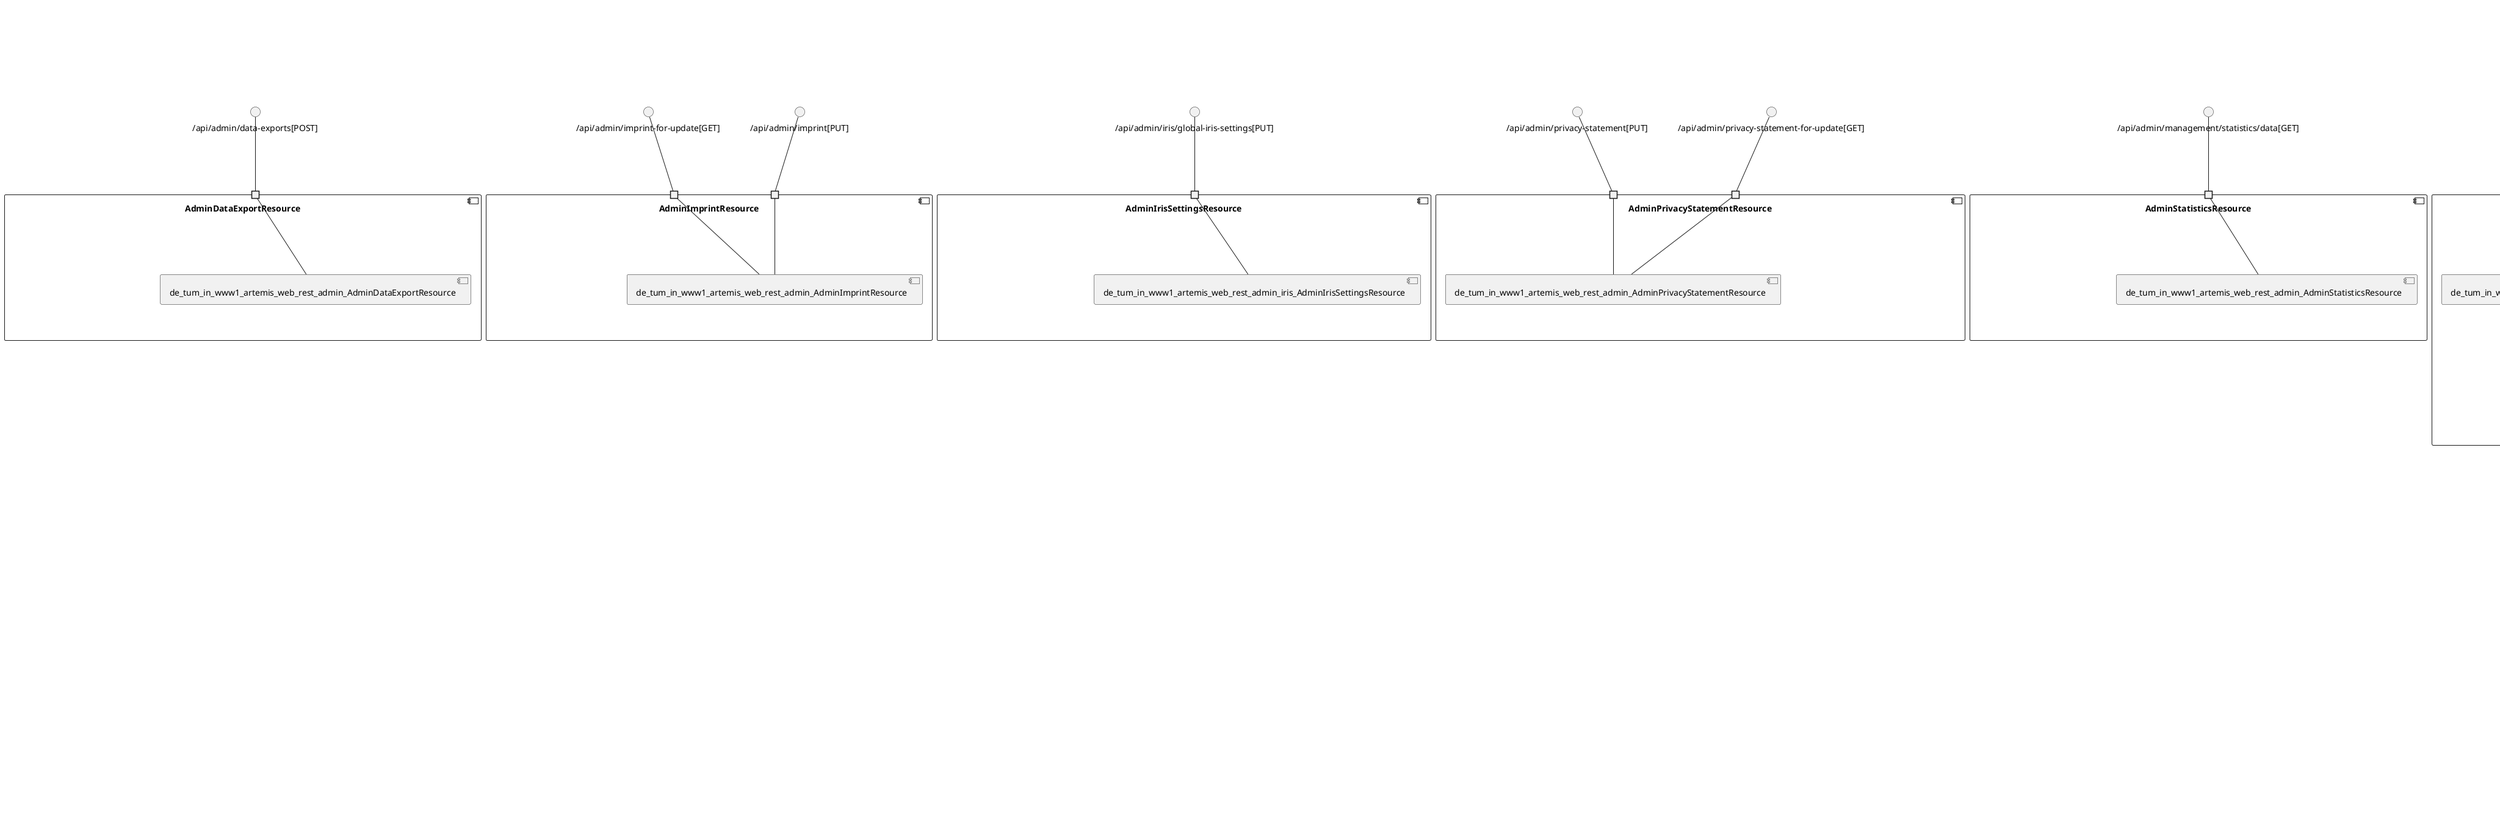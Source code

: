 @startuml
skinparam fixCircleLabelOverlapping true
component "AbstractQuizSubmissionService\n\n\n\n\n\n" {
[de_tum_in_www1_artemis_service_AbstractQuizSubmissionService]
}
component "AccountService\n\n\n\n\n\n" {
[de_tum_in_www1_artemis_service_AccountService]
}
component "AdminDataExportResource\n\n\n\n\n\n" {
[de_tum_in_www1_artemis_web_rest_admin_AdminDataExportResource]
portin " " as AdminDataExportResource.requires._api_admin_data_exports_POST_
"AdminDataExportResource.requires._api_admin_data_exports_POST_"--[de_tum_in_www1_artemis_web_rest_admin_AdminDataExportResource]
}
interface "/api/admin/data-exports[POST]" as interface._api_admin_data_exports_POST_
interface._api_admin_data_exports_POST_--"AdminDataExportResource.requires._api_admin_data_exports_POST_"
component "AdminImprintResource\n\n\n\n\n\n" {
[de_tum_in_www1_artemis_web_rest_admin_AdminImprintResource]
portin " " as AdminImprintResource.requires._api_admin_imprint_PUT_
portin " " as AdminImprintResource.requires._api_admin_imprint_for_update_GET_
"AdminImprintResource.requires._api_admin_imprint_for_update_GET_"--[de_tum_in_www1_artemis_web_rest_admin_AdminImprintResource]
"AdminImprintResource.requires._api_admin_imprint_PUT_"--[de_tum_in_www1_artemis_web_rest_admin_AdminImprintResource]
}
interface "/api/admin/imprint-for-update[GET]" as interface._api_admin_imprint_for_update_GET_
interface._api_admin_imprint_for_update_GET_--"AdminImprintResource.requires._api_admin_imprint_for_update_GET_"
interface "/api/admin/imprint[PUT]" as interface._api_admin_imprint_PUT_
interface._api_admin_imprint_PUT_--"AdminImprintResource.requires._api_admin_imprint_PUT_"
component "AdminIrisSettingsResource\n\n\n\n\n\n" {
[de_tum_in_www1_artemis_web_rest_admin_iris_AdminIrisSettingsResource]
portin " " as AdminIrisSettingsResource.requires._api_admin_iris_global_iris_settings_PUT_
"AdminIrisSettingsResource.requires._api_admin_iris_global_iris_settings_PUT_"--[de_tum_in_www1_artemis_web_rest_admin_iris_AdminIrisSettingsResource]
}
interface "/api/admin/iris/global-iris-settings[PUT]" as interface._api_admin_iris_global_iris_settings_PUT_
interface._api_admin_iris_global_iris_settings_PUT_--"AdminIrisSettingsResource.requires._api_admin_iris_global_iris_settings_PUT_"
component "AdminPrivacyStatementResource\n\n\n\n\n\n" {
[de_tum_in_www1_artemis_web_rest_admin_AdminPrivacyStatementResource]
portin " " as AdminPrivacyStatementResource.requires._api_admin_privacy_statement_PUT_
portin " " as AdminPrivacyStatementResource.requires._api_admin_privacy_statement_for_update_GET_
"AdminPrivacyStatementResource.requires._api_admin_privacy_statement_PUT_"--[de_tum_in_www1_artemis_web_rest_admin_AdminPrivacyStatementResource]
"AdminPrivacyStatementResource.requires._api_admin_privacy_statement_for_update_GET_"--[de_tum_in_www1_artemis_web_rest_admin_AdminPrivacyStatementResource]
}
interface "/api/admin/privacy-statement[PUT]" as interface._api_admin_privacy_statement_PUT_
interface._api_admin_privacy_statement_PUT_--"AdminPrivacyStatementResource.requires._api_admin_privacy_statement_PUT_"
interface "/api/admin/privacy-statement-for-update[GET]" as interface._api_admin_privacy_statement_for_update_GET_
interface._api_admin_privacy_statement_for_update_GET_--"AdminPrivacyStatementResource.requires._api_admin_privacy_statement_for_update_GET_"
component "AdminStatisticsResource\n\n\n\n\n\n" {
[de_tum_in_www1_artemis_web_rest_admin_AdminStatisticsResource]
portin " " as AdminStatisticsResource.requires._api_admin_management_statistics_data_GET_
"AdminStatisticsResource.requires._api_admin_management_statistics_data_GET_"--[de_tum_in_www1_artemis_web_rest_admin_AdminStatisticsResource]
}
interface "/api/admin/management/statistics/data[GET]" as interface._api_admin_management_statistics_data_GET_
interface._api_admin_management_statistics_data_GET_--"AdminStatisticsResource.requires._api_admin_management_statistics_data_GET_"
component "AdminSystemNotificationResource\n\n\n\n\n\n" {
[de_tum_in_www1_artemis_web_rest_SystemNotificationResource]
[de_tum_in_www1_artemis_web_rest_admin_AdminSystemNotificationResource]
[de_tum_in_www1_artemis_repository_SystemNotificationRepository]
[de_tum_in_www1_artemis_service_SystemNotificationService]
portin " " as AdminSystemNotificationResource.requires._api_admin_system_notifications
portin " " as AdminSystemNotificationResource.requires._api_system_notifications_GET_
[de_tum_in_www1_artemis_web_rest_SystemNotificationResource]..>[de_tum_in_www1_artemis_repository_SystemNotificationRepository] : requires
[de_tum_in_www1_artemis_web_rest_admin_AdminSystemNotificationResource]..>[de_tum_in_www1_artemis_repository_SystemNotificationRepository] : requires
[de_tum_in_www1_artemis_service_SystemNotificationService]..>[de_tum_in_www1_artemis_repository_SystemNotificationRepository] : requires
"AdminSystemNotificationResource.requires._api_system_notifications_GET_"--[de_tum_in_www1_artemis_web_rest_SystemNotificationResource]
"AdminSystemNotificationResource.requires._api_admin_system_notifications"--[de_tum_in_www1_artemis_web_rest_admin_AdminSystemNotificationResource]
}
interface "/api/system-notifications[GET]" as interface._api_system_notifications_GET_
interface._api_system_notifications_GET_--"AdminSystemNotificationResource.requires._api_system_notifications_GET_"
interface "/api/admin/system-notifications" as interface._api_admin_system_notifications
interface._api_admin_system_notifications--"AdminSystemNotificationResource.requires._api_admin_system_notifications"
component "AndroidAppSiteAssociationResource\n\n\n\n\n\n" {
[de_tum_in_www1_artemis_web_rest_AndroidAppSiteAssociationResource]
portin " " as AndroidAppSiteAssociationResource.requires.__well_known_assetlinks_json_GET_
"AndroidAppSiteAssociationResource.requires.__well_known_assetlinks_json_GET_"--[de_tum_in_www1_artemis_web_rest_AndroidAppSiteAssociationResource]
}
interface "/_well-known/assetlinks_json[GET]" as interface.__well_known_assetlinks_json_GET_
interface.__well_known_assetlinks_json_GET_--"AndroidAppSiteAssociationResource.requires.__well_known_assetlinks_json_GET_"
component "AnswerMessageResource\n\n\n\n\n\n" {
[de_tum_in_www1_artemis_web_rest_metis_AnswerMessageResource]
portin " " as AnswerMessageResource.requires._api_courses_DELETE_
portin " " as AnswerMessageResource.requires._api_courses_PUT_
"AnswerMessageResource.requires._api_courses_PUT_"--[de_tum_in_www1_artemis_web_rest_metis_AnswerMessageResource]
"AnswerMessageResource.requires._api_courses_DELETE_"--[de_tum_in_www1_artemis_web_rest_metis_AnswerMessageResource]
}
interface "/api/courses[PUT]" as interface._api_courses_PUT_
interface._api_courses_PUT_--"AnswerMessageResource.requires._api_courses_PUT_"
interface "/api/courses[DELETE]" as interface._api_courses_DELETE_
interface._api_courses_DELETE_--"AnswerMessageResource.requires._api_courses_DELETE_"
component "AnswerPostResource\n\n\n\n\n\n" {
[de_tum_in_www1_artemis_web_rest_metis_AnswerPostResource]
portin " " as AnswerPostResource.requires._api_courses_DELETE_
portin " " as AnswerPostResource.requires._api_courses_PUT_
"AnswerPostResource.requires._api_courses_PUT_"--[de_tum_in_www1_artemis_web_rest_metis_AnswerPostResource]
"AnswerPostResource.requires._api_courses_DELETE_"--[de_tum_in_www1_artemis_web_rest_metis_AnswerPostResource]
}
interface "/api/courses[PUT]" as interface._api_courses_PUT_
interface._api_courses_PUT_--"AnswerPostResource.requires._api_courses_PUT_"
interface "/api/courses[DELETE]" as interface._api_courses_DELETE_
interface._api_courses_DELETE_--"AnswerPostResource.requires._api_courses_DELETE_"
component "ApollonConversionResource\n\n\n\n\n\n" {
[de_tum_in_www1_artemis_web_rest_ApollonConversionResource]
portin " " as ApollonConversionResource.requires._api_apollon_convert_to_pdf_POST_
"ApollonConversionResource.requires._api_apollon_convert_to_pdf_POST_"--[de_tum_in_www1_artemis_web_rest_ApollonConversionResource]
}
interface "/api/apollon/convert-to-pdf[POST]" as interface._api_apollon_convert_to_pdf_POST_
interface._api_apollon_convert_to_pdf_POST_--"ApollonConversionResource.requires._api_apollon_convert_to_pdf_POST_"
component "ApollonConversionService\n\n\n\n\n\n" {
[de_tum_in_www1_artemis_service_connectors_apollon_ApollonConversionService]
}
component "AppleAppSiteAssociationResource\n\n\n\n\n\n" {
[de_tum_in_www1_artemis_web_rest_AppleAppSiteAssociationResource]
portin " " as AppleAppSiteAssociationResource.requires.__well_known_apple_app_site_association_GET_
"AppleAppSiteAssociationResource.requires.__well_known_apple_app_site_association_GET_"--[de_tum_in_www1_artemis_web_rest_AppleAppSiteAssociationResource]
}
interface "/_well-known/apple-app-site-association[GET]" as interface.__well_known_apple_app_site_association_GET_
interface.__well_known_apple_app_site_association_GET_--"AppleAppSiteAssociationResource.requires.__well_known_apple_app_site_association_GET_"
component "AthenaFeedbackSuggestionsService\n\n\n\n\n\n" {
[de_tum_in_www1_artemis_service_connectors_athena_AthenaFeedbackSuggestionsService]
[de_tum_in_www1_artemis_repository_GradingInstructionRepository]
[de_tum_in_www1_artemis_service_connectors_athena_AthenaFeedbackSuggestionsService]..>[de_tum_in_www1_artemis_repository_GradingInstructionRepository] : requires
}
component "AthenaSubmissionSelectionService\n\n\n\n\n\n" {
[de_tum_in_www1_artemis_service_connectors_athena_AthenaSubmissionSelectionService]
}
component "AuditEventService\n\n\n\n\n\n" {
[de_tum_in_www1_artemis_service_AuditEventService]
[de_tum_in_www1_artemis_repository_PersistenceAuditEventRepository]
[de_tum_in_www1_artemis_service_AuditEventService]..>[de_tum_in_www1_artemis_repository_PersistenceAuditEventRepository] : requires
}
component "AuditResource\n\n\n\n\n\n" {
[de_tum_in_www1_artemis_web_rest_admin_AuditResource]
portin " " as AuditResource.requires._api_admin_audits_GET_
"AuditResource.requires._api_admin_audits_GET_"--[de_tum_in_www1_artemis_web_rest_admin_AuditResource]
}
interface "/api/admin/audits[GET]" as interface._api_admin_audits_GET_
interface._api_admin_audits_GET_--"AuditResource.requires._api_admin_audits_GET_"
component "AuthorizationTestService\n\n\n\n\n\n" {
[de_tum_in_www1_artemis_authorization_AuthorizationTestService]
}
component "BambooBuildPlanService\n\n\n\n\n\n" {
[de_tum_in_www1_artemis_service_connectors_bamboo_BambooBuildPlanService]
}
component "BambooBuildPlanUpdateService\n\n\n\n\n\n" {
[de_tum_in_www1_artemis_service_connectors_bitbucket_BambooBuildPlanUpdateService]
}
component "BambooInternalUrlService\n\n\n\n\n\n" {
[de_tum_in_www1_artemis_service_connectors_bamboo_BambooInternalUrlService]
}
component "BambooMigrationService\n\n\n\n\n\n" {
[de_tum_in_www1_artemis_config_migration_entries_BambooMigrationService]
}
component "BambooProgrammingLanguageFeatureService\n\n\n\n\n\n" {
[de_tum_in_www1_artemis_service_connectors_bamboo_BambooProgrammingLanguageFeatureService]
}
component "BambooResultService\n\n\n\n\n\n" {
[de_tum_in_www1_artemis_service_connectors_bamboo_BambooResultService]
}
component "BambooService\n\n\n\n\n\n" {
[de_tum_in_www1_artemis_service_connectors_bamboo_BambooService]
}
component "BambooTriggerService\n\n\n\n\n\n" {
[de_tum_in_www1_artemis_service_connectors_bamboo_BambooTriggerService]
}
component "ClientForwardResource\n\n\n\n\n\n" {
[de_tum_in_www1_artemis_web_rest_ClientForwardResource]
}
component "ConversationMessageResource\n\n\n\n\n\n" {
[de_tum_in_www1_artemis_web_rest_metis_ConversationMessageResource]
portin " " as ConversationMessageResource.requires._api_courses_DELETE_
portin " " as ConversationMessageResource.requires._api_courses_PUT_
"ConversationMessageResource.requires._api_courses_PUT_"--[de_tum_in_www1_artemis_web_rest_metis_ConversationMessageResource]
"ConversationMessageResource.requires._api_courses_DELETE_"--[de_tum_in_www1_artemis_web_rest_metis_ConversationMessageResource]
}
interface "/api/courses[PUT]" as interface._api_courses_PUT_
interface._api_courses_PUT_--"ConversationMessageResource.requires._api_courses_PUT_"
interface "/api/courses[DELETE]" as interface._api_courses_DELETE_
interface._api_courses_DELETE_--"ConversationMessageResource.requires._api_courses_DELETE_"
component "ConversationNotificationService\n\n\n\n\n\n" {
[de_tum_in_www1_artemis_service_notifications_ConversationNotificationService]
[de_tum_in_www1_artemis_repository_metis_conversation_ConversationNotificationRepository]
[de_tum_in_www1_artemis_service_notifications_ConversationNotificationService]..>[de_tum_in_www1_artemis_repository_metis_conversation_ConversationNotificationRepository] : requires
}
component "DefaultTemplateUpgradeService\n\n\n\n\n\n" {
[de_tum_in_www1_artemis_service_programming_DefaultTemplateUpgradeService]
}
component "DragAndDropQuizAnswerConversionService\n\n\n\n\n\n" {
[de_tum_in_www1_artemis_service_DragAndDropQuizAnswerConversionService]
}
component "EntityFileService\n\n\n\n\n\n" {
[de_tum_in_www1_artemis_service_EntityFileService]
}
component "ExerciseLifecycleService\n\n\n\n\n\n" {
[de_tum_in_www1_artemis_service_ExerciseLifecycleService]
}
component "ExerciseSpecificationService\n\n\n\n\n\n" {
[de_tum_in_www1_artemis_service_ExerciseSpecificationService]
}
component "ExerciseWithSubmissionsExportService\n\n\n\n\n\n" {
[de_tum_in_www1_artemis_service_export_ExerciseWithSubmissionsExportService]
}
component "FeatureToggleResource\n\n\n\n\n\n" {
[de_tum_in_www1_artemis_web_rest_admin_FeatureToggleResource]
portin " " as FeatureToggleResource.requires._api_admin_feature_toggle_PUT_
"FeatureToggleResource.requires._api_admin_feature_toggle_PUT_"--[de_tum_in_www1_artemis_web_rest_admin_FeatureToggleResource]
}
interface "/api/admin/feature-toggle[PUT]" as interface._api_admin_feature_toggle_PUT_
interface._api_admin_feature_toggle_PUT_--"FeatureToggleResource.requires._api_admin_feature_toggle_PUT_"
component "FeatureToggleService\n\n\n\n\n\n" {
[de_tum_in_www1_artemis_service_feature_FeatureToggleService]
}
component "FileUploadExerciseWithSubmissionsExportService\n\n\n\n\n\n" {
[de_tum_in_www1_artemis_service_export_FileUploadExerciseWithSubmissionsExportService]
}
component "FileUploadSubmissionExportService\n\n\n\n\n\n" {
[de_tum_in_www1_artemis_service_export_FileUploadSubmissionExportService]
}
component "GeneralInstantNotificationService\n\n\n\n\n\n" {
[de_tum_in_www1_artemis_service_notifications_GeneralInstantNotificationService]
}
component "GitLabCIBuildPlanService\n\n\n\n\n\n" {
[de_tum_in_www1_artemis_service_connectors_gitlabci_GitLabCIBuildPlanService]
}
component "GitLabCIProgrammingLanguageFeatureService\n\n\n\n\n\n" {
[de_tum_in_www1_artemis_service_connectors_gitlabci_GitLabCIProgrammingLanguageFeatureService]
}
component "GitLabCIResultService\n\n\n\n\n\n" {
[de_tum_in_www1_artemis_service_connectors_gitlabci_GitLabCIResultService]
}
component "GitLabCITriggerService\n\n\n\n\n\n" {
[de_tum_in_www1_artemis_service_connectors_gitlabci_GitLabCITriggerService]
}
component "GitLabCIUserManagementService\n\n\n\n\n\n" {
[de_tum_in_www1_artemis_service_connectors_gitlabci_GitLabCIUserManagementService]
}
component "GitLabJenkinsMigrationService\n\n\n\n\n\n" {
[de_tum_in_www1_artemis_config_migration_entries_GitLabJenkinsMigrationService]
}
component "GroupNotificationScheduleService\n\n\n\n\n\n" {
[de_tum_in_www1_artemis_service_notifications_GroupNotificationScheduleService]
}
component "GuidedTourSettingsResource\n\n\n\n\n\n" {
[de_tum_in_www1_artemis_web_rest_GuidedTourSettingsResource]
portin " " as GuidedTourSettingsResource.requires._api_guided_tour_settings
"GuidedTourSettingsResource.requires._api_guided_tour_settings"--[de_tum_in_www1_artemis_web_rest_GuidedTourSettingsResource]
}
interface "/api/guided-tour-settings" as interface._api_guided_tour_settings
interface._api_guided_tour_settings--"GuidedTourSettingsResource.requires._api_guided_tour_settings"
component "InternalUrlService\n\n\n\n\n\n" {
[de_tum_in_www1_artemis_service_InternalUrlService]
}
component "IrisConnectorService\n\n\n\n\n\n" {
[de_tum_in_www1_artemis_service_connectors_iris_IrisConnectorService]
}
component "IrisModelsResource\n\n\n\n\n\n" {
[de_tum_in_www1_artemis_web_rest_iris_IrisModelsResource]
portin " " as IrisModelsResource.requires._api_iris_models_GET_
"IrisModelsResource.requires._api_iris_models_GET_"--[de_tum_in_www1_artemis_web_rest_iris_IrisModelsResource]
}
interface "/api/iris/models[GET]" as interface._api_iris_models_GET_
interface._api_iris_models_GET_--"IrisModelsResource.requires._api_iris_models_GET_"
component "IrisWebsocketService\n\n\n\n\n\n" {
[de_tum_in_www1_artemis_service_iris_IrisWebsocketService]
}
component "JenkinsInternalUrlService\n\n\n\n\n\n" {
[de_tum_in_www1_artemis_service_connectors_jenkins_JenkinsInternalUrlService]
}
component "JenkinsJobPermissionsService\n\n\n\n\n\n" {
[de_tum_in_www1_artemis_service_connectors_jenkins_jobs_JenkinsJobPermissionsService]
}
component "JenkinsJobService\n\n\n\n\n\n" {
[de_tum_in_www1_artemis_service_connectors_jenkins_jobs_JenkinsJobService]
}
component "JenkinsProgrammingLanguageFeatureService\n\n\n\n\n\n" {
[de_tum_in_www1_artemis_service_connectors_jenkins_JenkinsProgrammingLanguageFeatureService]
}
component "JenkinsResultService\n\n\n\n\n\n" {
[de_tum_in_www1_artemis_service_connectors_jenkins_JenkinsResultService]
}
component "JenkinsService\n\n\n\n\n\n" {
[de_tum_in_www1_artemis_service_connectors_jenkins_JenkinsService]
}
component "JenkinsTriggerService\n\n\n\n\n\n" {
[de_tum_in_www1_artemis_service_connectors_jenkins_JenkinsTriggerService]
}
component "LdapUserService\n\n\n\n\n\n" {
[de_tum_in_www1_artemis_service_ldap_LdapUserService]
}
component "LegacyResource\n\n\n\n\n\n" {
[de_tum_in_www1_artemis_web_rest_LegacyResource]
portin " " as LegacyResource.requires._api_programming_exercises_test_cases_changed_POST_
portin " " as LegacyResource.requires._api_lti_launch_POST_
portin " " as LegacyResource.requires._api_programming_exercises_new_result_POST_
portin " " as LegacyResource.requires._api_programming_submissions_POST_
"LegacyResource.requires._api_lti_launch_POST_"--[de_tum_in_www1_artemis_web_rest_LegacyResource]
"LegacyResource.requires._api_programming_exercises_new_result_POST_"--[de_tum_in_www1_artemis_web_rest_LegacyResource]
"LegacyResource.requires._api_programming_submissions_POST_"--[de_tum_in_www1_artemis_web_rest_LegacyResource]
"LegacyResource.requires._api_programming_exercises_test_cases_changed_POST_"--[de_tum_in_www1_artemis_web_rest_LegacyResource]
}
interface "/api/lti/launch[POST]" as interface._api_lti_launch_POST_
interface._api_lti_launch_POST_--"LegacyResource.requires._api_lti_launch_POST_"
interface "/api/programming-exercises/new-result[POST]" as interface._api_programming_exercises_new_result_POST_
interface._api_programming_exercises_new_result_POST_--"LegacyResource.requires._api_programming_exercises_new_result_POST_"
interface "/api/programming-submissions[POST]" as interface._api_programming_submissions_POST_
interface._api_programming_submissions_POST_--"LegacyResource.requires._api_programming_submissions_POST_"
interface "/api/programming-exercises/test-cases-changed[POST]" as interface._api_programming_exercises_test_cases_changed_POST_
interface._api_programming_exercises_test_cases_changed_POST_--"LegacyResource.requires._api_programming_exercises_test_cases_changed_POST_"
component "LegalDocumentService\n\n\n\n\n\n" {
[de_tum_in_www1_artemis_service_LegalDocumentService]
}
component "LinkPreviewResource\n\n\n\n\n\n" {
[de_tum_in_www1_artemis_web_rest_ogparser_LinkPreviewResource]
portin " " as LinkPreviewResource.requires._api_link_preview_POST_
"LinkPreviewResource.requires._api_link_preview_POST_"--[de_tum_in_www1_artemis_web_rest_ogparser_LinkPreviewResource]
}
interface "/api/link-preview[POST]" as interface._api_link_preview_POST_
interface._api_link_preview_POST_--"LinkPreviewResource.requires._api_link_preview_POST_"
component "LinkPreviewService\n\n\n\n\n\n" {
[de_tum_in_www1_artemis_service_linkpreview_LinkPreviewService]
}
component "LocalCIBuildJobManagementService\n\n\n\n\n\n" {
[de_tum_in_www1_artemis_service_connectors_localci_LocalCIBuildJobManagementService]
}
component "LocalCIBuildPlanService\n\n\n\n\n\n" {
[de_tum_in_www1_artemis_service_connectors_localci_LocalCIBuildPlanService]
}
component "LocalCIContainerService\n\n\n\n\n\n" {
[de_tum_in_www1_artemis_service_connectors_localci_LocalCIContainerService]
}
component "LocalCIDockerService\n\n\n\n\n\n" {
[de_tum_in_www1_artemis_service_connectors_localci_LocalCIDockerService]
}
component "LocalCIProgrammingLanguageFeatureService\n\n\n\n\n\n" {
[de_tum_in_www1_artemis_service_connectors_localci_LocalCIProgrammingLanguageFeatureService]
}
component "LocalCIResultService\n\n\n\n\n\n" {
[de_tum_in_www1_artemis_service_connectors_localci_LocalCIResultService]
}
component "LocalCIService\n\n\n\n\n\n" {
[de_tum_in_www1_artemis_service_connectors_localci_LocalCIService]
}
component "LocalCITriggerService\n\n\n\n\n\n" {
[de_tum_in_www1_artemis_service_connectors_localci_LocalCITriggerService]
}
component "LocalVCService\n\n\n\n\n\n" {
[de_tum_in_www1_artemis_service_connectors_localvc_LocalVCService]
}
component "LogResource\n\n\n\n\n\n" {
[de_tum_in_www1_artemis_web_rest_admin_LogResource]
portin " " as LogResource.requires._api_admin_logs
"LogResource.requires._api_admin_logs"--[de_tum_in_www1_artemis_web_rest_admin_LogResource]
}
interface "/api/admin/logs" as interface._api_admin_logs
interface._api_admin_logs--"LogResource.requires._api_admin_logs"
component "LongFeedbackTextResource\n\n\n\n\n\n" {
[de_tum_in_www1_artemis_repository_LongFeedbackTextRepository]
[de_tum_in_www1_artemis_service_FeedbackService]
[de_tum_in_www1_artemis_web_rest_LongFeedbackTextResource]
portin " " as LongFeedbackTextResource.requires._api_results___long_feedback_GET_
[de_tum_in_www1_artemis_service_FeedbackService]..>[de_tum_in_www1_artemis_repository_LongFeedbackTextRepository] : requires
[de_tum_in_www1_artemis_web_rest_LongFeedbackTextResource]..>[de_tum_in_www1_artemis_repository_LongFeedbackTextRepository] : requires
"LongFeedbackTextResource.requires._api_results___long_feedback_GET_"--[de_tum_in_www1_artemis_web_rest_LongFeedbackTextResource]
}
interface "/api/results/*/long-feedback[GET]" as interface._api_results___long_feedback_GET_
interface._api_results___long_feedback_GET_--"LongFeedbackTextResource.requires._api_results___long_feedback_GET_"
component "LtiNewResultService\n\n\n\n\n\n" {
[de_tum_in_www1_artemis_service_connectors_lti_LtiNewResultService]
}
component "MailService\n\n\n\n\n\n" {
[de_tum_in_www1_artemis_service_notifications_MailService]
}
component "MainInstanceMessageSendService\n\n\n\n\n\n" {
[de_tum_in_www1_artemis_service_listeners_ResultListener]
[de_tum_in_www1_artemis_service_messaging_MainInstanceMessageSendService]
[de_tum_in_www1_artemis_service_messaging_DistributedInstanceMessageSendService]
[de_tum_in_www1_artemis_service_listeners_ResultListener]..>[de_tum_in_www1_artemis_service_messaging_MainInstanceMessageSendService] : requires
[de_tum_in_www1_artemis_service_listeners_ResultListener]..>[de_tum_in_www1_artemis_service_messaging_DistributedInstanceMessageSendService] : requires
}
component "MigrationService\n\n\n\n\n\n" {
[de_tum_in_www1_artemis_repository_MigrationChangeRepository]
[de_tum_in_www1_artemis_config_migration_MigrationService]
[de_tum_in_www1_artemis_config_migration_MigrationService]..>[de_tum_in_www1_artemis_repository_MigrationChangeRepository] : requires
}
component "ModelingExerciseWithSubmissionsExportService\n\n\n\n\n\n" {
[de_tum_in_www1_artemis_service_export_ModelingExerciseWithSubmissionsExportService]
}
component "ModelingPlagiarismDetectionService\n\n\n\n\n\n" {
[de_tum_in_www1_artemis_service_plagiarism_ModelingPlagiarismDetectionService]
}
component "ModelingSubmissionExportService\n\n\n\n\n\n" {
[de_tum_in_www1_artemis_service_export_ModelingSubmissionExportService]
}
component "OAuth2JWKSResource\n\n\n\n\n\n" {
[de_tum_in_www1_artemis_web_rest_OAuth2JWKSResource]
portin " " as OAuth2JWKSResource.requires.__well_known_jwks_json_GET_
"OAuth2JWKSResource.requires.__well_known_jwks_json_GET_"--[de_tum_in_www1_artemis_web_rest_OAuth2JWKSResource]
}
interface "/_well-known/jwks_json[GET]" as interface.__well_known_jwks_json_GET_
interface.__well_known_jwks_json_GET_--"OAuth2JWKSResource.requires.__well_known_jwks_json_GET_"
component "ParticipationLifecycleService\n\n\n\n\n\n" {
[de_tum_in_www1_artemis_service_ParticipationLifecycleService]
}
component "PlagiarismCacheService\n\n\n\n\n\n" {
[de_tum_in_www1_artemis_service_plagiarism_cache_PlagiarismCacheService]
}
component "PlagiarismWebsocketService\n\n\n\n\n\n" {
[de_tum_in_www1_artemis_service_plagiarism_PlagiarismWebsocketService]
}
component "PlantUmlResource\n\n\n\n\n\n" {
[de_tum_in_www1_artemis_web_rest_PlantUmlResource]
portin " " as PlantUmlResource.requires._svg_GET_
portin " " as PlantUmlResource.requires._png_GET_
"PlantUmlResource.requires._png_GET_"--[de_tum_in_www1_artemis_web_rest_PlantUmlResource]
"PlantUmlResource.requires._svg_GET_"--[de_tum_in_www1_artemis_web_rest_PlantUmlResource]
}
interface "/png[GET]" as interface._png_GET_
interface._png_GET_--"PlantUmlResource.requires._png_GET_"
interface "/svg[GET]" as interface._svg_GET_
interface._svg_GET_--"PlantUmlResource.requires._svg_GET_"
component "PlantUmlService\n\n\n\n\n\n" {
[de_tum_in_www1_artemis_service_PlantUmlService]
}
component "PostResource\n\n\n\n\n\n" {
[de_tum_in_www1_artemis_web_rest_metis_PostResource]
portin " " as PostResource.requires._api_courses___posts_similarity_check_POST_
portin " " as PostResource.requires._api_courses_DELETE_
portin " " as PostResource.requires._api_courses_PUT_
"PostResource.requires._api_courses_PUT_"--[de_tum_in_www1_artemis_web_rest_metis_PostResource]
"PostResource.requires._api_courses___posts_similarity_check_POST_"--[de_tum_in_www1_artemis_web_rest_metis_PostResource]
"PostResource.requires._api_courses_DELETE_"--[de_tum_in_www1_artemis_web_rest_metis_PostResource]
}
interface "/api/courses[PUT]" as interface._api_courses_PUT_
interface._api_courses_PUT_--"PostResource.requires._api_courses_PUT_"
interface "/api/courses/*/posts/similarity-check[POST]" as interface._api_courses___posts_similarity_check_POST_
interface._api_courses___posts_similarity_check_POST_--"PostResource.requires._api_courses___posts_similarity_check_POST_"
interface "/api/courses[DELETE]" as interface._api_courses_DELETE_
interface._api_courses_DELETE_--"PostResource.requires._api_courses_DELETE_"
component "ProfileService\n\n\n\n\n\n" {
[de_tum_in_www1_artemis_service_ProfileService]
}
component "ProgrammingAssessmentService\n\n\n\n\n\n" {
[de_tum_in_www1_artemis_service_programming_ProgrammingAssessmentService]
}
component "ProgrammingExerciseFeedbackCreationService\n\n\n\n\n\n" {
[de_tum_in_www1_artemis_service_programming_ProgrammingExerciseFeedbackCreationService]
}
component "ProgrammingExerciseImportFromFileService\n\n\n\n\n\n" {
[de_tum_in_www1_artemis_service_programming_ProgrammingExerciseImportFromFileService]
}
component "ProgrammingExerciseRepositoryService\n\n\n\n\n\n" {
[de_tum_in_www1_artemis_service_programming_ProgrammingExerciseRepositoryService]
}
component "ProgrammingMessagingService\n\n\n\n\n\n" {
[de_tum_in_www1_artemis_service_programming_ProgrammingMessagingService]
}
component "PublicImprintResource\n\n\n\n\n\n" {
[de_tum_in_www1_artemis_web_rest_open_PublicImprintResource]
portin " " as PublicImprintResource.requires._api_public_imprint_GET_
"PublicImprintResource.requires._api_public_imprint_GET_"--[de_tum_in_www1_artemis_web_rest_open_PublicImprintResource]
}
interface "/api/public/imprint[GET]" as interface._api_public_imprint_GET_
interface._api_public_imprint_GET_--"PublicImprintResource.requires._api_public_imprint_GET_"
component "PublicPrivacyStatementResource\n\n\n\n\n\n" {
[de_tum_in_www1_artemis_web_rest_open_PublicPrivacyStatementResource]
portin " " as PublicPrivacyStatementResource.requires._api_public_privacy_statement_GET_
"PublicPrivacyStatementResource.requires._api_public_privacy_statement_GET_"--[de_tum_in_www1_artemis_web_rest_open_PublicPrivacyStatementResource]
}
interface "/api/public/privacy-statement[GET]" as interface._api_public_privacy_statement_GET_
interface._api_public_privacy_statement_GET_--"PublicPrivacyStatementResource.requires._api_public_privacy_statement_GET_"
component "PublicResultResource\n\n\n\n\n\n" {
[de_tum_in_www1_artemis_web_rest_open_PublicResultResource]
portin " " as PublicResultResource.requires._api_public_programming_exercises_new_result_POST_
"PublicResultResource.requires._api_public_programming_exercises_new_result_POST_"--[de_tum_in_www1_artemis_web_rest_open_PublicResultResource]
}
interface "/api/public/programming-exercises/new-result[POST]" as interface._api_public_programming_exercises_new_result_POST_
interface._api_public_programming_exercises_new_result_POST_--"PublicResultResource.requires._api_public_programming_exercises_new_result_POST_"
component "PublicSystemNotificationResource\n\n\n\n\n\n" {
[de_tum_in_www1_artemis_web_rest_open_PublicSystemNotificationResource]
portin " " as PublicSystemNotificationResource.requires._api_public_system_notifications_active_GET_
"PublicSystemNotificationResource.requires._api_public_system_notifications_active_GET_"--[de_tum_in_www1_artemis_web_rest_open_PublicSystemNotificationResource]
}
interface "/api/public/system-notifications/active[GET]" as interface._api_public_system_notifications_active_GET_
interface._api_public_system_notifications_active_GET_--"PublicSystemNotificationResource.requires._api_public_system_notifications_active_GET_"
component "QuizExerciseImportService\n\n\n\n\n\n" {
[de_tum_in_www1_artemis_service_QuizExerciseImportService]
}
component "QuizMessagingService\n\n\n\n\n\n" {
[de_tum_in_www1_artemis_service_QuizMessagingService]
}
component "QuizSubmissionWebsocketService\n\n\n\n\n\n" {
[de_tum_in_www1_artemis_web_websocket_QuizSubmissionWebsocketService]
}
component "ReactionResource\n\n\n\n\n\n" {
[de_tum_in_www1_artemis_web_rest_metis_ReactionResource]
portin " " as ReactionResource.requires._api_courses_DELETE_
"ReactionResource.requires._api_courses_DELETE_"--[de_tum_in_www1_artemis_web_rest_metis_ReactionResource]
}
interface "/api/courses[DELETE]" as interface._api_courses_DELETE_
interface._api_courses_DELETE_--"ReactionResource.requires._api_courses_DELETE_"
component "RepositoryAccessService\n\n\n\n\n\n" {
[de_tum_in_www1_artemis_service_RepositoryAccessService]
}
component "RepositoryService\n\n\n\n\n\n" {
[de_tum_in_www1_artemis_service_RepositoryService]
}
component "ResourceLoaderService\n\n\n\n\n\n" {
[de_tum_in_www1_artemis_service_ResourceLoaderService]
}
component "ResultWebsocketService\n\n\n\n\n\n" {
[de_tum_in_www1_artemis_web_websocket_ResultWebsocketService]
}
component "ScheduleService\n\n\n\n\n\n" {
[de_tum_in_www1_artemis_service_scheduled_ScheduleService]
}
component "SecurityMetersService\n\n\n\n\n\n" {
[de_tum_in_www1_artemis_management_SecurityMetersService]
}
component "TeamWebsocketService\n\n\n\n\n\n" {
[de_tum_in_www1_artemis_web_websocket_team_TeamWebsocketService]
}
component "TemplateUpgradePolicy\n\n\n\n\n\n" {
[de_tum_in_www1_artemis_service_programming_TemplateUpgradePolicy]
}
component "TestRepositoryResource\n\n\n\n\n\n" {
[de_tum_in_www1_artemis_web_rest_repository_TestRepositoryResource]
portin " " as TestRepositoryResource.requires._api_test_repository
"TestRepositoryResource.requires._api_test_repository"--[de_tum_in_www1_artemis_web_rest_repository_TestRepositoryResource]
}
interface "/api/test-repository" as interface._api_test_repository
interface._api_test_repository--"TestRepositoryResource.requires._api_test_repository"
component "TextAssessmentService\n\n\n\n\n\n" {
[de_tum_in_www1_artemis_service_TextAssessmentService]
}
component "TextExerciseWithSubmissionsExportService\n\n\n\n\n\n" {
[de_tum_in_www1_artemis_service_export_TextExerciseWithSubmissionsExportService]
}
component "TextPlagiarismDetectionService\n\n\n\n\n\n" {
[de_tum_in_www1_artemis_service_plagiarism_TextPlagiarismDetectionService]
}
component "TextSubmissionExportService\n\n\n\n\n\n" {
[de_tum_in_www1_artemis_service_export_TextSubmissionExportService]
}
component "TimeResource\n\n\n\n\n\n" {
[de_tum_in_www1_artemis_web_rest_open_TimeResource]
portin " " as TimeResource.requires._api_public_time_GET_
"TimeResource.requires._api_public_time_GET_"--[de_tum_in_www1_artemis_web_rest_open_TimeResource]
}
interface "/api/public/time[GET]" as interface._api_public_time_GET_
interface._api_public_time_GET_--"TimeResource.requires._api_public_time_GET_"
component "TimeService\n\n\n\n\n\n" {
[de_tum_in_www1_artemis_service_TimeService]
}
component "TitleCacheEvictionService\n\n\n\n\n\n" {
[de_tum_in_www1_artemis_service_TitleCacheEvictionService]
}
component "TutorLeaderboardService\n\n\n\n\n\n" {
[de_tum_in_www1_artemis_web_rest_FileUploadSubmissionResource]
[de_tum_in_www1_artemis_repository_StudentParticipationRepository]
[de_tum_in_www1_artemis_service_TutorParticipationService]
[de_tum_in_www1_artemis_service_export_DataExportExamCreationService]
[de_tum_in_www1_artemis_service_exam_ExamService]
[de_tum_in_www1_artemis_repository_ExerciseUnitRepository]
[de_tum_in_www1_artemis_service_plagiarism_PlagiarismService]
[de_tum_in_www1_artemis_repository_BuildPlanRepository]
[de_tum_in_www1_artemis_exercise_ExerciseUtilService]
[de_tum_in_www1_artemis_service_SubmissionService]
[de_tum_in_www1_artemis_service_RatingService]
[de_tum_in_www1_artemis_web_rest_NotificationSettingsResource]
[de_tum_in_www1_artemis_service_exam_StudentExamService]
[de_tum_in_www1_artemis_service_ExampleSubmissionService]
[de_tum_in_www1_artemis_service_GradingScaleService]
[de_tum_in_www1_artemis_service_BuildLogEntryService]
[de_tum_in_www1_artemis_web_rest_open_PublicProgrammingSubmissionResource]
[de_tum_in_www1_artemis_web_rest_GradingScaleResource]
[de_tum_in_www1_artemis_web_rest_open_PublicAccountResource]
[de_tum_in_www1_artemis_exercise_programmingexercise_ProgrammingExerciseIntegrationTestService]
[de_tum_in_www1_artemis_service_CourseScoreCalculationService]
[de_tum_in_www1_artemis_web_rest_tutorialgroups_TutorialGroupResource]
[de_tum_in_www1_artemis_web_rest_CompetencyResource]
[de_tum_in_www1_artemis_repository_hestia_ProgrammingExerciseTaskRepository]
[de_tum_in_www1_artemis_service_connectors_lti_Lti10Service]
[de_tum_in_www1_artemis_service_metis_conversation_auth_ChannelAuthorizationService]
[de_tum_in_www1_artemis_exercise_programmingexercise_ProgrammingExerciseUtilService]
[de_tum_in_www1_artemis_service_connectors_gitlabci_GitLabCIService]
[de_tum_in_www1_artemis_web_rest_ProgrammingAssessmentResource]
[de_tum_in_www1_artemis_service_CourseService]
[de_tum_in_www1_artemis_repository_StudentExamRepository]
[de_tum_in_www1_artemis_repository_ModelElementRepository]
[de_tum_in_www1_artemis_service_compass_CompassService]
[de_tum_in_www1_artemis_repository_iris_IrisSettingsRepository]
[de_tum_in_www1_artemis_web_websocket_team_ParticipationTeamWebsocketService]
[de_tum_in_www1_artemis_service_TutorLeaderboardService]
[de_tum_in_www1_artemis_service_exam_ExamDeletionService]
[de_tum_in_www1_artemis_repository_DataExportRepository]
[de_tum_in_www1_artemis_service_PresentationPointsCalculationService]
[de_tum_in_www1_artemis_service_hestia_ProgrammingExerciseGitDiffReportService]
[de_tum_in_www1_artemis_web_rest_ResultResource]
[de_tum_in_www1_artemis_web_rest_admin_AdminOrganizationResource]
[de_tum_in_www1_artemis_repository_metis_ConversationMessageRepository]
[de_tum_in_www1_artemis_web_rest_TextSubmissionResource]
[de_tum_in_www1_artemis_util_RequestUtilService]
[de_tum_in_www1_artemis_service_connectors_gitlab_GitLabUserManagementService]
[de_tum_in_www1_artemis_repository_metis_AnswerPostRepository]
[de_tum_in_www1_artemis_web_rest_ProgrammingExerciseTestCaseResource]
[de_tum_in_www1_artemis_repository_TextSubmissionRepository]
[de_tum_in_www1_artemis_lecture_LectureUtilService]
[de_tum_in_www1_artemis_web_rest_DataExportResource]
[de_tum_in_www1_artemis_service_user_UserService]
[de_tum_in_www1_artemis_repository_LtiOutcomeUrlRepository]
[de_tum_in_www1_artemis_service_connectors_GitService]
[de_tum_in_www1_artemis_service_FileUploadExerciseService]
[de_tum_in_www1_artemis_service_scheduled_NotificationScheduleService]
[de_tum_in_www1_artemis_web_rest_hestia_CodeHintResource]
[de_tum_in_www1_artemis_repository_NotificationSettingRepository]
[de_tum_in_www1_artemis_service_connectors_bitbucket_BitbucketService]
[de_tum_in_www1_artemis_repository_ModelClusterRepository]
[de_tum_in_www1_artemis_service_export_DataExportCommunicationDataService]
[de_tum_in_www1_artemis_repository_hestia_CodeHintRepository]
[de_tum_in_www1_artemis_repository_BonusRepository]
[de_tum_in_www1_artemis_web_rest_iris_IrisSettingsResource]
[de_tum_in_www1_artemis_web_rest_ComplaintResource]
[de_tum_in_www1_artemis_web_rest_BuildPlanResource]
[de_tum_in_www1_artemis_repository_QuizSubmissionRepository]
[de_tum_in_www1_artemis_web_rest_GradeStepResource]
[de_tum_in_www1_artemis_repository_ExamRepository]
[de_tum_in_www1_artemis_web_rest_LearningPathResource]
[de_tum_in_www1_artemis_repository_hestia_ProgrammingExerciseSolutionEntryRepository]
[de_tum_in_www1_artemis_service_QuizSubmissionService]
[de_tum_in_www1_artemis_web_rest_ExerciseGroupResource]
[de_tum_in_www1_artemis_service_programming_ProgrammingExerciseImportService]
[de_tum_in_www1_artemis_repository_ExerciseRepository]
[de_tum_in_www1_artemis_service_exam_ExamImportService]
[de_tum_in_www1_artemis_exercise_modelingexercise_ModelingExerciseUtilService]
[de_tum_in_www1_artemis_repository_StatisticsRepository]
[de_tum_in_www1_artemis_web_rest_hestia_ProgrammingExerciseGitDiffReportResource]
[de_tum_in_www1_artemis_assessment_ComplaintUtilService]
[de_tum_in_www1_artemis_service_scheduled_ParticipantScoreScheduleService]
[de_tum_in_www1_artemis_util_ZipFileTestUtilService]
[de_tum_in_www1_artemis_service_iris_session_IrisChatSessionService]
[de_tum_in_www1_artemis_repository_TextUnitRepository]
[de_tum_in_www1_artemis_web_rest_ApollonDiagramResource]
[de_tum_in_www1_artemis_service_connectors_localci_LocalCIConnectorService]
[de_tum_in_www1_artemis_web_rest_FileUploadAssessmentResource]
[de_tum_in_www1_artemis_repository_LearningPathRepository]
[de_tum_in_www1_artemis_repository_ModelingSubmissionRepository]
[de_tum_in_www1_artemis_repository_ProgrammingExerciseRepository]
[de_tum_in_www1_artemis_web_rest_ExerciseResource]
[de_tum_in_www1_artemis_web_rest_StaticCodeAnalysisResource]
[de_tum_in_www1_artemis_repository_plagiarism_PlagiarismSubmissionRepository]
[de_tum_in_www1_artemis_exam_ExamUtilService]
[de_tum_in_www1_artemis_web_rest_lecture_LectureUnitResource]
[de_tum_in_www1_artemis_participation_ParticipationUtilService]
[de_tum_in_www1_artemis_web_rest_tutorialgroups_TutorialGroupSessionResource]
[de_tum_in_www1_artemis_service_connectors_jenkins_build_plan_JenkinsBuildPlanService]
[de_tum_in_www1_artemis_service_tutorialgroups_TutorialGroupScheduleService]
[de_tum_in_www1_artemis_repository_SubmittedAnswerRepository]
[de_tum_in_www1_artemis_service_FileUploadExerciseImportService]
[de_tum_in_www1_artemis_web_rest_AccountResource]
[de_tum_in_www1_artemis_service_ParticipantScoreService]
[de_tum_in_www1_artemis_util_PageableSearchUtilService]
[de_tum_in_www1_artemis_repository_tutorialgroups_TutorialGroupScheduleRepository]
[de_tum_in_www1_artemis_web_rest_AthenaResource]
[de_tum_in_www1_artemis_web_rest_tutorialgroups_TutorialGroupFreePeriodResource]
[de_tum_in_www1_artemis_web_rest_hestia_ExerciseHintResource]
[de_tum_in_www1_artemis_service_hestia_TestwiseCoverageService]
[de_tum_in_www1_artemis_repository_metis_conversation_ConversationRepository]
[de_tum_in_www1_artemis_web_rest_ModelingSubmissionResource]
[de_tum_in_www1_artemis_service_QuizService]
[de_tum_in_www1_artemis_repository_GroupNotificationRepository]
[de_tum_in_www1_artemis_service_scheduled_PushNotificationDeviceConfigurationCleanupService]
[de_tum_in_www1_artemis_service_hestia_CodeHintService]
[de_tum_in_www1_artemis_assessment_GradingScaleUtilService]
[de_tum_in_www1_artemis_service_StatisticsService]
[de_tum_in_www1_artemis_repository_iris_IrisSessionRepository]
[de_tum_in_www1_artemis_service_FileUploadSubmissionService]
[de_tum_in_www1_artemis_service_TextSubmissionService]
[de_tum_in_www1_artemis_service_connectors_SAML2Service]
[de_tum_in_www1_artemis_service_messaging_InstanceMessageReceiveService]
[de_tum_in_www1_artemis_repository_metis_conversation_OneToOneChatRepository]
[de_tum_in_www1_artemis_user_UserUtilService]
[de_tum_in_www1_artemis_repository_metis_ReactionRepository]
[de_tum_in_www1_artemis_repository_metis_conversation_GroupChatRepository]
[de_tum_in_www1_artemis_web_rest_lecture_OnlineUnitResource]
[de_tum_in_www1_artemis_service_programming_ProgrammingExerciseImportBasicService]
[de_tum_in_www1_artemis_util_ExerciseIntegrationTestUtils]
[de_tum_in_www1_artemis_repository_ExampleSubmissionRepository]
[de_tum_in_www1_artemis_web_rest_ComplaintResponseResource]
[de_tum_in_www1_artemis_repository_BuildLogEntryRepository]
[de_tum_in_www1_artemis_repository_ExamUserRepository]
[de_tum_in_www1_artemis_web_rest_ConsistencyCheckResource]
[de_tum_in_www1_artemis_localvcci_LocalVCLocalCITestService]
[de_tum_in_www1_artemis_repository_plagiarism_PlagiarismCaseRepository]
[de_tum_in_www1_artemis_repository_ProgrammingExerciseTestCaseRepository]
[de_tum_in_www1_artemis_service_LectureImportService]
[de_tum_in_www1_artemis_repository_QuizExerciseRepository]
[de_tum_in_www1_artemis_user_UserTestService]
[de_tum_in_www1_artemis_web_rest_hestia_CoverageReportResource]
[de_tum_in_www1_artemis_service_SubmissionVersionService]
[de_tum_in_www1_artemis_service_scheduled_UserScheduleService]
[de_tum_in_www1_artemis_service_TeamService]
[de_tum_in_www1_artemis_web_rest_ExamResource]
[de_tum_in_www1_artemis_web_rest_ProgrammingExercisePlagiarismResource]
[de_tum_in_www1_artemis_web_rest_metis_conversation_ChannelResource]
[de_tum_in_www1_artemis_service_connectors_lti_LtiDynamicRegistrationService]
[de_tum_in_www1_artemis_repository_QuizQuestionStatisticRepository]
[de_tum_in_www1_artemis_web_rest_ExamUserResource]
[de_tum_in_www1_artemis_repository_ApollonDiagramRepository]
[de_tum_in_www1_artemis_service_programming_ProgrammingExerciseGradingService]
[de_tum_in_www1_artemis_repository_tutorialgroups_TutorialGroupNotificationRepository]
[de_tum_in_www1_artemis_repository_NotificationRepository]
[de_tum_in_www1_artemis_web_rest_QuizExerciseResource]
[de_tum_in_www1_artemis_service_UrlService]
[de_tum_in_www1_artemis_web_rest_CourseResource]
[de_tum_in_www1_artemis_web_rest_lecture_ExerciseUnitResource]
[de_tum_in_www1_artemis_service_QuizStatisticService]
[de_tum_in_www1_artemis_repository_StudentScoreRepository]
[de_tum_in_www1_artemis_service_connectors_jenkins_JenkinsUserManagementService]
[de_tum_in_www1_artemis_web_rest_UserResource]
[de_tum_in_www1_artemis_repository_LectureRepository]
[de_tum_in_www1_artemis_web_rest_plagiarism_PlagiarismResource]
[de_tum_in_www1_artemis_service_ExerciseService]
[de_tum_in_www1_artemis_web_rest_iris_IrisSessionResource]
[de_tum_in_www1_artemis_web_rest_TeamResource]
[de_tum_in_www1_artemis_repository_hestia_ExerciseHintActivationRepository]
[de_tum_in_www1_artemis_web_rest_admin_AdminExerciseResource]
[de_tum_in_www1_artemis_web_rest_lecture_AttachmentUnitResource]
[de_tum_in_www1_artemis_web_rest_ProgrammingExerciseParticipationResource]
[de_tum_in_www1_artemis_service_iris_IrisSessionService]
[de_tum_in_www1_artemis_tutorialgroups_TutorialGroupUtilService]
[de_tum_in_www1_artemis_service_StaticCodeAnalysisService]
[de_tum_in_www1_artemis_service_exam_ExamAccessService]
[de_tum_in_www1_artemis_service_tutorialgroups_TutorialGroupChannelManagementService]
[de_tum_in_www1_artemis_web_rest_admin_AdminExamResource]
[de_tum_in_www1_artemis_service_programming_JavaTemplateUpgradeService]
[de_tum_in_www1_artemis_service_metis_AnswerPostService]
[de_tum_in_www1_artemis_repository_hestia_ProgrammingExerciseGitDiffReportRepository]
[de_tum_in_www1_artemis_service_metis_ReactionService]
[de_tum_in_www1_artemis_service_LearningPathService]
[de_tum_in_www1_artemis_service_LectureUnitProcessingService]
[de_tum_in_www1_artemis_repository_CustomAuditEventRepository]
[de_tum_in_www1_artemis_repository_ExerciseGroupRepository]
[de_tum_in_www1_artemis_service_FilePathService]
[de_tum_in_www1_artemis_repository_hestia_CoverageReportRepository]
[de_tum_in_www1_artemis_plagiarism_PlagiarismUtilService]
[de_tum_in_www1_artemis_service_metis_conversation_ConversationService]
[de_tum_in_www1_artemis_service_scheduled_AthenaScheduleService]
[de_tum_in_www1_artemis_service_connectors_athena_AthenaFeedbackSendingService]
[de_tum_in_www1_artemis_service_AssessmentService]
[de_tum_in_www1_artemis_repository_SolutionProgrammingExerciseParticipationRepository]
[de_tum_in_www1_artemis_repository_ProgrammingExerciseStudentParticipationTestRepository]
[de_tum_in_www1_artemis_repository_AuxiliaryRepositoryRepository]
[de_tum_in_www1_artemis_util_IrisUtilTestService]
[de_tum_in_www1_artemis_repository_tutorialgroups_TutorialGroupRepository]
[de_tum_in_www1_artemis_web_rest_StudentExamResource]
[de_tum_in_www1_artemis_service_ModelingSubmissionService]
[de_tum_in_www1_artemis_service_export_DataExportCreationService]
[de_tum_in_www1_artemis_web_rest_hestia_ProgrammingExerciseTaskResource]
[de_tum_in_www1_artemis_service_iris_IrisSettingsService]
[de_tum_in_www1_artemis_repository_RatingRepository]
[de_tum_in_www1_artemis_repository_BuildLogStatisticsEntryRepository]
[de_tum_in_www1_artemis_service_LectureService]
[de_tum_in_www1_artemis_service_export_CourseExamExportService]
[de_tum_in_www1_artemis_web_rest_TutorParticipationResource]
[de_tum_in_www1_artemis_repository_ParticipantScoreRepository]
[de_tum_in_www1_artemis_repository_iris_IrisChatSessionRepository]
[de_tum_in_www1_artemis_service_plagiarism_ProgrammingPlagiarismDetectionService]
[de_tum_in_www1_artemis_web_rest_metis_conversation_GroupChatResource]
[de_tum_in_www1_artemis_service_QuizExerciseService]
[de_tum_in_www1_artemis_repository_ResultRepository]
[de_tum_in_www1_artemis_service_AttachmentUnitService]
[de_tum_in_www1_artemis_service_user_UserCreationService]
[de_tum_in_www1_artemis_service_tutorialgroups_TutorialGroupService]
[de_tum_in_www1_artemis_repository_GradingScaleRepository]
[de_tum_in_www1_artemis_service_scheduled_ModelingExerciseScheduleService]
[de_tum_in_www1_artemis_exercise_programmingexercise_ProgrammingSubmissionAndResultIntegrationTestService]
[de_tum_in_www1_artemis_repository_FileUploadSubmissionRepository]
[de_tum_in_www1_artemis_organization_OrganizationUtilService]
[de_tum_in_www1_artemis_repository_hestia_TestwiseCoverageReportEntryRepository]
[de_tum_in_www1_artemis_service_ComplaintService]
[de_tum_in_www1_artemis_service_TextBlockService]
[de_tum_in_www1_artemis_repository_OnlineUnitRepository]
[de_tum_in_www1_artemis_exercise_programmingexercise_ContinuousIntegrationTestService]
[de_tum_in_www1_artemis_repository_ExamSessionRepository]
[de_tum_in_www1_artemis_service_programming_ProgrammingExerciseService]
[de_tum_in_www1_artemis_service_ParticipationAuthorizationCheckService]
[de_tum_in_www1_artemis_repository_OnlineCourseConfigurationRepository]
[de_tum_in_www1_artemis_repository_ComplaintResponseRepository]
[de_tum_in_www1_artemis_service_scheduled_DataExportScheduleService]
[de_tum_in_www1_artemis_repository_metis_PostRepository]
[de_tum_in_www1_artemis_repository_UserTestRepository]
[de_tum_in_www1_artemis_service_metis_conversation_auth_GroupChatAuthorizationService]
[de_tum_in_www1_artemis_service_metis_PostService]
[de_tum_in_www1_artemis_repository_TeamRepository]
[de_tum_in_www1_artemis_repository_ParticipationRepository]
[de_tum_in_www1_artemis_service_programming_ProgrammingTriggerService]
[de_tum_in_www1_artemis_service_connectors_localci_LocalCIBuildJobExecutionService]
[de_tum_in_www1_artemis_service_hestia_ProgrammingExerciseTaskService]
[de_tum_in_www1_artemis_service_metis_conversation_GroupChatService]
[de_tum_in_www1_artemis_web_rest_ExampleSubmissionResource]
[de_tum_in_www1_artemis_service_exam_ExamRegistrationService]
[de_tum_in_www1_artemis_repository_QuizBatchRepository]
[de_tum_in_www1_artemis_service_scheduled_cache_quiz_QuizScheduleService]
[de_tum_in_www1_artemis_service_ParticipationService]
[de_tum_in_www1_artemis_service_notifications_SingleUserNotificationService]
[de_tum_in_www1_artemis_service_scheduled_ProgrammingExerciseScheduleService]
[de_tum_in_www1_artemis_service_tutorialgroups_TutorialGroupsConfigurationService]
[de_tum_in_www1_artemis_repository_SubmissionRepository]
[de_tum_in_www1_artemis_service_connectors_localvc_LocalVCServletService]
[de_tum_in_www1_artemis_service_notifications_push_notifications_ApplePushNotificationService]
[de_tum_in_www1_artemis_web_rest_LectureResource]
[de_tum_in_www1_artemis_service_AssessmentDashboardService]
[de_tum_in_www1_artemis_repository_SingleUserNotificationRepository]
[de_tum_in_www1_artemis_service_programming_ProgrammingExerciseFeedbackService]
[de_tum_in_www1_artemis_repository_GradeStepRepository]
[de_tum_in_www1_artemis_web_rest_repository_RepositoryProgrammingExerciseParticipationResource]
[de_tum_in_www1_artemis_repository_CompetencyRepository]
[de_tum_in_www1_artemis_web_rest_TextExerciseResource]
[de_tum_in_www1_artemis_service_ResultService]
[de_tum_in_www1_artemis_competency_LearningPathUtilService]
[de_tum_in_www1_artemis_web_rest_push_notification_PushNotificationResource]
[de_tum_in_www1_artemis_service_metis_conversation_ConversationDTOService]
[de_tum_in_www1_artemis_team_TeamUtilService]
[de_tum_in_www1_artemis_exercise_quizexercise_QuizExerciseUtilService]
[de_tum_in_www1_artemis_service_scheduled_AutomaticProgrammingExerciseCleanupService]
[de_tum_in_www1_artemis_web_rest_hestia_ProgrammingExerciseSolutionEntryResource]
[de_tum_in_www1_artemis_service_exam_ExamDateService]
[de_tum_in_www1_artemis_service_notifications_push_notifications_FirebasePushNotificationService]
[de_tum_in_www1_artemis_repository_GuidedTourSettingsRepository]
[de_tum_in_www1_artemis_web_rest_ProgrammingExerciseGradingResource]
[de_tum_in_www1_artemis_repository_iris_IrisMessageContentRepository]
[de_tum_in_www1_artemis_service_SubmissionPolicyService]
[de_tum_in_www1_artemis_repository_AttachmentRepository]
[de_tum_in_www1_artemis_web_rest_ModelingAssessmentResource]
[de_tum_in_www1_artemis_service_connectors_athena_AthenaSubmissionSendingService]
[de_tum_in_www1_artemis_service_ExerciseDeletionService]
[de_tum_in_www1_artemis_repository_TemplateProgrammingExerciseParticipationRepository]
[de_tum_in_www1_artemis_service_notifications_TutorialGroupNotificationService]
[de_tum_in_www1_artemis_web_rest_TutorEffortResource]
[de_tum_in_www1_artemis_service_ExerciseDateService]
[de_tum_in_www1_artemis_web_rest_open_OpenBuildPlanResource]
[de_tum_in_www1_artemis_service_export_DataExportService]
[de_tum_in_www1_artemis_service_user_AuthorityService]
[de_tum_in_www1_artemis_service_iris_IrisMessageService]
[de_tum_in_www1_artemis_service_BonusService]
[de_tum_in_www1_artemis_repository_ModelingExerciseRepository]
[de_tum_in_www1_artemis_web_rest_ProgrammingSubmissionResource]
[de_tum_in_www1_artemis_repository_Lti13ResourceLaunchRepository]
[de_tum_in_www1_artemis_web_rest_metis_conversation_ConversationResource]
[de_tum_in_www1_artemis_service_exam_ExamQuizService]
[de_tum_in_www1_artemis_service_OnlineCourseConfigurationService]
[de_tum_in_www1_artemis_web_rest_admin_AdminUserResource]
[de_tum_in_www1_artemis_web_rest_tutorialgroups_TutorialGroupsConfigurationResource]
[de_tum_in_www1_artemis_repository_SubmissionVersionRepository]
[de_tum_in_www1_artemis_repository_ProgrammingExerciseTestRepository]
[de_tum_in_www1_artemis_service_ConsistencyCheckService]
[de_tum_in_www1_artemis_service_plagiarism_PlagiarismCaseService]
[de_tum_in_www1_artemis_service_SlideSplitterService]
[de_tum_in_www1_artemis_repository_TextExerciseRepository]
[de_tum_in_www1_artemis_service_TextExerciseImportService]
[de_tum_in_www1_artemis_exercise_textexercise_TextExerciseUtilService]
[de_tum_in_www1_artemis_web_rest_OrganizationResource]
[de_tum_in_www1_artemis_service_metis_conversation_auth_ConversationAuthorizationService]
[de_tum_in_www1_artemis_service_ExerciseScoresChartService]
[de_tum_in_www1_artemis_service_ModelingExerciseImportService]
[de_tum_in_www1_artemis_repository_PushNotificationDeviceConfigurationRepository]
[de_tum_in_www1_artemis_service_notifications_GroupNotificationService]
[de_tum_in_www1_artemis_repository_hestia_ExerciseHintRepository]
[de_tum_in_www1_artemis_service_notifications_NotificationSettingsService]
[de_tum_in_www1_artemis_repository_ProgrammingSubmissionRepository]
[de_tum_in_www1_artemis_web_rest_admin_AdminModelingExerciseResource]
[de_tum_in_www1_artemis_course_CourseTestService]
[de_tum_in_www1_artemis_service_programming_ProgrammingSubmissionService]
[de_tum_in_www1_artemis_service_AuthorizationCheckService]
[de_tum_in_www1_artemis_web_rest_LtiResource]
[de_tum_in_www1_artemis_repository_metis_ConversationParticipantRepository]
[de_tum_in_www1_artemis_repository_tutorialgroups_TutorialGroupSessionRepository]
[de_tum_in_www1_artemis_exercise_programmingexercise_ProgrammingExerciseTestService]
[de_tum_in_www1_artemis_web_rest_ExerciseScoresChartResource]
[de_tum_in_www1_artemis_web_rest_ModelingExerciseResource]
[de_tum_in_www1_artemis_util_GitUtilService]
[de_tum_in_www1_artemis_service_iris_session_IrisHestiaSessionService]
[de_tum_in_www1_artemis_service_OrganizationService]
[de_tum_in_www1_artemis_service_LectureUnitService]
[de_tum_in_www1_artemis_repository_LectureUnitRepository]
[de_tum_in_www1_artemis_service_ComplaintResponseService]
[de_tum_in_www1_artemis_service_hestia_structural_StructuralTestCaseService]
[de_tum_in_www1_artemis_post_ConversationUtilService]
[de_tum_in_www1_artemis_repository_VideoUnitRepository]
[de_tum_in_www1_artemis_connector_BitbucketRequestMockProvider]
[de_tum_in_www1_artemis_web_rest_AttachmentResource]
[de_tum_in_www1_artemis_service_tutorialgroups_TutorialGroupFreePeriodService]
[de_tum_in_www1_artemis_service_programming_ProgrammingExerciseParticipationService]
[de_tum_in_www1_artemis_web_rest_iris_IrisMessageResource]
[de_tum_in_www1_artemis_repository_GradingCriterionRepository]
[de_tum_in_www1_artemis_repository_tutorialgroups_TutorialGroupRegistrationRepository]
[de_tum_in_www1_artemis_service_exam_ExamSubmissionService]
[de_tum_in_www1_artemis_service_user_PasswordService]
[de_tum_in_www1_artemis_web_rest_lecture_VideoUnitResource]
[de_tum_in_www1_artemis_service_connectors_gitlab_GitLabService]
[de_tum_in_www1_artemis_service_metis_conversation_OneToOneChatService]
[de_tum_in_www1_artemis_repository_StaticCodeAnalysisCategoryRepository]
[de_tum_in_www1_artemis_service_TextExerciseService]
[de_tum_in_www1_artemis_service_CompetencyProgressService]
[de_tum_in_www1_artemis_service_QuizBatchService]
[de_tum_in_www1_artemis_web_rest_TextAssessmentResource]
[de_tum_in_www1_artemis_web_rest_ParticipantScoreResource]
[de_tum_in_www1_artemis_repository_QuizPointStatisticRepository]
[de_tum_in_www1_artemis_repository_TextAssessmentEventRepository]
[de_tum_in_www1_artemis_web_rest_lecture_TextUnitResource]
[de_tum_in_www1_artemis_repository_metis_conversation_ChannelRepository]
[de_tum_in_www1_artemis_repository_ShortAnswerMappingRepository]
[de_tum_in_www1_artemis_repository_CourseRepository]
[de_tum_in_www1_artemis_service_metis_ConversationMessagingService]
[de_tum_in_www1_artemis_repository_FileUploadExerciseRepository]
[de_tum_in_www1_artemis_service_exam_StudentExamAccessService]
[de_tum_in_www1_artemis_web_rest_BonusResource]
[de_tum_in_www1_artemis_web_rest_open_PublicLtiResource]
[de_tum_in_www1_artemis_repository_LectureUnitCompletionRepository]
[de_tum_in_www1_artemis_service_ModelingExerciseService]
[de_tum_in_www1_artemis_repository_DragItemRepository]
[de_tum_in_www1_artemis_util_HestiaUtilTestService]
[de_tum_in_www1_artemis_web_rest_metis_conversation_OneToOneChatResource]
[de_tum_in_www1_artemis_web_rest_StatisticsResource]
[de_tum_in_www1_artemis_service_connectors_lti_Lti13Service]
[de_tum_in_www1_artemis_repository_SlideRepository]
[de_tum_in_www1_artemis_web_rest_FileResource]
[de_tum_in_www1_artemis_service_connectors_lti_LtiService]
[de_tum_in_www1_artemis_repository_tutorialgroups_TutorialGroupsConfigurationRepository]
[de_tum_in_www1_artemis_repository_AuthorityRepository]
[de_tum_in_www1_artemis_repository_SubmissionPolicyRepository]
[de_tum_in_www1_artemis_repository_TeamScoreRepository]
[de_tum_in_www1_artemis_service_exam_ExamUserService]
[de_tum_in_www1_artemis_repository_QuizQuestionRepository]
[de_tum_in_www1_artemis_repository_OrganizationRepository]
[de_tum_in_www1_artemis_service_programming_AuxiliaryRepositoryService]
[de_tum_in_www1_artemis_service_TutorEffortService]
[de_tum_in_www1_artemis_repository_FeedbackRepository]
[de_tum_in_www1_artemis_repository_TextBlockRepository]
[de_tum_in_www1_artemis_web_rest_QuizSubmissionResource]
[de_tum_in_www1_artemis_service_connectors_bitbucket_BitbucketUserManagementService]
[de_tum_in_www1_artemis_repository_CompetencyRelationRepository]
[de_tum_in_www1_artemis_service_FileService]
[de_tum_in_www1_artemis_service_export_SubmissionExportService]
[de_tum_in_www1_artemis_service_CompetencyService]
[de_tum_in_www1_artemis_repository_CompetencyProgressRepository]
[de_tum_in_www1_artemis_service_hestia_ExerciseHintService]
[de_tum_in_www1_artemis_service_metis_conversation_ChannelService]
[de_tum_in_www1_artemis_web_rest_ProgrammingExerciseResource]
[de_tum_in_www1_artemis_web_rest_SubmissionPolicyResource]
[de_tum_in_www1_artemis_repository_ProgrammingExerciseStudentParticipationRepository]
[de_tum_in_www1_artemis_service_EmailSummaryService]
[de_tum_in_www1_artemis_web_rest_admin_AdminTextAssessmentEventResource]
[de_tum_in_www1_artemis_repository_plagiarism_PlagiarismResultRepository]
[de_tum_in_www1_artemis_web_rest_NotificationResource]
[de_tum_in_www1_artemis_repository_ComplaintRepository]
[de_tum_in_www1_artemis_web_rest_admin_AdminCourseResource]
[de_tum_in_www1_artemis_competency_CompetencyUtilService]
[de_tum_in_www1_artemis_service_metis_conversation_auth_OneToOneChatAuthorizationService]
[de_tum_in_www1_artemis_service_exam_ExamSessionService]
[de_tum_in_www1_artemis_service_export_DataExportExerciseCreationService]
[de_tum_in_www1_artemis_exercise_fileuploadexercise_FileUploadExerciseUtilService]
[de_tum_in_www1_artemis_repository_plagiarism_PlagiarismComparisonRepository]
[de_tum_in_www1_artemis_web_rest_ProgrammingExerciseExportImportResource]
[de_tum_in_www1_artemis_course_CourseUtilService]
[de_tum_in_www1_artemis_repository_hestia_CoverageFileReportRepository]
[de_tum_in_www1_artemis_web_rest_plagiarism_PlagiarismCaseResource]
[de_tum_in_www1_artemis_repository_iris_IrisMessageRepository]
[de_tum_in_www1_artemis_exercise_programmingexercise_ProgrammingExerciseResultTestService]
[de_tum_in_www1_artemis_repository_TutorParticipationRepository]
[de_tum_in_www1_artemis_web_rest_TextAssessmentEventResource]
[de_tum_in_www1_artemis_service_ConsistencyCheckTestService]
[de_tum_in_www1_artemis_service_export_ProgrammingExerciseExportService]
[de_tum_in_www1_artemis_service_export_DataExportQuizExerciseCreationService]
[de_tum_in_www1_artemis_web_rest_FileUploadExerciseResource]
[de_tum_in_www1_artemis_web_rest_RatingResource]
[de_tum_in_www1_artemis_repository_AttachmentUnitRepository]
[de_tum_in_www1_artemis_service_hestia_behavioral_BehavioralTestCaseService]
[de_tum_in_www1_artemis_repository_UserRepository]
[de_tum_in_www1_artemis_web_rest_SubmissionResource]
[de_tum_in_www1_artemis_repository_tutorialgroups_TutorialGroupFreePeriodRepository]
[de_tum_in_www1_artemis_service_programming_ProgrammingExerciseTestCaseService]
[de_tum_in_www1_artemis_service_metis_AnswerMessageService]
[de_tum_in_www1_artemis_web_rest_ParticipationResource]
[de_tum_in_www1_artemis_repository_DragAndDropMappingRepository]
portin " " as TutorLeaderboardService.requires._api_programming_submissions___lock_GET_
portin " " as TutorLeaderboardService.requires._api_course_GET_
portin " " as TutorLeaderboardService.requires._api_exams___title_GET_
portin " " as TutorLeaderboardService.requires._api_courses_DELETE_
portin " " as TutorLeaderboardService.requires._api_guided_tour_exercises___example_submission_DELETE_
portin " " as TutorLeaderboardService.requires._api_courses___one_to_one_chats_POST_
portin " " as TutorLeaderboardService.requires._api_modeling_submissions__
portin " " as TutorLeaderboardService.requires._api_push_notification
portin " " as TutorLeaderboardService.requires._api_courses_PUT_
portin " " as TutorLeaderboardService.requires._api_lti13_dynamic_registration_POST_
portin " " as TutorLeaderboardService.requires._api_courses___team_search_users_GET_
portin " " as TutorLeaderboardService.requires._api_courses___learning_paths_GET_
portin " " as TutorLeaderboardService.requires._programming_exercises_POST_
portin " " as TutorLeaderboardService.requires._api_complaint_responses_complaint_GET_
portin " " as TutorLeaderboardService.requires._api_courses___activate_POST_
portin " " as TutorLeaderboardService.requires._api_courses___grading_scale_POST_
portin " " as TutorLeaderboardService.requires._api_exercises___submissions
portin " " as TutorLeaderboardService.requires._api_courses___toggle_to_unsubmitted_PUT_
portin " " as TutorLeaderboardService.requires._api_courses___members_search_GET_
portin " " as TutorLeaderboardService.requires._courses___programming_exercises_GET_
portin " " as TutorLeaderboardService.requires._programming_exercises___check_plagiarism_jplag_report_GET_
portin " " as TutorLeaderboardService.requires._api_courses___grading_scale_DELETE_
portin " " as TutorLeaderboardService.requires._api_file_upload_submissions__
portin " " as TutorLeaderboardService.requires._api_courses___exercise_groups_order_PUT_
portin " " as TutorLeaderboardService.requires._api_exercises___complaints_GET_
portin " " as TutorLeaderboardService.requires._api_account
portin " " as TutorLeaderboardService.requires._api_courses___revoke_channel_moderator_POST_
portin " " as TutorLeaderboardService.requires._api_courses___students_DELETE_
portin " " as TutorLeaderboardService.requires._api_exercises___plagiarism_comparisons_DELETE_
portin " " as TutorLeaderboardService.requires._api_public_programming_submissions_POST_
portin " " as TutorLeaderboardService.requires._api_participations___file_upload_editor_GET_
portin " " as TutorLeaderboardService.requires._api_lectures___exercise_units
portin " " as TutorLeaderboardService.requires._api_management_statistics
portin " " as TutorLeaderboardService.requires._api_apollon_diagrams___title_GET_
portin " " as TutorLeaderboardService.requires._programming_exercises_DELETE_
portin " " as TutorLeaderboardService.requires._api_courses___latest_end_date_GET_
portin " " as TutorLeaderboardService.requires._courses___programming_exercises_import_from_file_POST_
portin " " as TutorLeaderboardService.requires._api_exams___quiz_exercises_GET_
portin " " as TutorLeaderboardService.requires._api_public_register_POST_
portin " " as TutorLeaderboardService.requires._api_courses___archive_PUT_
portin " " as TutorLeaderboardService.requires._api_exercises___example_solution_GET_
portin " " as TutorLeaderboardService.requires._api_exercises___file_upload_submission_without_assessment_GET_
portin " " as TutorLeaderboardService.requires._api_programming_submissions___trigger_failed_build_POST_
portin " " as TutorLeaderboardService.requires._api_files
portin " " as TutorLeaderboardService.requires._api_courses___archive_POST_
portin " " as TutorLeaderboardService.requires._api_programming_exercises___testwise_coverage_report_GET_
portin " " as TutorLeaderboardService.requires._api_modeling_exercises
portin " " as TutorLeaderboardService.requires._api_programming_exercises___build_plan_PUT_
portin " " as TutorLeaderboardService.requires._api_text_editor_GET_
portin " " as TutorLeaderboardService.requires._api_exercises___modeling_submissions
portin " " as TutorLeaderboardService.requires._api_programming_exercises___full_testwise_coverage_report_GET_
portin " " as TutorLeaderboardService.requires._api_participations_DELETE_
portin " " as TutorLeaderboardService.requires._api_exercises___assess_example_submission_POST_
portin " " as TutorLeaderboardService.requires._api_exercises_POST_
portin " " as TutorLeaderboardService.requires._api_exercises_DELETE_
portin " " as TutorLeaderboardService.requires._api_courses___text_exercises_GET_
portin " " as TutorLeaderboardService.requires._api_lectures___process_units_POST_
portin " " as TutorLeaderboardService.requires._api_exercises___details_GET_
portin " " as TutorLeaderboardService.requires._api_admin_courses_POST_
portin " " as TutorLeaderboardService.requires._api_courses___lockedSubmissions_GET_
portin " " as TutorLeaderboardService.requires._api_lectures___attachments_GET_
portin " " as TutorLeaderboardService.requires._programming_exercises___auxiliary_repository_GET_
portin " " as TutorLeaderboardService.requires._api_lectures_GET_
portin " " as TutorLeaderboardService.requires._api_programming_exercises___diff_report_GET_
portin " " as TutorLeaderboardService.requires._api_exercises___example_text_assessment
portin " " as TutorLeaderboardService.requires._programming_exercises___re_evaluate_PUT_
portin " " as TutorLeaderboardService.requires._api_public_lti_launch_POST_
portin " " as TutorLeaderboardService.requires._api_programming_exercises___grading
portin " " as TutorLeaderboardService.requires._api_exercises___external_submission_results_POST_
portin " " as TutorLeaderboardService.requires._programming_exercises___build_log_statistics_GET_
portin " " as TutorLeaderboardService.requires._file_upload_exercises
portin " " as TutorLeaderboardService.requires._api_exercises___latest_due_date_GET_
portin " " as TutorLeaderboardService.requires._api_courses___verdict_PUT_
portin " " as TutorLeaderboardService.requires._programming_exercises___plagiarism_result_GET_
portin " " as TutorLeaderboardService.requires._api_courses_POST_
portin " " as TutorLeaderboardService.requires._api_courses___register_POST_
portin " " as TutorLeaderboardService.requires._api_courses___lectures_GET_
portin " " as TutorLeaderboardService.requires._api_quiz_exercises
portin " " as TutorLeaderboardService.requires._api_programming_exercise_participations__
portin " " as TutorLeaderboardService.requires._programming_exercises___tasks_DELETE_
portin " " as TutorLeaderboardService.requires._api_programming_exercises___test_cases
portin " " as TutorLeaderboardService.requires._api_courses___toggle_to_submitted_PUT_
portin " " as TutorLeaderboardService.requires._api_submissions_DELETE_
portin " " as TutorLeaderboardService.requires._api_tutorial_groups___title_GET_
portin " " as TutorLeaderboardService.requires._api_courses___favorite_POST_
portin " " as TutorLeaderboardService.requires._api_public_account
portin " " as TutorLeaderboardService.requires._api_users
portin " " as TutorLeaderboardService.requires._programming_exercises___check_plagiarism_GET_
portin " " as TutorLeaderboardService.requires._api_courses___unarchive_POST_
portin " " as TutorLeaderboardService.requires._api_courses___status_PUT_
portin " " as TutorLeaderboardService.requires._api_courses_GET_
portin " " as TutorLeaderboardService.requires._api_results_POST_
portin " " as TutorLeaderboardService.requires._api_programming_exercises___iris_settings_GET_
portin " " as TutorLeaderboardService.requires._api_courses___unread_messages_GET_
portin " " as TutorLeaderboardService.requires._api_exercises___modeling_submission_without_assessment_GET_
portin " " as TutorLeaderboardService.requires._api_lectures___attachment_units
portin " " as TutorLeaderboardService.requires._api_exercises___tutor_participations_POST_
portin " " as TutorLeaderboardService.requires._api_exercises___text_submission_without_assessment_GET_
portin " " as TutorLeaderboardService.requires._api_programming_exercises_PUT_
portin " " as TutorLeaderboardService.requires._api_complaints
portin " " as TutorLeaderboardService.requires._programming_exercises_with_sca_GET_
portin " " as TutorLeaderboardService.requires._api_exercises___more_feedback_for_assessment_dashboard_GET_
portin " " as TutorLeaderboardService.requires._api_programming_submissions___assessment_after_complaint_PUT_
portin " " as TutorLeaderboardService.requires._api_programming_exercises___structural_solution_entries_POST_
portin " " as TutorLeaderboardService.requires._api_lectures___video_units
portin " " as TutorLeaderboardService.requires._api_exercises___stats_for_assessment_dashboard_GET_
portin " " as TutorLeaderboardService.requires._api_admin_courses_upcoming_exams_GET_
portin " " as TutorLeaderboardService.requires._api_guided_tour_participations_DELETE_
portin " " as TutorLeaderboardService.requires._api_lectures_PUT_
portin " " as TutorLeaderboardService.requires._programming_exercises___template_files_content_GET_
portin " " as TutorLeaderboardService.requires._api_courses___deregister_POST_
portin " " as TutorLeaderboardService.requires._programming_exercises___unlock_all_repositories_PUT_
portin " " as TutorLeaderboardService.requires._api_text_submissions_GET_
portin " " as TutorLeaderboardService.requires._api_programming_submissions___cancel_assessment_PUT_
portin " " as TutorLeaderboardService.requires._programming_exercises___reset_PUT_
portin " " as TutorLeaderboardService.requires._api_courses___for_instructor_GET_
portin " " as TutorLeaderboardService.requires._api_programming_exercises___behavioral_solution_entries_POST_
portin " " as TutorLeaderboardService.requires._api_courses___cancel_POST_
portin " " as TutorLeaderboardService.requires._api_courses___exam_users_POST_
portin " " as TutorLeaderboardService.requires._programming_exercises_PUT_
portin " " as TutorLeaderboardService.requires._api_courses___lectures_with_slides_GET_
portin " " as TutorLeaderboardService.requires._api_exercise___example_assessment_GET_
portin " " as TutorLeaderboardService.requires._api_notifications_GET_
portin " " as TutorLeaderboardService.requires._api_modeling_submissions_GET_
portin " " as TutorLeaderboardService.requires._api_exercises___results_with_points_per_criterion_GET_
portin " " as TutorLeaderboardService.requires._api_courses___grading_scale_PUT_
portin " " as TutorLeaderboardService.requires._programming_exercises___submission_policy
portin " " as TutorLeaderboardService.requires._api_lectures___text_units
portin " " as TutorLeaderboardService.requires._api_repository
portin " " as TutorLeaderboardService.requires._api_exercises___participations
portin " " as TutorLeaderboardService.requires._api_exercises___reset_DELETE_
portin " " as TutorLeaderboardService.requires._api_participations___submissions_GET_
portin " " as TutorLeaderboardService.requires._api_iris_PUT_
portin " " as TutorLeaderboardService.requires._api_exercises___programming_submissions_GET_
portin " " as TutorLeaderboardService.requires._api_admin_courses_DELETE_
portin " " as TutorLeaderboardService.requires._api_courses___hidden_POST_
portin " " as TutorLeaderboardService.requires._api_exercises___programming_submission_without_assessment_GET_
portin " " as TutorLeaderboardService.requires._api_competencies_GET_
portin " " as TutorLeaderboardService.requires._api_exercises___more_feedback_requests_with_complaints_GET_
portin " " as TutorLeaderboardService.requires._courses___file_upload_exercises_GET_
portin " " as TutorLeaderboardService.requires._api_text_exercises
portin " " as TutorLeaderboardService.requires._api_programming_exercises_POST_
portin " " as TutorLeaderboardService.requires._api_courses___verify_exam_users_GET_
portin " " as TutorLeaderboardService.requires._api_exercises___for_assessment_dashboard_GET_
portin " " as TutorLeaderboardService.requires._api_courses___register_multiple_POST_
portin " " as TutorLeaderboardService.requires._api_iris_sessions___active_GET_
portin " " as TutorLeaderboardService.requires._api_courses___student_exams_start_exercises
portin " " as TutorLeaderboardService.requires._api_exercises___potential_plagiarism_count_GET_
portin " " as TutorLeaderboardService.requires._api_programming_exercises___trigger_instructor_build_all_POST_
portin " " as TutorLeaderboardService.requires._api_notification_settings
portin " " as TutorLeaderboardService.requires._api_exercises___submissions_with_complaints_GET_
portin " " as TutorLeaderboardService.requires._api_exercises___submissions_for_import_GET_
portin " " as TutorLeaderboardService.requires._api_exercises___text_submissions
portin " " as TutorLeaderboardService.requires._api_courses___iris_settings_GET_
portin " " as TutorLeaderboardService.requires._api_exercises___test_run_submissions_GET_
portin " " as TutorLeaderboardService.requires._api_course_DELETE_
portin " " as TutorLeaderboardService.requires._api_lectures_DELETE_
portin " " as TutorLeaderboardService.requires._api_data_exports
portin " " as TutorLeaderboardService.requires._api_courses___complaints_GET_
portin " " as TutorLeaderboardService.requires._api_courses___tutorial_groups_import_POST_
portin " " as TutorLeaderboardService.requires._api_exercises___file_upload_submissions
portin " " as TutorLeaderboardService.requires._api_file_upload_submissions_GET_
portin " " as TutorLeaderboardService.requires._api_courses___start_GET_
portin " " as TutorLeaderboardService.requires._api_participations___cleanupBuildPlan_PUT_
portin " " as TutorLeaderboardService.requires._api_courses___teams_exists_GET_
portin " " as TutorLeaderboardService.requires._api_exercises___example_result_GET_
portin " " as TutorLeaderboardService.requires._api_courses___grading_scale_GET_
portin " " as TutorLeaderboardService.requires._api_exercises_GET_
portin " " as TutorLeaderboardService.requires._api_learning_path___graph_GET_
portin " " as TutorLeaderboardService.requires._api_lectures___online_units
portin " " as TutorLeaderboardService.requires._api_exercises___toggle_second_correction_PUT_
portin " " as TutorLeaderboardService.requires._api_courses___for_student_GET_
portin " " as TutorLeaderboardService.requires._api_participations_GET_
portin " " as TutorLeaderboardService.requires._api_programming_exercises___raw_iris_settings
portin " " as TutorLeaderboardService.requires._api_courses___course_scores_GET_
portin " " as TutorLeaderboardService.requires._api_programming_exercises_GET_
portin " " as TutorLeaderboardService.requires._api_programming_exercises___trigger_instructor_build_POST_
portin " " as TutorLeaderboardService.requires._api_programming_exercises___latest_pending_submissions_GET_
portin " " as TutorLeaderboardService.requires._api_text_submissions___for_assessment_GET_
portin " " as TutorLeaderboardService.requires._api_exercises___request_feedback_PUT_
portin " " as TutorLeaderboardService.requires._programming_exercises___export_student_requested_repository_GET_
portin " " as TutorLeaderboardService.requires._programming_exercises_GET_
portin " " as TutorLeaderboardService.requires._api_courses___raw_iris_settings
portin " " as TutorLeaderboardService.requires._api_exercises___complaints_for_test_run_dashboard_GET_
portin " " as TutorLeaderboardService.requires._api_programming_exercises___static_code_analysis_categories
portin " " as TutorLeaderboardService.requires._api_public_lti13_auth_callback_POST_
portin " " as TutorLeaderboardService.requires._api_admin_organizations
portin " " as TutorLeaderboardService.requires._api_public_programming_exercises_test_cases_changed_POST_
portin " " as TutorLeaderboardService.requires._api_courses___with_exercises_and_participations_GET_
portin " " as TutorLeaderboardService.requires._api_courses___plagiarism_case_GET_
portin " " as TutorLeaderboardService.requires._api_results_PUT_
portin " " as TutorLeaderboardService.requires._api_courses___grading_scale_match_grade_step_GET_
portin " " as TutorLeaderboardService.requires._api_admin_users
portin " " as TutorLeaderboardService.requires._api_courses___exam_users_save_images_POST_
portin " " as TutorLeaderboardService.requires._api_lecture_units___for_learning_path_node_details_GET_
portin " " as TutorLeaderboardService.requires._api_courses___exercises_with_potential_plagiarism_GET_
portin " " as TutorLeaderboardService.requires._api_programming_exercises___solution_entries_DELETE_
portin " " as TutorLeaderboardService.requires._api_athena_exercises___feedback_suggestions_GET_
portin " " as TutorLeaderboardService.requires._api_programming_exercises___update_test_cases_PATCH_
portin " " as TutorLeaderboardService.requires._api_lectures_online_units_fetch_online_resource_GET_
portin " " as TutorLeaderboardService.requires._api_iris_programming_exercises___sessions
portin " " as TutorLeaderboardService.requires._api_lectures_POST_
portin " " as TutorLeaderboardService.requires._api_exercises___title_GET_
portin " " as TutorLeaderboardService.requires._participations___submission_count_GET_
portin " " as TutorLeaderboardService.requires._api_participations___latest_modeling_submission_GET_
portin " " as TutorLeaderboardService.requires._api_example_submissions
portin " " as TutorLeaderboardService.requires._api_iris_global_iris_settings_GET_
portin " " as TutorLeaderboardService.requires._api_organizations_courses_GET_
portin " " as TutorLeaderboardService.requires._api_exams___exam_scores_GET_
portin " " as TutorLeaderboardService.requires._api_courses___charts_exercise_scores_GET_
portin " " as TutorLeaderboardService.requires._api_public_activate_GET_
portin " " as TutorLeaderboardService.requires._api_course___rating_GET_
portin " " as TutorLeaderboardService.requires._api_courses___quiz_exercises_GET_
portin " " as TutorLeaderboardService.requires._api_admin_exercises_upcoming_GET_
portin " " as TutorLeaderboardService.requires._api_courses___conversations_GET_
portin " " as TutorLeaderboardService.requires._api_courses___tutor_effort_GET_
portin " " as TutorLeaderboardService.requires._api_programming_exercises___consistency_check_GET_
portin " " as TutorLeaderboardService.requires._programming_exercises___solution_files_content_GET_
portin " " as TutorLeaderboardService.requires._api_courses___participations_GET_
portin " " as TutorLeaderboardService.requires._api_courses___suspicious_sessions_GET_
portin " " as TutorLeaderboardService.requires._api_courses___plagiarism_cases_GET_
portin " " as TutorLeaderboardService.requires._api_courses___grant_channel_moderator_POST_
portin " " as TutorLeaderboardService.requires._api_event_insights_text_assessment
portin " " as TutorLeaderboardService.requires._api_admin_modeling_exercises__
portin " " as TutorLeaderboardService.requires._programming_exercises___lock_all_repositories_PUT_
portin " " as TutorLeaderboardService.requires._api_courses___download_archive_GET_
portin " " as TutorLeaderboardService.requires._api_courses___modeling_exercises_GET_
portin " " as TutorLeaderboardService.requires._api_programming_exercises_DELETE_
portin " " as TutorLeaderboardService.requires._api_courses___learning_path_health_GET_
portin " " as TutorLeaderboardService.requires._api_exams_GET_
portin " " as TutorLeaderboardService.requires._api_courses___allowed_complaints_GET_
portin " " as TutorLeaderboardService.requires._api_admin_event_insights_text_assessment_events_GET_
portin " " as TutorLeaderboardService.requires._api_programming_submissions___trigger_build_POST_
portin " " as TutorLeaderboardService.requires._api_attachments
portin " " as TutorLeaderboardService.requires._api_markdown_file_upload_POST_
portin " " as TutorLeaderboardService.requires._api_programming_exercises___tasks_with_unassigned_test_cases_GET_
portin " " as TutorLeaderboardService.requires._api_exercises_PUT_
portin " " as TutorLeaderboardService.requires._api_public_authenticate_GET_
portin " " as TutorLeaderboardService.requires._api_courses___sessions_POST_
portin " " as TutorLeaderboardService.requires._programming_exercises___file_names_GET_
portin " " as TutorLeaderboardService.requires._api_exercises___participation_GET_
portin " " as TutorLeaderboardService.requires._api_fileUpload_POST_
portin " " as TutorLeaderboardService.requires._api_courses___plagiarism_cases_count_GET_
portin " " as TutorLeaderboardService.requires._api_grading_scales_GET_
portin " " as TutorLeaderboardService.requires._api_programming_exercises___tasks_GET_
portin " " as TutorLeaderboardService.requires._api_public_programming_exercises___build_plan_GET_
portin " " as TutorLeaderboardService.requires._api_courses___for_split_view_GET_
[de_tum_in_www1_artemis_web_rest_LearningPathResource]..>[de_tum_in_www1_artemis_repository_LearningPathRepository] : requires
[de_tum_in_www1_artemis_service_LearningPathService]..>[de_tum_in_www1_artemis_repository_LearningPathRepository] : requires
[de_tum_in_www1_artemis_competency_LearningPathUtilService]..>[de_tum_in_www1_artemis_repository_LearningPathRepository] : requires
[de_tum_in_www1_artemis_course_CourseTestService]..>[de_tum_in_www1_artemis_repository_LearningPathRepository] : requires
[de_tum_in_www1_artemis_service_ParticipationService]..>[de_tum_in_www1_artemis_repository_BuildLogStatisticsEntryRepository] : requires
[de_tum_in_www1_artemis_exercise_programmingexercise_ProgrammingExerciseTestService]..>[de_tum_in_www1_artemis_repository_BuildLogStatisticsEntryRepository] : requires
[de_tum_in_www1_artemis_web_rest_ProgrammingExerciseResource]..>[de_tum_in_www1_artemis_repository_BuildLogStatisticsEntryRepository] : requires
[de_tum_in_www1_artemis_web_rest_SubmissionResource]..>[de_tum_in_www1_artemis_repository_BuildLogStatisticsEntryRepository] : requires
[de_tum_in_www1_artemis_service_compass_CompassService]..>[de_tum_in_www1_artemis_repository_ModelClusterRepository] : requires
[de_tum_in_www1_artemis_web_rest_admin_AdminModelingExerciseResource]..>[de_tum_in_www1_artemis_repository_ModelClusterRepository] : requires
[de_tum_in_www1_artemis_service_ModelingExerciseService]..>[de_tum_in_www1_artemis_repository_ModelClusterRepository] : requires
[de_tum_in_www1_artemis_service_BuildLogEntryService]..>[de_tum_in_www1_artemis_repository_ProgrammingSubmissionRepository] : requires
[de_tum_in_www1_artemis_exercise_programmingexercise_ProgrammingExerciseUtilService]..>[de_tum_in_www1_artemis_repository_ProgrammingSubmissionRepository] : requires
[de_tum_in_www1_artemis_web_rest_ProgrammingAssessmentResource]..>[de_tum_in_www1_artemis_repository_ProgrammingSubmissionRepository] : requires
[de_tum_in_www1_artemis_service_hestia_ProgrammingExerciseGitDiffReportService]..>[de_tum_in_www1_artemis_repository_ProgrammingSubmissionRepository] : requires
[de_tum_in_www1_artemis_service_iris_session_IrisChatSessionService]..>[de_tum_in_www1_artemis_repository_ProgrammingSubmissionRepository] : requires
[de_tum_in_www1_artemis_participation_ParticipationUtilService]..>[de_tum_in_www1_artemis_repository_ProgrammingSubmissionRepository] : requires
[de_tum_in_www1_artemis_localvcci_LocalVCLocalCITestService]..>[de_tum_in_www1_artemis_repository_ProgrammingSubmissionRepository] : requires
[de_tum_in_www1_artemis_service_programming_ProgrammingExerciseGradingService]..>[de_tum_in_www1_artemis_repository_ProgrammingSubmissionRepository] : requires
[de_tum_in_www1_artemis_util_IrisUtilTestService]..>[de_tum_in_www1_artemis_repository_ProgrammingSubmissionRepository] : requires
[de_tum_in_www1_artemis_exercise_programmingexercise_ProgrammingSubmissionAndResultIntegrationTestService]..>[de_tum_in_www1_artemis_repository_ProgrammingSubmissionRepository] : requires
[de_tum_in_www1_artemis_service_programming_ProgrammingTriggerService]..>[de_tum_in_www1_artemis_repository_ProgrammingSubmissionRepository] : requires
[de_tum_in_www1_artemis_web_rest_repository_RepositoryProgrammingExerciseParticipationResource]..>[de_tum_in_www1_artemis_repository_ProgrammingSubmissionRepository] : requires
[de_tum_in_www1_artemis_service_SubmissionPolicyService]..>[de_tum_in_www1_artemis_repository_ProgrammingSubmissionRepository] : requires
[de_tum_in_www1_artemis_service_programming_ProgrammingSubmissionService]..>[de_tum_in_www1_artemis_repository_ProgrammingSubmissionRepository] : requires
[de_tum_in_www1_artemis_util_HestiaUtilTestService]..>[de_tum_in_www1_artemis_repository_ProgrammingSubmissionRepository] : requires
[de_tum_in_www1_artemis_exercise_programmingexercise_ProgrammingExerciseResultTestService]..>[de_tum_in_www1_artemis_repository_ProgrammingSubmissionRepository] : requires
[de_tum_in_www1_artemis_web_rest_tutorialgroups_TutorialGroupSessionResource]..>[de_tum_in_www1_artemis_repository_tutorialgroups_TutorialGroupFreePeriodRepository] : requires
[de_tum_in_www1_artemis_web_rest_tutorialgroups_TutorialGroupFreePeriodResource]..>[de_tum_in_www1_artemis_repository_tutorialgroups_TutorialGroupFreePeriodRepository] : requires
[de_tum_in_www1_artemis_tutorialgroups_TutorialGroupUtilService]..>[de_tum_in_www1_artemis_repository_tutorialgroups_TutorialGroupFreePeriodRepository] : requires
[de_tum_in_www1_artemis_service_tutorialgroups_TutorialGroupsConfigurationService]..>[de_tum_in_www1_artemis_repository_tutorialgroups_TutorialGroupFreePeriodRepository] : requires
[de_tum_in_www1_artemis_service_tutorialgroups_TutorialGroupFreePeriodService]..>[de_tum_in_www1_artemis_repository_tutorialgroups_TutorialGroupFreePeriodRepository] : requires
[de_tum_in_www1_artemis_exercise_ExerciseUtilService]..>[de_tum_in_www1_artemis_service_ModelingSubmissionService] : requires
[de_tum_in_www1_artemis_exercise_modelingexercise_ModelingExerciseUtilService]..>[de_tum_in_www1_artemis_service_ModelingSubmissionService] : requires
[de_tum_in_www1_artemis_course_CourseUtilService]..>[de_tum_in_www1_artemis_service_ModelingSubmissionService] : requires
[de_tum_in_www1_artemis_course_CourseUtilService]..>[de_tum_in_www1_artemis_organization_OrganizationUtilService] : requires
[de_tum_in_www1_artemis_service_plagiarism_PlagiarismService]..>[de_tum_in_www1_artemis_repository_plagiarism_PlagiarismComparisonRepository] : requires
[de_tum_in_www1_artemis_web_rest_plagiarism_PlagiarismResource]..>[de_tum_in_www1_artemis_repository_plagiarism_PlagiarismComparisonRepository] : requires
[de_tum_in_www1_artemis_service_plagiarism_PlagiarismCaseService]..>[de_tum_in_www1_artemis_repository_plagiarism_PlagiarismComparisonRepository] : requires
[de_tum_in_www1_artemis_lecture_LectureUtilService]..>[de_tum_in_www1_artemis_repository_AttachmentUnitRepository] : requires
[de_tum_in_www1_artemis_web_rest_lecture_AttachmentUnitResource]..>[de_tum_in_www1_artemis_repository_AttachmentUnitRepository] : requires
[de_tum_in_www1_artemis_service_AttachmentUnitService]..>[de_tum_in_www1_artemis_repository_AttachmentUnitRepository] : requires
[de_tum_in_www1_artemis_web_rest_FileResource]..>[de_tum_in_www1_artemis_repository_AttachmentUnitRepository] : requires
[de_tum_in_www1_artemis_service_TutorEffortService]..>[de_tum_in_www1_artemis_repository_TextAssessmentEventRepository] : requires
[de_tum_in_www1_artemis_web_rest_admin_AdminTextAssessmentEventResource]..>[de_tum_in_www1_artemis_repository_TextAssessmentEventRepository] : requires
[de_tum_in_www1_artemis_web_rest_TextAssessmentEventResource]..>[de_tum_in_www1_artemis_repository_TextAssessmentEventRepository] : requires
[de_tum_in_www1_artemis_web_rest_CompetencyResource]..>[de_tum_in_www1_artemis_repository_CompetencyRelationRepository] : requires
[de_tum_in_www1_artemis_service_LearningPathService]..>[de_tum_in_www1_artemis_repository_CompetencyRelationRepository] : requires
[de_tum_in_www1_artemis_competency_CompetencyUtilService]..>[de_tum_in_www1_artemis_repository_CompetencyRelationRepository] : requires
[de_tum_in_www1_artemis_service_hestia_ExerciseHintService]..>[de_tum_in_www1_artemis_repository_hestia_ExerciseHintActivationRepository] : requires
[de_tum_in_www1_artemis_exercise_ExerciseUtilService]..>[de_tum_in_www1_artemis_post_ConversationUtilService] : requires
[de_tum_in_www1_artemis_web_rest_tutorialgroups_TutorialGroupResource]..>[de_tum_in_www1_artemis_repository_tutorialgroups_TutorialGroupNotificationRepository] : requires
[de_tum_in_www1_artemis_service_notifications_TutorialGroupNotificationService]..>[de_tum_in_www1_artemis_repository_tutorialgroups_TutorialGroupNotificationRepository] : requires
[de_tum_in_www1_artemis_util_IrisUtilTestService]..>[de_tum_in_www1_artemis_connector_BitbucketRequestMockProvider] : requires
[de_tum_in_www1_artemis_util_HestiaUtilTestService]..>[de_tum_in_www1_artemis_connector_BitbucketRequestMockProvider] : requires
[de_tum_in_www1_artemis_service_iris_IrisSettingsService]..>[de_tum_in_www1_artemis_repository_iris_IrisSettingsRepository] : requires
[de_tum_in_www1_artemis_service_connectors_athena_AthenaFeedbackSendingService]..>[de_tum_in_www1_artemis_repository_TextBlockRepository] : requires
[de_tum_in_www1_artemis_service_TextBlockService]..>[de_tum_in_www1_artemis_repository_TextBlockRepository] : requires
[de_tum_in_www1_artemis_web_rest_TextExerciseResource]..>[de_tum_in_www1_artemis_repository_TextBlockRepository] : requires
[de_tum_in_www1_artemis_service_TextExerciseImportService]..>[de_tum_in_www1_artemis_repository_TextBlockRepository] : requires
[de_tum_in_www1_artemis_exercise_textexercise_TextExerciseUtilService]..>[de_tum_in_www1_artemis_repository_TextBlockRepository] : requires
[de_tum_in_www1_artemis_exercise_programmingexercise_ProgrammingExerciseUtilService]..>[de_tum_in_www1_artemis_repository_hestia_ProgrammingExerciseSolutionEntryRepository] : requires
[de_tum_in_www1_artemis_web_rest_hestia_CodeHintResource]..>[de_tum_in_www1_artemis_repository_hestia_ProgrammingExerciseSolutionEntryRepository] : requires
[de_tum_in_www1_artemis_service_hestia_CodeHintService]..>[de_tum_in_www1_artemis_repository_hestia_ProgrammingExerciseSolutionEntryRepository] : requires
[de_tum_in_www1_artemis_service_programming_ProgrammingExerciseImportBasicService]..>[de_tum_in_www1_artemis_repository_hestia_ProgrammingExerciseSolutionEntryRepository] : requires
[de_tum_in_www1_artemis_service_programming_ProgrammingExerciseService]..>[de_tum_in_www1_artemis_repository_hestia_ProgrammingExerciseSolutionEntryRepository] : requires
[de_tum_in_www1_artemis_web_rest_hestia_ProgrammingExerciseSolutionEntryResource]..>[de_tum_in_www1_artemis_repository_hestia_ProgrammingExerciseSolutionEntryRepository] : requires
[de_tum_in_www1_artemis_service_hestia_structural_StructuralTestCaseService]..>[de_tum_in_www1_artemis_repository_hestia_ProgrammingExerciseSolutionEntryRepository] : requires
[de_tum_in_www1_artemis_service_hestia_behavioral_BehavioralTestCaseService]..>[de_tum_in_www1_artemis_repository_hestia_ProgrammingExerciseSolutionEntryRepository] : requires
[de_tum_in_www1_artemis_web_rest_FileUploadSubmissionResource]..>[de_tum_in_www1_artemis_repository_FileUploadSubmissionRepository] : requires
[de_tum_in_www1_artemis_web_rest_FileUploadAssessmentResource]..>[de_tum_in_www1_artemis_repository_FileUploadSubmissionRepository] : requires
[de_tum_in_www1_artemis_service_FileUploadSubmissionService]..>[de_tum_in_www1_artemis_repository_FileUploadSubmissionRepository] : requires
[de_tum_in_www1_artemis_web_rest_FileResource]..>[de_tum_in_www1_artemis_repository_FileUploadSubmissionRepository] : requires
[de_tum_in_www1_artemis_exercise_fileuploadexercise_FileUploadExerciseUtilService]..>[de_tum_in_www1_artemis_repository_FileUploadSubmissionRepository] : requires
[de_tum_in_www1_artemis_course_CourseUtilService]..>[de_tum_in_www1_artemis_repository_FileUploadSubmissionRepository] : requires
[de_tum_in_www1_artemis_web_rest_CompetencyResource]..>[de_tum_in_www1_artemis_repository_CompetencyRepository] : requires
[de_tum_in_www1_artemis_service_CourseService]..>[de_tum_in_www1_artemis_repository_CompetencyRepository] : requires
[de_tum_in_www1_artemis_competency_LearningPathUtilService]..>[de_tum_in_www1_artemis_repository_CompetencyRepository] : requires
[de_tum_in_www1_artemis_service_LectureUnitService]..>[de_tum_in_www1_artemis_repository_CompetencyRepository] : requires
[de_tum_in_www1_artemis_service_CompetencyProgressService]..>[de_tum_in_www1_artemis_repository_CompetencyRepository] : requires
[de_tum_in_www1_artemis_service_CompetencyService]..>[de_tum_in_www1_artemis_repository_CompetencyRepository] : requires
[de_tum_in_www1_artemis_competency_CompetencyUtilService]..>[de_tum_in_www1_artemis_repository_CompetencyRepository] : requires
[de_tum_in_www1_artemis_web_rest_tutorialgroups_TutorialGroupResource]..>[de_tum_in_www1_artemis_repository_tutorialgroups_TutorialGroupRepository] : requires
[de_tum_in_www1_artemis_service_CourseService]..>[de_tum_in_www1_artemis_repository_tutorialgroups_TutorialGroupRepository] : requires
[de_tum_in_www1_artemis_web_rest_tutorialgroups_TutorialGroupSessionResource]..>[de_tum_in_www1_artemis_repository_tutorialgroups_TutorialGroupRepository] : requires
[de_tum_in_www1_artemis_tutorialgroups_TutorialGroupUtilService]..>[de_tum_in_www1_artemis_repository_tutorialgroups_TutorialGroupRepository] : requires
[de_tum_in_www1_artemis_service_tutorialgroups_TutorialGroupChannelManagementService]..>[de_tum_in_www1_artemis_repository_tutorialgroups_TutorialGroupRepository] : requires
[de_tum_in_www1_artemis_service_tutorialgroups_TutorialGroupService]..>[de_tum_in_www1_artemis_repository_tutorialgroups_TutorialGroupRepository] : requires
[de_tum_in_www1_artemis_service_metis_conversation_ConversationDTOService]..>[de_tum_in_www1_artemis_repository_tutorialgroups_TutorialGroupRepository] : requires
[de_tum_in_www1_artemis_lecture_LectureUtilService]..>[de_tum_in_www1_artemis_repository_TextUnitRepository] : requires
[de_tum_in_www1_artemis_web_rest_lecture_TextUnitResource]..>[de_tum_in_www1_artemis_repository_TextUnitRepository] : requires
[de_tum_in_www1_artemis_service_metis_conversation_ConversationService]..>[de_tum_in_www1_artemis_repository_metis_conversation_OneToOneChatRepository] : requires
[de_tum_in_www1_artemis_post_ConversationUtilService]..>[de_tum_in_www1_artemis_repository_metis_conversation_OneToOneChatRepository] : requires
[de_tum_in_www1_artemis_service_metis_conversation_OneToOneChatService]..>[de_tum_in_www1_artemis_repository_metis_conversation_OneToOneChatRepository] : requires
[de_tum_in_www1_artemis_service_metis_conversation_auth_OneToOneChatAuthorizationService]..>[de_tum_in_www1_artemis_repository_metis_conversation_OneToOneChatRepository] : requires
[de_tum_in_www1_artemis_web_rest_iris_IrisSessionResource]..>[de_tum_in_www1_artemis_repository_iris_IrisChatSessionRepository] : requires
[de_tum_in_www1_artemis_service_iris_IrisSessionService]..>[de_tum_in_www1_artemis_repository_iris_IrisChatSessionRepository] : requires
[de_tum_in_www1_artemis_course_CourseTestService]..>[de_tum_in_www1_artemis_repository_CustomAuditEventRepository] : requires
[de_tum_in_www1_artemis_lecture_LectureUtilService]..>[de_tum_in_www1_artemis_repository_VideoUnitRepository] : requires
[de_tum_in_www1_artemis_web_rest_lecture_VideoUnitResource]..>[de_tum_in_www1_artemis_repository_VideoUnitRepository] : requires
[de_tum_in_www1_artemis_lecture_LectureUtilService]..>[de_tum_in_www1_artemis_repository_ExerciseUnitRepository] : requires
[de_tum_in_www1_artemis_web_rest_lecture_ExerciseUnitResource]..>[de_tum_in_www1_artemis_repository_ExerciseUnitRepository] : requires
[de_tum_in_www1_artemis_service_ExerciseDeletionService]..>[de_tum_in_www1_artemis_repository_ExerciseUnitRepository] : requires
[de_tum_in_www1_artemis_lecture_LectureUtilService]..>[de_tum_in_www1_artemis_repository_AttachmentRepository] : requires
[de_tum_in_www1_artemis_service_LectureImportService]..>[de_tum_in_www1_artemis_repository_AttachmentRepository] : requires
[de_tum_in_www1_artemis_service_AttachmentUnitService]..>[de_tum_in_www1_artemis_repository_AttachmentRepository] : requires
[de_tum_in_www1_artemis_web_rest_AttachmentResource]..>[de_tum_in_www1_artemis_repository_AttachmentRepository] : requires
[de_tum_in_www1_artemis_web_rest_FileResource]..>[de_tum_in_www1_artemis_repository_AttachmentRepository] : requires
[de_tum_in_www1_artemis_course_CourseUtilService]..>[de_tum_in_www1_artemis_repository_AttachmentRepository] : requires
[de_tum_in_www1_artemis_service_BuildLogEntryService]..>[de_tum_in_www1_artemis_repository_BuildLogEntryRepository] : requires
[de_tum_in_www1_artemis_exercise_programmingexercise_ProgrammingExerciseResultTestService]..>[de_tum_in_www1_artemis_repository_BuildLogEntryRepository] : requires
[de_tum_in_www1_artemis_web_rest_FileResource]..>[de_tum_in_www1_artemis_repository_DragItemRepository] : requires
[de_tum_in_www1_artemis_web_rest_tutorialgroups_TutorialGroupSessionResource]..>[de_tum_in_www1_artemis_repository_tutorialgroups_TutorialGroupSessionRepository] : requires
[de_tum_in_www1_artemis_service_tutorialgroups_TutorialGroupScheduleService]..>[de_tum_in_www1_artemis_repository_tutorialgroups_TutorialGroupSessionRepository] : requires
[de_tum_in_www1_artemis_tutorialgroups_TutorialGroupUtilService]..>[de_tum_in_www1_artemis_repository_tutorialgroups_TutorialGroupSessionRepository] : requires
[de_tum_in_www1_artemis_service_tutorialgroups_TutorialGroupService]..>[de_tum_in_www1_artemis_repository_tutorialgroups_TutorialGroupSessionRepository] : requires
[de_tum_in_www1_artemis_service_tutorialgroups_TutorialGroupsConfigurationService]..>[de_tum_in_www1_artemis_repository_tutorialgroups_TutorialGroupSessionRepository] : requires
[de_tum_in_www1_artemis_service_tutorialgroups_TutorialGroupFreePeriodService]..>[de_tum_in_www1_artemis_repository_tutorialgroups_TutorialGroupSessionRepository] : requires
[de_tum_in_www1_artemis_service_connectors_lti_Lti10Service]..>[de_tum_in_www1_artemis_repository_LtiOutcomeUrlRepository] : requires
[de_tum_in_www1_artemis_service_ExerciseService]..>[de_tum_in_www1_artemis_repository_LtiOutcomeUrlRepository] : requires
[de_tum_in_www1_artemis_service_hestia_TestwiseCoverageService]..>[de_tum_in_www1_artemis_repository_hestia_CoverageReportRepository] : requires
[de_tum_in_www1_artemis_service_ParticipationService]..>[de_tum_in_www1_artemis_repository_hestia_CoverageReportRepository] : requires
[de_tum_in_www1_artemis_service_hestia_TestwiseCoverageService]..>[de_tum_in_www1_artemis_repository_hestia_TestwiseCoverageReportEntryRepository] : requires
[de_tum_in_www1_artemis_web_rest_tutorialgroups_TutorialGroupSessionResource]..>[de_tum_in_www1_artemis_repository_tutorialgroups_TutorialGroupScheduleRepository] : requires
[de_tum_in_www1_artemis_service_tutorialgroups_TutorialGroupScheduleService]..>[de_tum_in_www1_artemis_repository_tutorialgroups_TutorialGroupScheduleRepository] : requires
[de_tum_in_www1_artemis_service_tutorialgroups_TutorialGroupsConfigurationService]..>[de_tum_in_www1_artemis_repository_tutorialgroups_TutorialGroupScheduleRepository] : requires
[de_tum_in_www1_artemis_service_SubmissionService]..>[de_tum_in_www1_artemis_repository_ParticipationRepository] : requires
[de_tum_in_www1_artemis_web_rest_open_PublicProgrammingSubmissionResource]..>[de_tum_in_www1_artemis_repository_ParticipationRepository] : requires
[de_tum_in_www1_artemis_web_rest_ResultResource]..>[de_tum_in_www1_artemis_repository_ParticipationRepository] : requires
[de_tum_in_www1_artemis_web_rest_ExerciseResource]..>[de_tum_in_www1_artemis_repository_ParticipationRepository] : requires
[de_tum_in_www1_artemis_web_rest_ProgrammingExerciseParticipationResource]..>[de_tum_in_www1_artemis_repository_ParticipationRepository] : requires
[de_tum_in_www1_artemis_service_programming_ProgrammingExerciseService]..>[de_tum_in_www1_artemis_repository_ParticipationRepository] : requires
[de_tum_in_www1_artemis_service_ParticipationService]..>[de_tum_in_www1_artemis_repository_ParticipationRepository] : requires
[de_tum_in_www1_artemis_service_scheduled_ProgrammingExerciseScheduleService]..>[de_tum_in_www1_artemis_repository_ParticipationRepository] : requires
[de_tum_in_www1_artemis_web_rest_repository_RepositoryProgrammingExerciseParticipationResource]..>[de_tum_in_www1_artemis_repository_ParticipationRepository] : requires
[de_tum_in_www1_artemis_web_rest_TextExerciseResource]..>[de_tum_in_www1_artemis_repository_ParticipationRepository] : requires
[de_tum_in_www1_artemis_service_SubmissionPolicyService]..>[de_tum_in_www1_artemis_repository_ParticipationRepository] : requires
[de_tum_in_www1_artemis_service_ExerciseDateService]..>[de_tum_in_www1_artemis_repository_ParticipationRepository] : requires
[de_tum_in_www1_artemis_web_rest_ProgrammingSubmissionResource]..>[de_tum_in_www1_artemis_repository_ParticipationRepository] : requires
[de_tum_in_www1_artemis_exercise_textexercise_TextExerciseUtilService]..>[de_tum_in_www1_artemis_repository_ParticipationRepository] : requires
[de_tum_in_www1_artemis_course_CourseTestService]..>[de_tum_in_www1_artemis_repository_ParticipationRepository] : requires
[de_tum_in_www1_artemis_exercise_programmingexercise_ProgrammingExerciseTestService]..>[de_tum_in_www1_artemis_repository_ParticipationRepository] : requires
[de_tum_in_www1_artemis_web_rest_ModelingExerciseResource]..>[de_tum_in_www1_artemis_repository_ParticipationRepository] : requires
[de_tum_in_www1_artemis_service_programming_ProgrammingExerciseParticipationService]..>[de_tum_in_www1_artemis_repository_ParticipationRepository] : requires
[de_tum_in_www1_artemis_web_rest_FileUploadExerciseResource]..>[de_tum_in_www1_artemis_repository_ParticipationRepository] : requires
[de_tum_in_www1_artemis_web_rest_FileUploadSubmissionResource]..>[de_tum_in_www1_artemis_repository_FileUploadExerciseRepository] : requires
[de_tum_in_www1_artemis_service_FileUploadExerciseService]..>[de_tum_in_www1_artemis_repository_FileUploadExerciseRepository] : requires
[de_tum_in_www1_artemis_service_exam_ExamImportService]..>[de_tum_in_www1_artemis_repository_FileUploadExerciseRepository] : requires
[de_tum_in_www1_artemis_web_rest_FileUploadAssessmentResource]..>[de_tum_in_www1_artemis_repository_FileUploadExerciseRepository] : requires
[de_tum_in_www1_artemis_service_FileUploadExerciseImportService]..>[de_tum_in_www1_artemis_repository_FileUploadExerciseRepository] : requires
[de_tum_in_www1_artemis_course_CourseTestService]..>[de_tum_in_www1_artemis_repository_FileUploadExerciseRepository] : requires
[de_tum_in_www1_artemis_web_rest_FileResource]..>[de_tum_in_www1_artemis_repository_FileUploadExerciseRepository] : requires
[de_tum_in_www1_artemis_web_rest_FileUploadExerciseResource]..>[de_tum_in_www1_artemis_repository_FileUploadExerciseRepository] : requires
[de_tum_in_www1_artemis_service_scheduled_PushNotificationDeviceConfigurationCleanupService]..>[de_tum_in_www1_artemis_repository_PushNotificationDeviceConfigurationRepository] : requires
[de_tum_in_www1_artemis_service_notifications_push_notifications_ApplePushNotificationService]..>[de_tum_in_www1_artemis_repository_PushNotificationDeviceConfigurationRepository] : requires
[de_tum_in_www1_artemis_web_rest_push_notification_PushNotificationResource]..>[de_tum_in_www1_artemis_repository_PushNotificationDeviceConfigurationRepository] : requires
[de_tum_in_www1_artemis_service_notifications_push_notifications_FirebasePushNotificationService]..>[de_tum_in_www1_artemis_repository_PushNotificationDeviceConfigurationRepository] : requires
[de_tum_in_www1_artemis_exam_ExamUtilService]..>[de_tum_in_www1_artemis_repository_ExamSessionRepository] : requires
[de_tum_in_www1_artemis_service_exam_ExamSessionService]..>[de_tum_in_www1_artemis_repository_ExamSessionRepository] : requires
[de_tum_in_www1_artemis_exam_ExamUtilService]..>[de_tum_in_www1_artemis_exercise_quizexercise_QuizExerciseUtilService] : requires
[de_tum_in_www1_artemis_exercise_programmingexercise_ProgrammingExerciseIntegrationTestService]..>[de_tum_in_www1_artemis_service_connectors_GitService] : requires
[de_tum_in_www1_artemis_util_IrisUtilTestService]..>[de_tum_in_www1_artemis_service_connectors_GitService] : requires
[de_tum_in_www1_artemis_exercise_programmingexercise_ContinuousIntegrationTestService]..>[de_tum_in_www1_artemis_service_connectors_GitService] : requires
[de_tum_in_www1_artemis_exercise_programmingexercise_ProgrammingExerciseTestService]..>[de_tum_in_www1_artemis_service_connectors_GitService] : requires
[de_tum_in_www1_artemis_util_HestiaUtilTestService]..>[de_tum_in_www1_artemis_service_connectors_GitService] : requires
[de_tum_in_www1_artemis_exercise_programmingexercise_ProgrammingExerciseResultTestService]..>[de_tum_in_www1_artemis_service_connectors_GitService] : requires
[de_tum_in_www1_artemis_course_CourseTestService]..>[de_tum_in_www1_artemis_lecture_LectureUtilService] : requires
[de_tum_in_www1_artemis_course_CourseUtilService]..>[de_tum_in_www1_artemis_lecture_LectureUtilService] : requires
[de_tum_in_www1_artemis_exam_ExamUtilService]..>[de_tum_in_www1_artemis_repository_ExamUserRepository] : requires
[de_tum_in_www1_artemis_web_rest_ExamUserResource]..>[de_tum_in_www1_artemis_repository_ExamUserRepository] : requires
[de_tum_in_www1_artemis_service_exam_ExamRegistrationService]..>[de_tum_in_www1_artemis_repository_ExamUserRepository] : requires
[de_tum_in_www1_artemis_course_CourseTestService]..>[de_tum_in_www1_artemis_repository_ExamUserRepository] : requires
[de_tum_in_www1_artemis_exercise_programmingexercise_ProgrammingExerciseTestService]..>[de_tum_in_www1_artemis_repository_ExamUserRepository] : requires
[de_tum_in_www1_artemis_web_rest_FileResource]..>[de_tum_in_www1_artemis_repository_ExamUserRepository] : requires
[de_tum_in_www1_artemis_service_exam_ExamUserService]..>[de_tum_in_www1_artemis_repository_ExamUserRepository] : requires
[de_tum_in_www1_artemis_service_SubmissionService]..>[de_tum_in_www1_artemis_repository_FeedbackRepository] : requires
[de_tum_in_www1_artemis_service_compass_CompassService]..>[de_tum_in_www1_artemis_repository_FeedbackRepository] : requires
[de_tum_in_www1_artemis_exercise_modelingexercise_ModelingExerciseUtilService]..>[de_tum_in_www1_artemis_repository_FeedbackRepository] : requires
[de_tum_in_www1_artemis_participation_ParticipationUtilService]..>[de_tum_in_www1_artemis_repository_FeedbackRepository] : requires
[de_tum_in_www1_artemis_service_ExerciseService]..>[de_tum_in_www1_artemis_repository_FeedbackRepository] : requires
[de_tum_in_www1_artemis_service_AssessmentService]..>[de_tum_in_www1_artemis_repository_FeedbackRepository] : requires
[de_tum_in_www1_artemis_web_rest_TextExerciseResource]..>[de_tum_in_www1_artemis_repository_FeedbackRepository] : requires
[de_tum_in_www1_artemis_service_ResultService]..>[de_tum_in_www1_artemis_repository_FeedbackRepository] : requires
[de_tum_in_www1_artemis_service_TextExerciseImportService]..>[de_tum_in_www1_artemis_repository_FeedbackRepository] : requires
[de_tum_in_www1_artemis_exercise_textexercise_TextExerciseUtilService]..>[de_tum_in_www1_artemis_repository_FeedbackRepository] : requires
[de_tum_in_www1_artemis_web_rest_TextAssessmentResource]..>[de_tum_in_www1_artemis_repository_FeedbackRepository] : requires
[de_tum_in_www1_artemis_exercise_programmingexercise_ProgrammingExerciseResultTestService]..>[de_tum_in_www1_artemis_repository_FeedbackRepository] : requires
[de_tum_in_www1_artemis_service_LectureUnitService]..>[de_tum_in_www1_artemis_repository_LectureUnitCompletionRepository] : requires
[de_tum_in_www1_artemis_web_rest_FileUploadSubmissionResource]..>[de_tum_in_www1_artemis_repository_GradingCriterionRepository] : requires
[de_tum_in_www1_artemis_service_ExampleSubmissionService]..>[de_tum_in_www1_artemis_repository_GradingCriterionRepository] : requires
[de_tum_in_www1_artemis_web_rest_TextSubmissionResource]..>[de_tum_in_www1_artemis_repository_GradingCriterionRepository] : requires
[de_tum_in_www1_artemis_service_exam_ExamImportService]..>[de_tum_in_www1_artemis_repository_GradingCriterionRepository] : requires
[de_tum_in_www1_artemis_web_rest_ExerciseResource]..>[de_tum_in_www1_artemis_repository_GradingCriterionRepository] : requires
[de_tum_in_www1_artemis_web_rest_ModelingSubmissionResource]..>[de_tum_in_www1_artemis_repository_GradingCriterionRepository] : requires
[de_tum_in_www1_artemis_service_ExerciseService]..>[de_tum_in_www1_artemis_repository_GradingCriterionRepository] : requires
[de_tum_in_www1_artemis_service_AssessmentService]..>[de_tum_in_www1_artemis_repository_GradingCriterionRepository] : requires
[de_tum_in_www1_artemis_web_rest_TextExerciseResource]..>[de_tum_in_www1_artemis_repository_GradingCriterionRepository] : requires
[de_tum_in_www1_artemis_web_rest_ProgrammingSubmissionResource]..>[de_tum_in_www1_artemis_repository_GradingCriterionRepository] : requires
[de_tum_in_www1_artemis_web_rest_ModelingExerciseResource]..>[de_tum_in_www1_artemis_repository_GradingCriterionRepository] : requires
[de_tum_in_www1_artemis_web_rest_TextAssessmentResource]..>[de_tum_in_www1_artemis_repository_GradingCriterionRepository] : requires
[de_tum_in_www1_artemis_web_rest_ProgrammingExerciseResource]..>[de_tum_in_www1_artemis_repository_GradingCriterionRepository] : requires
[de_tum_in_www1_artemis_web_rest_FileUploadExerciseResource]..>[de_tum_in_www1_artemis_repository_GradingCriterionRepository] : requires
[de_tum_in_www1_artemis_service_user_UserService]..>[de_tum_in_www1_artemis_repository_AuthorityRepository] : requires
[de_tum_in_www1_artemis_user_UserUtilService]..>[de_tum_in_www1_artemis_repository_AuthorityRepository] : requires
[de_tum_in_www1_artemis_user_UserTestService]..>[de_tum_in_www1_artemis_repository_AuthorityRepository] : requires
[de_tum_in_www1_artemis_service_user_UserCreationService]..>[de_tum_in_www1_artemis_repository_AuthorityRepository] : requires
[de_tum_in_www1_artemis_web_rest_admin_AdminUserResource]..>[de_tum_in_www1_artemis_repository_AuthorityRepository] : requires
[de_tum_in_www1_artemis_exercise_programmingexercise_ProgrammingExerciseIntegrationTestService]..>[de_tum_in_www1_artemis_repository_AuxiliaryRepositoryRepository] : requires
[de_tum_in_www1_artemis_exercise_programmingexercise_ProgrammingExerciseUtilService]..>[de_tum_in_www1_artemis_repository_AuxiliaryRepositoryRepository] : requires
[de_tum_in_www1_artemis_service_programming_ProgrammingExerciseImportService]..>[de_tum_in_www1_artemis_repository_AuxiliaryRepositoryRepository] : requires
[de_tum_in_www1_artemis_service_programming_ProgrammingExerciseImportBasicService]..>[de_tum_in_www1_artemis_repository_AuxiliaryRepositoryRepository] : requires
[de_tum_in_www1_artemis_service_programming_ProgrammingExerciseService]..>[de_tum_in_www1_artemis_repository_AuxiliaryRepositoryRepository] : requires
[de_tum_in_www1_artemis_service_connectors_localci_LocalCIBuildJobExecutionService]..>[de_tum_in_www1_artemis_repository_AuxiliaryRepositoryRepository] : requires
[de_tum_in_www1_artemis_exercise_programmingexercise_ProgrammingExerciseTestService]..>[de_tum_in_www1_artemis_repository_AuxiliaryRepositoryRepository] : requires
[de_tum_in_www1_artemis_service_programming_AuxiliaryRepositoryService]..>[de_tum_in_www1_artemis_repository_AuxiliaryRepositoryRepository] : requires
[de_tum_in_www1_artemis_web_rest_ProgrammingExerciseExportImportResource]..>[de_tum_in_www1_artemis_repository_AuxiliaryRepositoryRepository] : requires
[de_tum_in_www1_artemis_service_export_ProgrammingExerciseExportService]..>[de_tum_in_www1_artemis_repository_AuxiliaryRepositoryRepository] : requires
[de_tum_in_www1_artemis_exercise_ExerciseUtilService]..>[de_tum_in_www1_artemis_repository_metis_AnswerPostRepository] : requires
[de_tum_in_www1_artemis_service_export_DataExportCommunicationDataService]..>[de_tum_in_www1_artemis_repository_metis_AnswerPostRepository] : requires
[de_tum_in_www1_artemis_service_metis_AnswerPostService]..>[de_tum_in_www1_artemis_repository_metis_AnswerPostRepository] : requires
[de_tum_in_www1_artemis_post_ConversationUtilService]..>[de_tum_in_www1_artemis_repository_metis_AnswerPostRepository] : requires
[de_tum_in_www1_artemis_service_metis_AnswerMessageService]..>[de_tum_in_www1_artemis_repository_metis_AnswerPostRepository] : requires
[de_tum_in_www1_artemis_service_connectors_lti_Lti13Service]..>[de_tum_in_www1_artemis_repository_Lti13ResourceLaunchRepository] : requires
[de_tum_in_www1_artemis_course_CourseTestService]..>[de_tum_in_www1_artemis_service_FilePathService] : requires
[de_tum_in_www1_artemis_web_rest_ComplaintResource]..>[de_tum_in_www1_artemis_repository_TeamRepository] : requires
[de_tum_in_www1_artemis_service_scheduled_ParticipantScoreScheduleService]..>[de_tum_in_www1_artemis_repository_TeamRepository] : requires
[de_tum_in_www1_artemis_participation_ParticipationUtilService]..>[de_tum_in_www1_artemis_repository_TeamRepository] : requires
[de_tum_in_www1_artemis_service_StatisticsService]..>[de_tum_in_www1_artemis_repository_TeamRepository] : requires
[de_tum_in_www1_artemis_service_TeamService]..>[de_tum_in_www1_artemis_repository_TeamRepository] : requires
[de_tum_in_www1_artemis_service_ExerciseService]..>[de_tum_in_www1_artemis_repository_TeamRepository] : requires
[de_tum_in_www1_artemis_web_rest_TeamResource]..>[de_tum_in_www1_artemis_repository_TeamRepository] : requires
[de_tum_in_www1_artemis_service_ParticipationService]..>[de_tum_in_www1_artemis_repository_TeamRepository] : requires
[de_tum_in_www1_artemis_team_TeamUtilService]..>[de_tum_in_www1_artemis_repository_TeamRepository] : requires
[de_tum_in_www1_artemis_exercise_quizexercise_QuizExerciseUtilService]..>[de_tum_in_www1_artemis_repository_TeamRepository] : requires
[de_tum_in_www1_artemis_exercise_programmingexercise_ProgrammingExerciseTestService]..>[de_tum_in_www1_artemis_repository_TeamRepository] : requires
[de_tum_in_www1_artemis_service_programming_ProgrammingExerciseParticipationService]..>[de_tum_in_www1_artemis_repository_TeamRepository] : requires
[de_tum_in_www1_artemis_web_rest_ParticipationResource]..>[de_tum_in_www1_artemis_repository_TeamRepository] : requires
[de_tum_in_www1_artemis_service_RatingService]..>[de_tum_in_www1_artemis_repository_RatingRepository] : requires
[de_tum_in_www1_artemis_service_CourseService]..>[de_tum_in_www1_artemis_repository_RatingRepository] : requires
[de_tum_in_www1_artemis_participation_ParticipationUtilService]..>[de_tum_in_www1_artemis_repository_RatingRepository] : requires
[de_tum_in_www1_artemis_service_ResultService]..>[de_tum_in_www1_artemis_repository_RatingRepository] : requires
[de_tum_in_www1_artemis_service_user_UserService]..>[de_tum_in_www1_artemis_repository_GuidedTourSettingsRepository] : requires
[de_tum_in_www1_artemis_web_rest_CompetencyResource]..>[de_tum_in_www1_artemis_repository_LectureUnitRepository] : requires
[de_tum_in_www1_artemis_lecture_LectureUtilService]..>[de_tum_in_www1_artemis_repository_LectureUnitRepository] : requires
[de_tum_in_www1_artemis_web_rest_lecture_LectureUnitResource]..>[de_tum_in_www1_artemis_repository_LectureUnitRepository] : requires
[de_tum_in_www1_artemis_service_LectureImportService]..>[de_tum_in_www1_artemis_repository_LectureUnitRepository] : requires
[de_tum_in_www1_artemis_service_LectureUnitService]..>[de_tum_in_www1_artemis_repository_LectureUnitRepository] : requires
[de_tum_in_www1_artemis_service_CompetencyProgressService]..>[de_tum_in_www1_artemis_repository_LectureUnitRepository] : requires
[de_tum_in_www1_artemis_competency_CompetencyUtilService]..>[de_tum_in_www1_artemis_repository_LectureUnitRepository] : requires
[de_tum_in_www1_artemis_web_rest_QuizExerciseResource]..>[de_tum_in_www1_artemis_repository_QuizBatchRepository] : requires
[de_tum_in_www1_artemis_exercise_quizexercise_QuizExerciseUtilService]..>[de_tum_in_www1_artemis_repository_QuizBatchRepository] : requires
[de_tum_in_www1_artemis_service_QuizBatchService]..>[de_tum_in_www1_artemis_repository_QuizBatchRepository] : requires
[de_tum_in_www1_artemis_service_CourseService]..>[de_tum_in_www1_artemis_repository_ParticipantScoreRepository] : requires
[de_tum_in_www1_artemis_service_scheduled_ParticipantScoreScheduleService]..>[de_tum_in_www1_artemis_repository_ParticipantScoreRepository] : requires
[de_tum_in_www1_artemis_service_StatisticsService]..>[de_tum_in_www1_artemis_repository_ParticipantScoreRepository] : requires
[de_tum_in_www1_artemis_service_ExerciseService]..>[de_tum_in_www1_artemis_repository_ParticipantScoreRepository] : requires
[de_tum_in_www1_artemis_service_ParticipationService]..>[de_tum_in_www1_artemis_repository_ParticipantScoreRepository] : requires
[de_tum_in_www1_artemis_service_ResultService]..>[de_tum_in_www1_artemis_repository_ParticipantScoreRepository] : requires
[de_tum_in_www1_artemis_service_ExerciseScoresChartService]..>[de_tum_in_www1_artemis_repository_ParticipantScoreRepository] : requires
[de_tum_in_www1_artemis_course_CourseTestService]..>[de_tum_in_www1_artemis_repository_ParticipantScoreRepository] : requires
[de_tum_in_www1_artemis_service_exam_ExamService]..>[de_tum_in_www1_artemis_repository_UserRepository] : requires
[de_tum_in_www1_artemis_service_plagiarism_PlagiarismService]..>[de_tum_in_www1_artemis_repository_UserRepository] : requires
[de_tum_in_www1_artemis_service_SubmissionService]..>[de_tum_in_www1_artemis_repository_UserRepository] : requires
[de_tum_in_www1_artemis_web_rest_NotificationSettingsResource]..>[de_tum_in_www1_artemis_repository_UserRepository] : requires
[de_tum_in_www1_artemis_service_exam_StudentExamService]..>[de_tum_in_www1_artemis_repository_UserRepository] : requires
[de_tum_in_www1_artemis_web_rest_GradingScaleResource]..>[de_tum_in_www1_artemis_repository_UserRepository] : requires
[de_tum_in_www1_artemis_web_rest_open_PublicAccountResource]..>[de_tum_in_www1_artemis_repository_UserRepository] : requires
[de_tum_in_www1_artemis_exercise_programmingexercise_ProgrammingExerciseIntegrationTestService]..>[de_tum_in_www1_artemis_repository_UserRepository] : requires
[de_tum_in_www1_artemis_web_rest_tutorialgroups_TutorialGroupResource]..>[de_tum_in_www1_artemis_repository_UserRepository] : requires
[de_tum_in_www1_artemis_web_rest_CompetencyResource]..>[de_tum_in_www1_artemis_repository_UserRepository] : requires
[de_tum_in_www1_artemis_service_connectors_lti_Lti10Service]..>[de_tum_in_www1_artemis_repository_UserRepository] : requires
[de_tum_in_www1_artemis_service_CourseService]..>[de_tum_in_www1_artemis_repository_UserRepository] : requires
[de_tum_in_www1_artemis_web_websocket_team_ParticipationTeamWebsocketService]..>[de_tum_in_www1_artemis_repository_UserRepository] : requires
[de_tum_in_www1_artemis_service_TutorLeaderboardService]..>[de_tum_in_www1_artemis_repository_UserRepository] : requires
[de_tum_in_www1_artemis_service_exam_ExamDeletionService]..>[de_tum_in_www1_artemis_repository_UserRepository] : requires
[de_tum_in_www1_artemis_web_rest_ResultResource]..>[de_tum_in_www1_artemis_repository_UserRepository] : requires
[de_tum_in_www1_artemis_web_rest_admin_AdminOrganizationResource]..>[de_tum_in_www1_artemis_repository_UserRepository] : requires
[de_tum_in_www1_artemis_web_rest_TextSubmissionResource]..>[de_tum_in_www1_artemis_repository_UserRepository] : requires
[de_tum_in_www1_artemis_service_connectors_gitlab_GitLabUserManagementService]..>[de_tum_in_www1_artemis_repository_UserRepository] : requires
[de_tum_in_www1_artemis_web_rest_ProgrammingExerciseTestCaseResource]..>[de_tum_in_www1_artemis_repository_UserRepository] : requires
[de_tum_in_www1_artemis_web_rest_DataExportResource]..>[de_tum_in_www1_artemis_repository_UserRepository] : requires
[de_tum_in_www1_artemis_service_user_UserService]..>[de_tum_in_www1_artemis_repository_UserRepository] : requires
[de_tum_in_www1_artemis_service_connectors_bitbucket_BitbucketService]..>[de_tum_in_www1_artemis_repository_UserRepository] : requires
[de_tum_in_www1_artemis_web_rest_iris_IrisSettingsResource]..>[de_tum_in_www1_artemis_repository_UserRepository] : requires
[de_tum_in_www1_artemis_web_rest_ComplaintResource]..>[de_tum_in_www1_artemis_repository_UserRepository] : requires
[de_tum_in_www1_artemis_web_rest_GradeStepResource]..>[de_tum_in_www1_artemis_repository_UserRepository] : requires
[de_tum_in_www1_artemis_web_rest_LearningPathResource]..>[de_tum_in_www1_artemis_repository_UserRepository] : requires
[de_tum_in_www1_artemis_web_rest_ExerciseGroupResource]..>[de_tum_in_www1_artemis_repository_UserRepository] : requires
[de_tum_in_www1_artemis_service_programming_ProgrammingExerciseImportService]..>[de_tum_in_www1_artemis_repository_UserRepository] : requires
[de_tum_in_www1_artemis_assessment_ComplaintUtilService]..>[de_tum_in_www1_artemis_repository_UserRepository] : requires
[de_tum_in_www1_artemis_service_scheduled_ParticipantScoreScheduleService]..>[de_tum_in_www1_artemis_repository_UserRepository] : requires
[de_tum_in_www1_artemis_web_rest_ExerciseResource]..>[de_tum_in_www1_artemis_repository_UserRepository] : requires
[de_tum_in_www1_artemis_exam_ExamUtilService]..>[de_tum_in_www1_artemis_repository_UserRepository] : requires
[de_tum_in_www1_artemis_web_rest_lecture_LectureUnitResource]..>[de_tum_in_www1_artemis_repository_UserRepository] : requires
[de_tum_in_www1_artemis_service_connectors_jenkins_build_plan_JenkinsBuildPlanService]..>[de_tum_in_www1_artemis_repository_UserRepository] : requires
[de_tum_in_www1_artemis_web_rest_AccountResource]..>[de_tum_in_www1_artemis_repository_UserRepository] : requires
[de_tum_in_www1_artemis_service_ParticipantScoreService]..>[de_tum_in_www1_artemis_repository_UserRepository] : requires
[de_tum_in_www1_artemis_web_rest_hestia_ExerciseHintResource]..>[de_tum_in_www1_artemis_repository_UserRepository] : requires
[de_tum_in_www1_artemis_service_StatisticsService]..>[de_tum_in_www1_artemis_repository_UserRepository] : requires
[de_tum_in_www1_artemis_service_connectors_SAML2Service]..>[de_tum_in_www1_artemis_repository_UserRepository] : requires
[de_tum_in_www1_artemis_service_messaging_InstanceMessageReceiveService]..>[de_tum_in_www1_artemis_repository_UserRepository] : requires
[de_tum_in_www1_artemis_user_UserUtilService]..>[de_tum_in_www1_artemis_repository_UserRepository] : requires
[de_tum_in_www1_artemis_web_rest_ComplaintResponseResource]..>[de_tum_in_www1_artemis_repository_UserRepository] : requires
[de_tum_in_www1_artemis_user_UserTestService]..>[de_tum_in_www1_artemis_repository_UserRepository] : requires
[de_tum_in_www1_artemis_service_SubmissionVersionService]..>[de_tum_in_www1_artemis_repository_UserRepository] : requires
[de_tum_in_www1_artemis_service_scheduled_UserScheduleService]..>[de_tum_in_www1_artemis_repository_UserRepository] : requires
[de_tum_in_www1_artemis_service_TeamService]..>[de_tum_in_www1_artemis_repository_UserRepository] : requires
[de_tum_in_www1_artemis_web_rest_ExamResource]..>[de_tum_in_www1_artemis_repository_UserRepository] : requires
[de_tum_in_www1_artemis_web_rest_metis_conversation_ChannelResource]..>[de_tum_in_www1_artemis_repository_UserRepository] : requires
[de_tum_in_www1_artemis_web_rest_ExamUserResource]..>[de_tum_in_www1_artemis_repository_UserRepository] : requires
[de_tum_in_www1_artemis_web_rest_QuizExerciseResource]..>[de_tum_in_www1_artemis_repository_UserRepository] : requires
[de_tum_in_www1_artemis_web_rest_CourseResource]..>[de_tum_in_www1_artemis_repository_UserRepository] : requires
[de_tum_in_www1_artemis_service_connectors_jenkins_JenkinsUserManagementService]..>[de_tum_in_www1_artemis_repository_UserRepository] : requires
[de_tum_in_www1_artemis_web_rest_UserResource]..>[de_tum_in_www1_artemis_repository_UserRepository] : requires
[de_tum_in_www1_artemis_web_rest_plagiarism_PlagiarismResource]..>[de_tum_in_www1_artemis_repository_UserRepository] : requires
[de_tum_in_www1_artemis_service_ExerciseService]..>[de_tum_in_www1_artemis_repository_UserRepository] : requires
[de_tum_in_www1_artemis_web_rest_iris_IrisSessionResource]..>[de_tum_in_www1_artemis_repository_UserRepository] : requires
[de_tum_in_www1_artemis_web_rest_TeamResource]..>[de_tum_in_www1_artemis_repository_UserRepository] : requires
[de_tum_in_www1_artemis_service_iris_IrisSessionService]..>[de_tum_in_www1_artemis_repository_UserRepository] : requires
[de_tum_in_www1_artemis_service_exam_ExamAccessService]..>[de_tum_in_www1_artemis_repository_UserRepository] : requires
[de_tum_in_www1_artemis_service_programming_JavaTemplateUpgradeService]..>[de_tum_in_www1_artemis_repository_UserRepository] : requires
[de_tum_in_www1_artemis_service_metis_ReactionService]..>[de_tum_in_www1_artemis_repository_UserRepository] : requires
[de_tum_in_www1_artemis_service_LearningPathService]..>[de_tum_in_www1_artemis_repository_UserRepository] : requires
[de_tum_in_www1_artemis_service_metis_conversation_ConversationService]..>[de_tum_in_www1_artemis_repository_UserRepository] : requires
[de_tum_in_www1_artemis_service_AssessmentService]..>[de_tum_in_www1_artemis_repository_UserRepository] : requires
[de_tum_in_www1_artemis_web_rest_StudentExamResource]..>[de_tum_in_www1_artemis_repository_UserRepository] : requires
[de_tum_in_www1_artemis_web_rest_TutorParticipationResource]..>[de_tum_in_www1_artemis_repository_UserRepository] : requires
[de_tum_in_www1_artemis_web_rest_metis_conversation_GroupChatResource]..>[de_tum_in_www1_artemis_repository_UserRepository] : requires
[de_tum_in_www1_artemis_service_user_UserCreationService]..>[de_tum_in_www1_artemis_repository_UserRepository] : requires
[de_tum_in_www1_artemis_service_tutorialgroups_TutorialGroupService]..>[de_tum_in_www1_artemis_repository_UserRepository] : requires
[de_tum_in_www1_artemis_service_ComplaintService]..>[de_tum_in_www1_artemis_repository_UserRepository] : requires
[de_tum_in_www1_artemis_service_programming_ProgrammingExerciseService]..>[de_tum_in_www1_artemis_repository_UserRepository] : requires
[de_tum_in_www1_artemis_service_ParticipationAuthorizationCheckService]..>[de_tum_in_www1_artemis_repository_UserRepository] : requires
[de_tum_in_www1_artemis_service_metis_conversation_GroupChatService]..>[de_tum_in_www1_artemis_repository_UserRepository] : requires
[de_tum_in_www1_artemis_service_exam_ExamRegistrationService]..>[de_tum_in_www1_artemis_repository_UserRepository] : requires
[de_tum_in_www1_artemis_service_scheduled_cache_quiz_QuizScheduleService]..>[de_tum_in_www1_artemis_repository_UserRepository] : requires
[de_tum_in_www1_artemis_service_notifications_SingleUserNotificationService]..>[de_tum_in_www1_artemis_repository_UserRepository] : requires
[de_tum_in_www1_artemis_service_connectors_localvc_LocalVCServletService]..>[de_tum_in_www1_artemis_repository_UserRepository] : requires
[de_tum_in_www1_artemis_web_rest_LectureResource]..>[de_tum_in_www1_artemis_repository_UserRepository] : requires
[de_tum_in_www1_artemis_web_rest_TextExerciseResource]..>[de_tum_in_www1_artemis_repository_UserRepository] : requires
[de_tum_in_www1_artemis_service_ResultService]..>[de_tum_in_www1_artemis_repository_UserRepository] : requires
[de_tum_in_www1_artemis_web_rest_push_notification_PushNotificationResource]..>[de_tum_in_www1_artemis_repository_UserRepository] : requires
[de_tum_in_www1_artemis_service_metis_conversation_ConversationDTOService]..>[de_tum_in_www1_artemis_repository_UserRepository] : requires
[de_tum_in_www1_artemis_team_TeamUtilService]..>[de_tum_in_www1_artemis_repository_UserRepository] : requires
[de_tum_in_www1_artemis_web_rest_ProgrammingExerciseGradingResource]..>[de_tum_in_www1_artemis_repository_UserRepository] : requires
[de_tum_in_www1_artemis_web_rest_TutorEffortResource]..>[de_tum_in_www1_artemis_repository_UserRepository] : requires
[de_tum_in_www1_artemis_service_export_DataExportService]..>[de_tum_in_www1_artemis_repository_UserRepository] : requires
[de_tum_in_www1_artemis_web_rest_ProgrammingSubmissionResource]..>[de_tum_in_www1_artemis_repository_UserRepository] : requires
[de_tum_in_www1_artemis_web_rest_metis_conversation_ConversationResource]..>[de_tum_in_www1_artemis_repository_UserRepository] : requires
[de_tum_in_www1_artemis_web_rest_admin_AdminUserResource]..>[de_tum_in_www1_artemis_repository_UserRepository] : requires
[de_tum_in_www1_artemis_service_plagiarism_PlagiarismCaseService]..>[de_tum_in_www1_artemis_repository_UserRepository] : requires
[de_tum_in_www1_artemis_exercise_textexercise_TextExerciseUtilService]..>[de_tum_in_www1_artemis_repository_UserRepository] : requires
[de_tum_in_www1_artemis_service_metis_conversation_auth_ConversationAuthorizationService]..>[de_tum_in_www1_artemis_repository_UserRepository] : requires
[de_tum_in_www1_artemis_service_notifications_GroupNotificationService]..>[de_tum_in_www1_artemis_repository_UserRepository] : requires
[de_tum_in_www1_artemis_course_CourseTestService]..>[de_tum_in_www1_artemis_repository_UserRepository] : requires
[de_tum_in_www1_artemis_service_AuthorizationCheckService]..>[de_tum_in_www1_artemis_repository_UserRepository] : requires
[de_tum_in_www1_artemis_exercise_programmingexercise_ProgrammingExerciseTestService]..>[de_tum_in_www1_artemis_repository_UserRepository] : requires
[de_tum_in_www1_artemis_web_rest_ExerciseScoresChartResource]..>[de_tum_in_www1_artemis_repository_UserRepository] : requires
[de_tum_in_www1_artemis_web_rest_ModelingExerciseResource]..>[de_tum_in_www1_artemis_repository_UserRepository] : requires
[de_tum_in_www1_artemis_service_OrganizationService]..>[de_tum_in_www1_artemis_repository_UserRepository] : requires
[de_tum_in_www1_artemis_service_ComplaintResponseService]..>[de_tum_in_www1_artemis_repository_UserRepository] : requires
[de_tum_in_www1_artemis_web_rest_AttachmentResource]..>[de_tum_in_www1_artemis_repository_UserRepository] : requires
[de_tum_in_www1_artemis_service_programming_ProgrammingExerciseParticipationService]..>[de_tum_in_www1_artemis_repository_UserRepository] : requires
[de_tum_in_www1_artemis_service_connectors_gitlab_GitLabService]..>[de_tum_in_www1_artemis_repository_UserRepository] : requires
[de_tum_in_www1_artemis_service_metis_conversation_OneToOneChatService]..>[de_tum_in_www1_artemis_repository_UserRepository] : requires
[de_tum_in_www1_artemis_service_CompetencyProgressService]..>[de_tum_in_www1_artemis_repository_UserRepository] : requires
[de_tum_in_www1_artemis_service_exam_StudentExamAccessService]..>[de_tum_in_www1_artemis_repository_UserRepository] : requires
[de_tum_in_www1_artemis_web_rest_metis_conversation_OneToOneChatResource]..>[de_tum_in_www1_artemis_repository_UserRepository] : requires
[de_tum_in_www1_artemis_service_connectors_lti_Lti13Service]..>[de_tum_in_www1_artemis_repository_UserRepository] : requires
[de_tum_in_www1_artemis_web_rest_FileResource]..>[de_tum_in_www1_artemis_repository_UserRepository] : requires
[de_tum_in_www1_artemis_service_connectors_lti_LtiService]..>[de_tum_in_www1_artemis_repository_UserRepository] : requires
[de_tum_in_www1_artemis_service_exam_ExamUserService]..>[de_tum_in_www1_artemis_repository_UserRepository] : requires
[de_tum_in_www1_artemis_web_rest_QuizSubmissionResource]..>[de_tum_in_www1_artemis_repository_UserRepository] : requires
[de_tum_in_www1_artemis_service_connectors_bitbucket_BitbucketUserManagementService]..>[de_tum_in_www1_artemis_repository_UserRepository] : requires
[de_tum_in_www1_artemis_service_metis_conversation_ChannelService]..>[de_tum_in_www1_artemis_repository_UserRepository] : requires
[de_tum_in_www1_artemis_web_rest_ProgrammingExerciseResource]..>[de_tum_in_www1_artemis_repository_UserRepository] : requires
[de_tum_in_www1_artemis_web_rest_NotificationResource]..>[de_tum_in_www1_artemis_repository_UserRepository] : requires
[de_tum_in_www1_artemis_web_rest_admin_AdminCourseResource]..>[de_tum_in_www1_artemis_repository_UserRepository] : requires
[de_tum_in_www1_artemis_web_rest_ProgrammingExerciseExportImportResource]..>[de_tum_in_www1_artemis_repository_UserRepository] : requires
[de_tum_in_www1_artemis_course_CourseUtilService]..>[de_tum_in_www1_artemis_repository_UserRepository] : requires
[de_tum_in_www1_artemis_web_rest_plagiarism_PlagiarismCaseResource]..>[de_tum_in_www1_artemis_repository_UserRepository] : requires
[de_tum_in_www1_artemis_web_rest_TextAssessmentEventResource]..>[de_tum_in_www1_artemis_repository_UserRepository] : requires
[de_tum_in_www1_artemis_service_ConsistencyCheckTestService]..>[de_tum_in_www1_artemis_repository_UserRepository] : requires
[de_tum_in_www1_artemis_web_rest_FileUploadExerciseResource]..>[de_tum_in_www1_artemis_repository_UserRepository] : requires
[de_tum_in_www1_artemis_web_rest_RatingResource]..>[de_tum_in_www1_artemis_repository_UserRepository] : requires
[de_tum_in_www1_artemis_web_rest_SubmissionResource]..>[de_tum_in_www1_artemis_repository_UserRepository] : requires
[de_tum_in_www1_artemis_web_rest_ParticipationResource]..>[de_tum_in_www1_artemis_repository_UserRepository] : requires
[de_tum_in_www1_artemis_web_rest_DataExportResource]..>[de_tum_in_www1_artemis_repository_DataExportRepository] : requires
[de_tum_in_www1_artemis_service_export_DataExportCreationService]..>[de_tum_in_www1_artemis_repository_DataExportRepository] : requires
[de_tum_in_www1_artemis_service_scheduled_DataExportScheduleService]..>[de_tum_in_www1_artemis_repository_DataExportRepository] : requires
[de_tum_in_www1_artemis_service_export_DataExportService]..>[de_tum_in_www1_artemis_repository_DataExportRepository] : requires
[de_tum_in_www1_artemis_service_QuizService]..>[de_tum_in_www1_artemis_repository_DragAndDropMappingRepository] : requires
[de_tum_in_www1_artemis_exercise_quizexercise_QuizExerciseUtilService]..>[de_tum_in_www1_artemis_repository_DragAndDropMappingRepository] : requires
[de_tum_in_www1_artemis_exercise_ExerciseUtilService]..>[de_tum_in_www1_artemis_repository_metis_PostRepository] : requires
[de_tum_in_www1_artemis_service_export_DataExportCommunicationDataService]..>[de_tum_in_www1_artemis_repository_metis_PostRepository] : requires
[de_tum_in_www1_artemis_service_metis_AnswerPostService]..>[de_tum_in_www1_artemis_repository_metis_PostRepository] : requires
[de_tum_in_www1_artemis_service_metis_conversation_ConversationService]..>[de_tum_in_www1_artemis_repository_metis_PostRepository] : requires
[de_tum_in_www1_artemis_service_metis_PostService]..>[de_tum_in_www1_artemis_repository_metis_PostRepository] : requires
[de_tum_in_www1_artemis_post_ConversationUtilService]..>[de_tum_in_www1_artemis_repository_metis_PostRepository] : requires
[de_tum_in_www1_artemis_service_metis_AnswerMessageService]..>[de_tum_in_www1_artemis_repository_metis_PostRepository] : requires
[de_tum_in_www1_artemis_exercise_programmingexercise_ProgrammingExerciseTestService]..>[de_tum_in_www1_artemis_service_scheduled_AutomaticProgrammingExerciseCleanupService] : requires
[de_tum_in_www1_artemis_exercise_programmingexercise_ProgrammingExerciseResultTestService]..>[de_tum_in_www1_artemis_service_StaticCodeAnalysisService] : requires
[de_tum_in_www1_artemis_service_exam_ExamService]..>[de_tum_in_www1_artemis_repository_ComplaintResponseRepository] : requires
[de_tum_in_www1_artemis_service_CourseService]..>[de_tum_in_www1_artemis_repository_ComplaintResponseRepository] : requires
[de_tum_in_www1_artemis_assessment_ComplaintUtilService]..>[de_tum_in_www1_artemis_repository_ComplaintResponseRepository] : requires
[de_tum_in_www1_artemis_web_rest_ComplaintResponseResource]..>[de_tum_in_www1_artemis_repository_ComplaintResponseRepository] : requires
[de_tum_in_www1_artemis_service_ExerciseService]..>[de_tum_in_www1_artemis_repository_ComplaintResponseRepository] : requires
[de_tum_in_www1_artemis_service_ComplaintService]..>[de_tum_in_www1_artemis_repository_ComplaintResponseRepository] : requires
[de_tum_in_www1_artemis_service_ResultService]..>[de_tum_in_www1_artemis_repository_ComplaintResponseRepository] : requires
[de_tum_in_www1_artemis_service_ComplaintResponseService]..>[de_tum_in_www1_artemis_repository_ComplaintResponseRepository] : requires
[de_tum_in_www1_artemis_exercise_programmingexercise_ProgrammingExerciseIntegrationTestService]..>[de_tum_in_www1_artemis_repository_ProgrammingExerciseStudentParticipationRepository] : requires
[de_tum_in_www1_artemis_service_iris_session_IrisChatSessionService]..>[de_tum_in_www1_artemis_repository_ProgrammingExerciseStudentParticipationRepository] : requires
[de_tum_in_www1_artemis_participation_ParticipationUtilService]..>[de_tum_in_www1_artemis_repository_ProgrammingExerciseStudentParticipationRepository] : requires
[de_tum_in_www1_artemis_localvcci_LocalVCLocalCITestService]..>[de_tum_in_www1_artemis_repository_ProgrammingExerciseStudentParticipationRepository] : requires
[de_tum_in_www1_artemis_service_TeamService]..>[de_tum_in_www1_artemis_repository_ProgrammingExerciseStudentParticipationRepository] : requires
[de_tum_in_www1_artemis_web_rest_ProgrammingExerciseParticipationResource]..>[de_tum_in_www1_artemis_repository_ProgrammingExerciseStudentParticipationRepository] : requires
[de_tum_in_www1_artemis_service_programming_ProgrammingTriggerService]..>[de_tum_in_www1_artemis_repository_ProgrammingExerciseStudentParticipationRepository] : requires
[de_tum_in_www1_artemis_service_ParticipationService]..>[de_tum_in_www1_artemis_repository_ProgrammingExerciseStudentParticipationRepository] : requires
[de_tum_in_www1_artemis_service_scheduled_ProgrammingExerciseScheduleService]..>[de_tum_in_www1_artemis_repository_ProgrammingExerciseStudentParticipationRepository] : requires
[de_tum_in_www1_artemis_service_ResultService]..>[de_tum_in_www1_artemis_repository_ProgrammingExerciseStudentParticipationRepository] : requires
[de_tum_in_www1_artemis_service_scheduled_AutomaticProgrammingExerciseCleanupService]..>[de_tum_in_www1_artemis_repository_ProgrammingExerciseStudentParticipationRepository] : requires
[de_tum_in_www1_artemis_web_rest_ProgrammingSubmissionResource]..>[de_tum_in_www1_artemis_repository_ProgrammingExerciseStudentParticipationRepository] : requires
[de_tum_in_www1_artemis_service_programming_ProgrammingSubmissionService]..>[de_tum_in_www1_artemis_repository_ProgrammingExerciseStudentParticipationRepository] : requires
[de_tum_in_www1_artemis_exercise_programmingexercise_ProgrammingExerciseTestService]..>[de_tum_in_www1_artemis_repository_ProgrammingExerciseStudentParticipationRepository] : requires
[de_tum_in_www1_artemis_service_programming_ProgrammingExerciseParticipationService]..>[de_tum_in_www1_artemis_repository_ProgrammingExerciseStudentParticipationRepository] : requires
[de_tum_in_www1_artemis_web_rest_SubmissionPolicyResource]..>[de_tum_in_www1_artemis_repository_ProgrammingExerciseStudentParticipationRepository] : requires
[de_tum_in_www1_artemis_exercise_programmingexercise_ProgrammingExerciseResultTestService]..>[de_tum_in_www1_artemis_repository_ProgrammingExerciseStudentParticipationRepository] : requires
[de_tum_in_www1_artemis_web_rest_ParticipationResource]..>[de_tum_in_www1_artemis_repository_ProgrammingExerciseStudentParticipationRepository] : requires
[de_tum_in_www1_artemis_lecture_LectureUtilService]..>[de_tum_in_www1_artemis_repository_SlideRepository] : requires
[de_tum_in_www1_artemis_service_AttachmentUnitService]..>[de_tum_in_www1_artemis_repository_SlideRepository] : requires
[de_tum_in_www1_artemis_service_SlideSplitterService]..>[de_tum_in_www1_artemis_repository_SlideRepository] : requires
[de_tum_in_www1_artemis_web_rest_FileResource]..>[de_tum_in_www1_artemis_repository_SlideRepository] : requires
[de_tum_in_www1_artemis_service_compass_CompassService]..>[de_tum_in_www1_artemis_repository_ModelElementRepository] : requires
[de_tum_in_www1_artemis_service_ModelingSubmissionService]..>[de_tum_in_www1_artemis_repository_ModelElementRepository] : requires
[de_tum_in_www1_artemis_service_ModelingExerciseService]..>[de_tum_in_www1_artemis_repository_ModelElementRepository] : requires
[de_tum_in_www1_artemis_exercise_modelingexercise_ModelingExerciseUtilService]..>[de_tum_in_www1_artemis_repository_plagiarism_PlagiarismResultRepository] : requires
[de_tum_in_www1_artemis_web_rest_ProgrammingExercisePlagiarismResource]..>[de_tum_in_www1_artemis_repository_plagiarism_PlagiarismResultRepository] : requires
[de_tum_in_www1_artemis_web_rest_plagiarism_PlagiarismResource]..>[de_tum_in_www1_artemis_repository_plagiarism_PlagiarismResultRepository] : requires
[de_tum_in_www1_artemis_service_plagiarism_ProgrammingPlagiarismDetectionService]..>[de_tum_in_www1_artemis_repository_plagiarism_PlagiarismResultRepository] : requires
[de_tum_in_www1_artemis_web_rest_TextExerciseResource]..>[de_tum_in_www1_artemis_repository_plagiarism_PlagiarismResultRepository] : requires
[de_tum_in_www1_artemis_service_ExerciseDeletionService]..>[de_tum_in_www1_artemis_repository_plagiarism_PlagiarismResultRepository] : requires
[de_tum_in_www1_artemis_exercise_textexercise_TextExerciseUtilService]..>[de_tum_in_www1_artemis_repository_plagiarism_PlagiarismResultRepository] : requires
[de_tum_in_www1_artemis_web_rest_ModelingExerciseResource]..>[de_tum_in_www1_artemis_repository_plagiarism_PlagiarismResultRepository] : requires
[de_tum_in_www1_artemis_exercise_programmingexercise_ProgrammingExerciseIntegrationTestService]..>[de_tum_in_www1_artemis_plagiarism_PlagiarismUtilService] : requires
[de_tum_in_www1_artemis_user_UserUtilService]..>[de_tum_in_www1_artemis_repository_UserTestRepository] : requires
[de_tum_in_www1_artemis_service_exam_ExamService]..>[de_tum_in_www1_artemis_repository_StudentParticipationRepository] : requires
[de_tum_in_www1_artemis_exercise_ExerciseUtilService]..>[de_tum_in_www1_artemis_repository_StudentParticipationRepository] : requires
[de_tum_in_www1_artemis_service_SubmissionService]..>[de_tum_in_www1_artemis_repository_StudentParticipationRepository] : requires
[de_tum_in_www1_artemis_service_exam_StudentExamService]..>[de_tum_in_www1_artemis_repository_StudentParticipationRepository] : requires
[de_tum_in_www1_artemis_service_CourseScoreCalculationService]..>[de_tum_in_www1_artemis_repository_StudentParticipationRepository] : requires
[de_tum_in_www1_artemis_exercise_programmingexercise_ProgrammingExerciseUtilService]..>[de_tum_in_www1_artemis_repository_StudentParticipationRepository] : requires
[de_tum_in_www1_artemis_web_rest_ProgrammingAssessmentResource]..>[de_tum_in_www1_artemis_repository_StudentParticipationRepository] : requires
[de_tum_in_www1_artemis_service_CourseService]..>[de_tum_in_www1_artemis_repository_StudentParticipationRepository] : requires
[de_tum_in_www1_artemis_web_websocket_team_ParticipationTeamWebsocketService]..>[de_tum_in_www1_artemis_repository_StudentParticipationRepository] : requires
[de_tum_in_www1_artemis_service_exam_ExamDeletionService]..>[de_tum_in_www1_artemis_repository_StudentParticipationRepository] : requires
[de_tum_in_www1_artemis_service_PresentationPointsCalculationService]..>[de_tum_in_www1_artemis_repository_StudentParticipationRepository] : requires
[de_tum_in_www1_artemis_web_rest_ResultResource]..>[de_tum_in_www1_artemis_repository_StudentParticipationRepository] : requires
[de_tum_in_www1_artemis_web_rest_GradeStepResource]..>[de_tum_in_www1_artemis_repository_StudentParticipationRepository] : requires
[de_tum_in_www1_artemis_exercise_modelingexercise_ModelingExerciseUtilService]..>[de_tum_in_www1_artemis_repository_StudentParticipationRepository] : requires
[de_tum_in_www1_artemis_exam_ExamUtilService]..>[de_tum_in_www1_artemis_repository_StudentParticipationRepository] : requires
[de_tum_in_www1_artemis_participation_ParticipationUtilService]..>[de_tum_in_www1_artemis_repository_StudentParticipationRepository] : requires
[de_tum_in_www1_artemis_service_StatisticsService]..>[de_tum_in_www1_artemis_repository_StudentParticipationRepository] : requires
[de_tum_in_www1_artemis_service_programming_ProgrammingExerciseGradingService]..>[de_tum_in_www1_artemis_repository_StudentParticipationRepository] : requires
[de_tum_in_www1_artemis_web_rest_QuizExerciseResource]..>[de_tum_in_www1_artemis_repository_StudentParticipationRepository] : requires
[de_tum_in_www1_artemis_service_QuizStatisticService]..>[de_tum_in_www1_artemis_repository_StudentParticipationRepository] : requires
[de_tum_in_www1_artemis_service_ExerciseService]..>[de_tum_in_www1_artemis_repository_StudentParticipationRepository] : requires
[de_tum_in_www1_artemis_web_rest_TeamResource]..>[de_tum_in_www1_artemis_repository_StudentParticipationRepository] : requires
[de_tum_in_www1_artemis_plagiarism_PlagiarismUtilService]..>[de_tum_in_www1_artemis_repository_StudentParticipationRepository] : requires
[de_tum_in_www1_artemis_service_AssessmentService]..>[de_tum_in_www1_artemis_repository_StudentParticipationRepository] : requires
[de_tum_in_www1_artemis_web_rest_StudentExamResource]..>[de_tum_in_www1_artemis_repository_StudentParticipationRepository] : requires
[de_tum_in_www1_artemis_service_plagiarism_ProgrammingPlagiarismDetectionService]..>[de_tum_in_www1_artemis_repository_StudentParticipationRepository] : requires
[de_tum_in_www1_artemis_service_exam_ExamRegistrationService]..>[de_tum_in_www1_artemis_repository_StudentParticipationRepository] : requires
[de_tum_in_www1_artemis_service_scheduled_cache_quiz_QuizScheduleService]..>[de_tum_in_www1_artemis_repository_StudentParticipationRepository] : requires
[de_tum_in_www1_artemis_service_ParticipationService]..>[de_tum_in_www1_artemis_repository_StudentParticipationRepository] : requires
[de_tum_in_www1_artemis_service_notifications_SingleUserNotificationService]..>[de_tum_in_www1_artemis_repository_StudentParticipationRepository] : requires
[de_tum_in_www1_artemis_web_rest_TextExerciseResource]..>[de_tum_in_www1_artemis_repository_StudentParticipationRepository] : requires
[de_tum_in_www1_artemis_exercise_quizexercise_QuizExerciseUtilService]..>[de_tum_in_www1_artemis_repository_StudentParticipationRepository] : requires
[de_tum_in_www1_artemis_service_exam_ExamQuizService]..>[de_tum_in_www1_artemis_repository_StudentParticipationRepository] : requires
[de_tum_in_www1_artemis_exercise_textexercise_TextExerciseUtilService]..>[de_tum_in_www1_artemis_repository_StudentParticipationRepository] : requires
[de_tum_in_www1_artemis_web_rest_QuizSubmissionResource]..>[de_tum_in_www1_artemis_repository_StudentParticipationRepository] : requires
[de_tum_in_www1_artemis_service_hestia_ExerciseHintService]..>[de_tum_in_www1_artemis_repository_StudentParticipationRepository] : requires
[de_tum_in_www1_artemis_web_rest_ProgrammingExerciseResource]..>[de_tum_in_www1_artemis_repository_StudentParticipationRepository] : requires
[de_tum_in_www1_artemis_exercise_fileuploadexercise_FileUploadExerciseUtilService]..>[de_tum_in_www1_artemis_repository_StudentParticipationRepository] : requires
[de_tum_in_www1_artemis_course_CourseUtilService]..>[de_tum_in_www1_artemis_repository_StudentParticipationRepository] : requires
[de_tum_in_www1_artemis_service_export_ProgrammingExerciseExportService]..>[de_tum_in_www1_artemis_repository_StudentParticipationRepository] : requires
[de_tum_in_www1_artemis_web_rest_SubmissionResource]..>[de_tum_in_www1_artemis_repository_StudentParticipationRepository] : requires
[de_tum_in_www1_artemis_web_rest_ParticipationResource]..>[de_tum_in_www1_artemis_repository_StudentParticipationRepository] : requires
[de_tum_in_www1_artemis_service_exam_ExamService]..>[de_tum_in_www1_artemis_repository_plagiarism_PlagiarismCaseRepository] : requires
[de_tum_in_www1_artemis_exercise_ExerciseUtilService]..>[de_tum_in_www1_artemis_repository_plagiarism_PlagiarismCaseRepository] : requires
[de_tum_in_www1_artemis_service_CourseScoreCalculationService]..>[de_tum_in_www1_artemis_repository_plagiarism_PlagiarismCaseRepository] : requires
[de_tum_in_www1_artemis_service_CourseService]..>[de_tum_in_www1_artemis_repository_plagiarism_PlagiarismCaseRepository] : requires
[de_tum_in_www1_artemis_web_rest_GradeStepResource]..>[de_tum_in_www1_artemis_repository_plagiarism_PlagiarismCaseRepository] : requires
[de_tum_in_www1_artemis_service_metis_PostService]..>[de_tum_in_www1_artemis_repository_plagiarism_PlagiarismCaseRepository] : requires
[de_tum_in_www1_artemis_service_plagiarism_PlagiarismCaseService]..>[de_tum_in_www1_artemis_repository_plagiarism_PlagiarismCaseRepository] : requires
[de_tum_in_www1_artemis_post_ConversationUtilService]..>[de_tum_in_www1_artemis_repository_plagiarism_PlagiarismCaseRepository] : requires
[de_tum_in_www1_artemis_service_export_DataExportExerciseCreationService]..>[de_tum_in_www1_artemis_repository_plagiarism_PlagiarismCaseRepository] : requires
[de_tum_in_www1_artemis_web_rest_plagiarism_PlagiarismCaseResource]..>[de_tum_in_www1_artemis_repository_plagiarism_PlagiarismCaseRepository] : requires
[de_tum_in_www1_artemis_service_exam_ExamService]..>[de_tum_in_www1_artemis_repository_CourseRepository] : requires
[de_tum_in_www1_artemis_service_SubmissionService]..>[de_tum_in_www1_artemis_repository_CourseRepository] : requires
[de_tum_in_www1_artemis_web_rest_GradingScaleResource]..>[de_tum_in_www1_artemis_repository_CourseRepository] : requires
[de_tum_in_www1_artemis_exercise_programmingexercise_ProgrammingExerciseIntegrationTestService]..>[de_tum_in_www1_artemis_repository_CourseRepository] : requires
[de_tum_in_www1_artemis_web_rest_tutorialgroups_TutorialGroupResource]..>[de_tum_in_www1_artemis_repository_CourseRepository] : requires
[de_tum_in_www1_artemis_web_rest_CompetencyResource]..>[de_tum_in_www1_artemis_repository_CourseRepository] : requires
[de_tum_in_www1_artemis_service_connectors_lti_Lti10Service]..>[de_tum_in_www1_artemis_repository_CourseRepository] : requires
[de_tum_in_www1_artemis_exercise_programmingexercise_ProgrammingExerciseUtilService]..>[de_tum_in_www1_artemis_repository_CourseRepository] : requires
[de_tum_in_www1_artemis_service_CourseService]..>[de_tum_in_www1_artemis_repository_CourseRepository] : requires
[de_tum_in_www1_artemis_web_rest_admin_AdminOrganizationResource]..>[de_tum_in_www1_artemis_repository_CourseRepository] : requires
[de_tum_in_www1_artemis_lecture_LectureUtilService]..>[de_tum_in_www1_artemis_repository_CourseRepository] : requires
[de_tum_in_www1_artemis_web_rest_iris_IrisSettingsResource]..>[de_tum_in_www1_artemis_repository_CourseRepository] : requires
[de_tum_in_www1_artemis_web_rest_ComplaintResource]..>[de_tum_in_www1_artemis_repository_CourseRepository] : requires
[de_tum_in_www1_artemis_web_rest_GradeStepResource]..>[de_tum_in_www1_artemis_repository_CourseRepository] : requires
[de_tum_in_www1_artemis_web_rest_LearningPathResource]..>[de_tum_in_www1_artemis_repository_CourseRepository] : requires
[de_tum_in_www1_artemis_service_exam_ExamImportService]..>[de_tum_in_www1_artemis_repository_CourseRepository] : requires
[de_tum_in_www1_artemis_exercise_modelingexercise_ModelingExerciseUtilService]..>[de_tum_in_www1_artemis_repository_CourseRepository] : requires
[de_tum_in_www1_artemis_web_rest_ApollonDiagramResource]..>[de_tum_in_www1_artemis_repository_CourseRepository] : requires
[de_tum_in_www1_artemis_exam_ExamUtilService]..>[de_tum_in_www1_artemis_repository_CourseRepository] : requires
[de_tum_in_www1_artemis_service_StatisticsService]..>[de_tum_in_www1_artemis_repository_CourseRepository] : requires
[de_tum_in_www1_artemis_user_UserTestService]..>[de_tum_in_www1_artemis_repository_CourseRepository] : requires
[de_tum_in_www1_artemis_web_rest_ExamResource]..>[de_tum_in_www1_artemis_repository_CourseRepository] : requires
[de_tum_in_www1_artemis_web_rest_QuizExerciseResource]..>[de_tum_in_www1_artemis_repository_CourseRepository] : requires
[de_tum_in_www1_artemis_web_rest_CourseResource]..>[de_tum_in_www1_artemis_repository_CourseRepository] : requires
[de_tum_in_www1_artemis_web_rest_plagiarism_PlagiarismResource]..>[de_tum_in_www1_artemis_repository_CourseRepository] : requires
[de_tum_in_www1_artemis_web_rest_TeamResource]..>[de_tum_in_www1_artemis_repository_CourseRepository] : requires
[de_tum_in_www1_artemis_tutorialgroups_TutorialGroupUtilService]..>[de_tum_in_www1_artemis_repository_CourseRepository] : requires
[de_tum_in_www1_artemis_service_exam_ExamAccessService]..>[de_tum_in_www1_artemis_repository_CourseRepository] : requires
[de_tum_in_www1_artemis_service_metis_ReactionService]..>[de_tum_in_www1_artemis_repository_CourseRepository] : requires
[de_tum_in_www1_artemis_service_LearningPathService]..>[de_tum_in_www1_artemis_repository_CourseRepository] : requires
[de_tum_in_www1_artemis_plagiarism_PlagiarismUtilService]..>[de_tum_in_www1_artemis_repository_CourseRepository] : requires
[de_tum_in_www1_artemis_service_metis_conversation_ConversationService]..>[de_tum_in_www1_artemis_repository_CourseRepository] : requires
[de_tum_in_www1_artemis_service_iris_IrisSettingsService]..>[de_tum_in_www1_artemis_repository_CourseRepository] : requires
[de_tum_in_www1_artemis_service_user_UserCreationService]..>[de_tum_in_www1_artemis_repository_CourseRepository] : requires
[de_tum_in_www1_artemis_service_exam_ExamRegistrationService]..>[de_tum_in_www1_artemis_repository_CourseRepository] : requires
[de_tum_in_www1_artemis_web_rest_LectureResource]..>[de_tum_in_www1_artemis_repository_CourseRepository] : requires
[de_tum_in_www1_artemis_web_rest_TextExerciseResource]..>[de_tum_in_www1_artemis_repository_CourseRepository] : requires
[de_tum_in_www1_artemis_competency_LearningPathUtilService]..>[de_tum_in_www1_artemis_repository_CourseRepository] : requires
[de_tum_in_www1_artemis_service_metis_conversation_ConversationDTOService]..>[de_tum_in_www1_artemis_repository_CourseRepository] : requires
[de_tum_in_www1_artemis_exercise_quizexercise_QuizExerciseUtilService]..>[de_tum_in_www1_artemis_repository_CourseRepository] : requires
[de_tum_in_www1_artemis_web_rest_TutorEffortResource]..>[de_tum_in_www1_artemis_repository_CourseRepository] : requires
[de_tum_in_www1_artemis_service_user_AuthorityService]..>[de_tum_in_www1_artemis_repository_CourseRepository] : requires
[de_tum_in_www1_artemis_web_rest_tutorialgroups_TutorialGroupsConfigurationResource]..>[de_tum_in_www1_artemis_repository_CourseRepository] : requires
[de_tum_in_www1_artemis_exercise_textexercise_TextExerciseUtilService]..>[de_tum_in_www1_artemis_repository_CourseRepository] : requires
[de_tum_in_www1_artemis_course_CourseTestService]..>[de_tum_in_www1_artemis_repository_CourseRepository] : requires
[de_tum_in_www1_artemis_service_AuthorizationCheckService]..>[de_tum_in_www1_artemis_repository_CourseRepository] : requires
[de_tum_in_www1_artemis_web_rest_LtiResource]..>[de_tum_in_www1_artemis_repository_CourseRepository] : requires
[de_tum_in_www1_artemis_exercise_programmingexercise_ProgrammingExerciseTestService]..>[de_tum_in_www1_artemis_repository_CourseRepository] : requires
[de_tum_in_www1_artemis_web_rest_ExerciseScoresChartResource]..>[de_tum_in_www1_artemis_repository_CourseRepository] : requires
[de_tum_in_www1_artemis_web_rest_ModelingExerciseResource]..>[de_tum_in_www1_artemis_repository_CourseRepository] : requires
[de_tum_in_www1_artemis_service_OrganizationService]..>[de_tum_in_www1_artemis_repository_CourseRepository] : requires
[de_tum_in_www1_artemis_post_ConversationUtilService]..>[de_tum_in_www1_artemis_repository_CourseRepository] : requires
[de_tum_in_www1_artemis_web_rest_ParticipantScoreResource]..>[de_tum_in_www1_artemis_repository_CourseRepository] : requires
[de_tum_in_www1_artemis_service_exam_StudentExamAccessService]..>[de_tum_in_www1_artemis_repository_CourseRepository] : requires
[de_tum_in_www1_artemis_web_rest_BonusResource]..>[de_tum_in_www1_artemis_repository_CourseRepository] : requires
[de_tum_in_www1_artemis_web_rest_open_PublicLtiResource]..>[de_tum_in_www1_artemis_repository_CourseRepository] : requires
[de_tum_in_www1_artemis_web_rest_StatisticsResource]..>[de_tum_in_www1_artemis_repository_CourseRepository] : requires
[de_tum_in_www1_artemis_service_connectors_lti_Lti13Service]..>[de_tum_in_www1_artemis_repository_CourseRepository] : requires
[de_tum_in_www1_artemis_web_rest_FileResource]..>[de_tum_in_www1_artemis_repository_CourseRepository] : requires
[de_tum_in_www1_artemis_web_rest_ProgrammingExerciseResource]..>[de_tum_in_www1_artemis_repository_CourseRepository] : requires
[de_tum_in_www1_artemis_web_rest_admin_AdminCourseResource]..>[de_tum_in_www1_artemis_repository_CourseRepository] : requires
[de_tum_in_www1_artemis_exercise_fileuploadexercise_FileUploadExerciseUtilService]..>[de_tum_in_www1_artemis_repository_CourseRepository] : requires
[de_tum_in_www1_artemis_web_rest_ProgrammingExerciseExportImportResource]..>[de_tum_in_www1_artemis_repository_CourseRepository] : requires
[de_tum_in_www1_artemis_course_CourseUtilService]..>[de_tum_in_www1_artemis_repository_CourseRepository] : requires
[de_tum_in_www1_artemis_web_rest_plagiarism_PlagiarismCaseResource]..>[de_tum_in_www1_artemis_repository_CourseRepository] : requires
[de_tum_in_www1_artemis_web_rest_TextAssessmentEventResource]..>[de_tum_in_www1_artemis_repository_CourseRepository] : requires
[de_tum_in_www1_artemis_web_rest_FileUploadExerciseResource]..>[de_tum_in_www1_artemis_repository_CourseRepository] : requires
[de_tum_in_www1_artemis_web_rest_RatingResource]..>[de_tum_in_www1_artemis_repository_CourseRepository] : requires
[de_tum_in_www1_artemis_web_rest_ParticipationResource]..>[de_tum_in_www1_artemis_repository_CourseRepository] : requires
[de_tum_in_www1_artemis_exercise_quizexercise_QuizExerciseUtilService]..>[de_tum_in_www1_artemis_repository_QuizQuestionRepository] : requires
[de_tum_in_www1_artemis_web_rest_FileResource]..>[de_tum_in_www1_artemis_repository_QuizQuestionRepository] : requires
[de_tum_in_www1_artemis_service_export_DataExportQuizExerciseCreationService]..>[de_tum_in_www1_artemis_repository_QuizQuestionRepository] : requires
[de_tum_in_www1_artemis_exercise_programmingexercise_ProgrammingExerciseUtilService]..>[de_tum_in_www1_artemis_repository_SolutionProgrammingExerciseParticipationRepository] : requires
[de_tum_in_www1_artemis_service_hestia_ProgrammingExerciseGitDiffReportService]..>[de_tum_in_www1_artemis_repository_SolutionProgrammingExerciseParticipationRepository] : requires
[de_tum_in_www1_artemis_service_programming_ProgrammingExerciseGradingService]..>[de_tum_in_www1_artemis_repository_SolutionProgrammingExerciseParticipationRepository] : requires
[de_tum_in_www1_artemis_service_programming_ProgrammingExerciseService]..>[de_tum_in_www1_artemis_repository_SolutionProgrammingExerciseParticipationRepository] : requires
[de_tum_in_www1_artemis_service_programming_ProgrammingTriggerService]..>[de_tum_in_www1_artemis_repository_SolutionProgrammingExerciseParticipationRepository] : requires
[de_tum_in_www1_artemis_service_ResultService]..>[de_tum_in_www1_artemis_repository_SolutionProgrammingExerciseParticipationRepository] : requires
[de_tum_in_www1_artemis_service_hestia_structural_StructuralTestCaseService]..>[de_tum_in_www1_artemis_repository_SolutionProgrammingExerciseParticipationRepository] : requires
[de_tum_in_www1_artemis_service_programming_ProgrammingExerciseParticipationService]..>[de_tum_in_www1_artemis_repository_SolutionProgrammingExerciseParticipationRepository] : requires
[de_tum_in_www1_artemis_util_HestiaUtilTestService]..>[de_tum_in_www1_artemis_repository_SolutionProgrammingExerciseParticipationRepository] : requires
[de_tum_in_www1_artemis_web_rest_ProgrammingExerciseResource]..>[de_tum_in_www1_artemis_repository_SolutionProgrammingExerciseParticipationRepository] : requires
[de_tum_in_www1_artemis_exercise_programmingexercise_ProgrammingExerciseResultTestService]..>[de_tum_in_www1_artemis_repository_SolutionProgrammingExerciseParticipationRepository] : requires
[de_tum_in_www1_artemis_service_hestia_behavioral_BehavioralTestCaseService]..>[de_tum_in_www1_artemis_repository_SolutionProgrammingExerciseParticipationRepository] : requires
[de_tum_in_www1_artemis_service_connectors_lti_LtiDynamicRegistrationService]..>[de_tum_in_www1_artemis_repository_OnlineCourseConfigurationRepository] : requires
[de_tum_in_www1_artemis_service_OnlineCourseConfigurationService]..>[de_tum_in_www1_artemis_repository_OnlineCourseConfigurationRepository] : requires
[de_tum_in_www1_artemis_course_CourseTestService]..>[de_tum_in_www1_artemis_repository_OnlineCourseConfigurationRepository] : requires
[de_tum_in_www1_artemis_service_exam_ExamService]..>[de_tum_in_www1_artemis_repository_SubmittedAnswerRepository] : requires
[de_tum_in_www1_artemis_service_exam_StudentExamService]..>[de_tum_in_www1_artemis_repository_SubmittedAnswerRepository] : requires
[de_tum_in_www1_artemis_web_rest_StudentExamResource]..>[de_tum_in_www1_artemis_repository_SubmittedAnswerRepository] : requires
[de_tum_in_www1_artemis_exercise_quizexercise_QuizExerciseUtilService]..>[de_tum_in_www1_artemis_repository_SubmittedAnswerRepository] : requires
[de_tum_in_www1_artemis_service_exam_ExamQuizService]..>[de_tum_in_www1_artemis_repository_SubmittedAnswerRepository] : requires
[de_tum_in_www1_artemis_web_rest_ParticipationResource]..>[de_tum_in_www1_artemis_repository_SubmittedAnswerRepository] : requires
[de_tum_in_www1_artemis_exercise_programmingexercise_ProgrammingExerciseTestService]..>[de_tum_in_www1_artemis_repository_ProgrammingExerciseStudentParticipationTestRepository] : requires
[de_tum_in_www1_artemis_service_exam_StudentExamService]..>[de_tum_in_www1_artemis_repository_QuizSubmissionRepository] : requires
[de_tum_in_www1_artemis_service_QuizSubmissionService]..>[de_tum_in_www1_artemis_repository_QuizSubmissionRepository] : requires
[de_tum_in_www1_artemis_service_QuizStatisticService]..>[de_tum_in_www1_artemis_repository_QuizSubmissionRepository] : requires
[de_tum_in_www1_artemis_service_QuizExerciseService]..>[de_tum_in_www1_artemis_repository_QuizSubmissionRepository] : requires
[de_tum_in_www1_artemis_service_scheduled_cache_quiz_QuizScheduleService]..>[de_tum_in_www1_artemis_repository_QuizSubmissionRepository] : requires
[de_tum_in_www1_artemis_exercise_quizexercise_QuizExerciseUtilService]..>[de_tum_in_www1_artemis_repository_QuizSubmissionRepository] : requires
[de_tum_in_www1_artemis_service_exam_ExamQuizService]..>[de_tum_in_www1_artemis_repository_QuizSubmissionRepository] : requires
[de_tum_in_www1_artemis_service_export_DataExportQuizExerciseCreationService]..>[de_tum_in_www1_artemis_repository_QuizSubmissionRepository] : requires
[de_tum_in_www1_artemis_service_scheduled_ParticipantScoreScheduleService]..>[de_tum_in_www1_artemis_repository_TeamScoreRepository] : requires
[de_tum_in_www1_artemis_service_ParticipantScoreService]..>[de_tum_in_www1_artemis_repository_TeamScoreRepository] : requires
[de_tum_in_www1_artemis_web_rest_TeamResource]..>[de_tum_in_www1_artemis_repository_TeamScoreRepository] : requires
[de_tum_in_www1_artemis_service_ParticipationService]..>[de_tum_in_www1_artemis_repository_TeamScoreRepository] : requires
[de_tum_in_www1_artemis_service_ExerciseScoresChartService]..>[de_tum_in_www1_artemis_repository_TeamScoreRepository] : requires
[de_tum_in_www1_artemis_service_CompetencyProgressService]..>[de_tum_in_www1_artemis_repository_TeamScoreRepository] : requires
[de_tum_in_www1_artemis_exercise_programmingexercise_ProgrammingExerciseIntegrationTestService]..>[de_tum_in_www1_artemis_util_GitUtilService] : requires
[de_tum_in_www1_artemis_service_exam_ExamService]..>[de_tum_in_www1_artemis_repository_ProgrammingExerciseRepository] : requires
[de_tum_in_www1_artemis_service_exam_StudentExamService]..>[de_tum_in_www1_artemis_repository_ProgrammingExerciseRepository] : requires
[de_tum_in_www1_artemis_exercise_programmingexercise_ProgrammingExerciseIntegrationTestService]..>[de_tum_in_www1_artemis_repository_ProgrammingExerciseRepository] : requires
[de_tum_in_www1_artemis_exercise_programmingexercise_ProgrammingExerciseUtilService]..>[de_tum_in_www1_artemis_repository_ProgrammingExerciseRepository] : requires
[de_tum_in_www1_artemis_service_CourseService]..>[de_tum_in_www1_artemis_repository_ProgrammingExerciseRepository] : requires
[de_tum_in_www1_artemis_service_hestia_ProgrammingExerciseGitDiffReportService]..>[de_tum_in_www1_artemis_repository_ProgrammingExerciseRepository] : requires
[de_tum_in_www1_artemis_service_connectors_gitlab_GitLabUserManagementService]..>[de_tum_in_www1_artemis_repository_ProgrammingExerciseRepository] : requires
[de_tum_in_www1_artemis_web_rest_ProgrammingExerciseTestCaseResource]..>[de_tum_in_www1_artemis_repository_ProgrammingExerciseRepository] : requires
[de_tum_in_www1_artemis_web_rest_hestia_CodeHintResource]..>[de_tum_in_www1_artemis_repository_ProgrammingExerciseRepository] : requires
[de_tum_in_www1_artemis_web_rest_iris_IrisSettingsResource]..>[de_tum_in_www1_artemis_repository_ProgrammingExerciseRepository] : requires
[de_tum_in_www1_artemis_web_rest_BuildPlanResource]..>[de_tum_in_www1_artemis_repository_ProgrammingExerciseRepository] : requires
[de_tum_in_www1_artemis_service_exam_ExamImportService]..>[de_tum_in_www1_artemis_repository_ProgrammingExerciseRepository] : requires
[de_tum_in_www1_artemis_web_rest_hestia_ProgrammingExerciseGitDiffReportResource]..>[de_tum_in_www1_artemis_repository_ProgrammingExerciseRepository] : requires
[de_tum_in_www1_artemis_service_connectors_localci_LocalCIConnectorService]..>[de_tum_in_www1_artemis_repository_ProgrammingExerciseRepository] : requires
[de_tum_in_www1_artemis_web_rest_ExerciseResource]..>[de_tum_in_www1_artemis_repository_ProgrammingExerciseRepository] : requires
[de_tum_in_www1_artemis_web_rest_StaticCodeAnalysisResource]..>[de_tum_in_www1_artemis_repository_ProgrammingExerciseRepository] : requires
[de_tum_in_www1_artemis_service_connectors_jenkins_build_plan_JenkinsBuildPlanService]..>[de_tum_in_www1_artemis_repository_ProgrammingExerciseRepository] : requires
[de_tum_in_www1_artemis_web_rest_hestia_ExerciseHintResource]..>[de_tum_in_www1_artemis_repository_ProgrammingExerciseRepository] : requires
[de_tum_in_www1_artemis_service_messaging_InstanceMessageReceiveService]..>[de_tum_in_www1_artemis_repository_ProgrammingExerciseRepository] : requires
[de_tum_in_www1_artemis_service_programming_ProgrammingExerciseImportBasicService]..>[de_tum_in_www1_artemis_repository_ProgrammingExerciseRepository] : requires
[de_tum_in_www1_artemis_web_rest_hestia_CoverageReportResource]..>[de_tum_in_www1_artemis_repository_ProgrammingExerciseRepository] : requires
[de_tum_in_www1_artemis_web_rest_ProgrammingExercisePlagiarismResource]..>[de_tum_in_www1_artemis_repository_ProgrammingExerciseRepository] : requires
[de_tum_in_www1_artemis_service_programming_ProgrammingExerciseGradingService]..>[de_tum_in_www1_artemis_repository_ProgrammingExerciseRepository] : requires
[de_tum_in_www1_artemis_service_connectors_jenkins_JenkinsUserManagementService]..>[de_tum_in_www1_artemis_repository_ProgrammingExerciseRepository] : requires
[de_tum_in_www1_artemis_service_ExerciseService]..>[de_tum_in_www1_artemis_repository_ProgrammingExerciseRepository] : requires
[de_tum_in_www1_artemis_web_rest_iris_IrisSessionResource]..>[de_tum_in_www1_artemis_repository_ProgrammingExerciseRepository] : requires
[de_tum_in_www1_artemis_web_rest_ProgrammingExerciseParticipationResource]..>[de_tum_in_www1_artemis_repository_ProgrammingExerciseRepository] : requires
[de_tum_in_www1_artemis_util_IrisUtilTestService]..>[de_tum_in_www1_artemis_repository_ProgrammingExerciseRepository] : requires
[de_tum_in_www1_artemis_web_rest_hestia_ProgrammingExerciseTaskResource]..>[de_tum_in_www1_artemis_repository_ProgrammingExerciseRepository] : requires
[de_tum_in_www1_artemis_service_iris_IrisSettingsService]..>[de_tum_in_www1_artemis_repository_ProgrammingExerciseRepository] : requires
[de_tum_in_www1_artemis_service_plagiarism_ProgrammingPlagiarismDetectionService]..>[de_tum_in_www1_artemis_repository_ProgrammingExerciseRepository] : requires
[de_tum_in_www1_artemis_exercise_programmingexercise_ProgrammingSubmissionAndResultIntegrationTestService]..>[de_tum_in_www1_artemis_repository_ProgrammingExerciseRepository] : requires
[de_tum_in_www1_artemis_service_programming_ProgrammingExerciseService]..>[de_tum_in_www1_artemis_repository_ProgrammingExerciseRepository] : requires
[de_tum_in_www1_artemis_service_ParticipationAuthorizationCheckService]..>[de_tum_in_www1_artemis_repository_ProgrammingExerciseRepository] : requires
[de_tum_in_www1_artemis_service_programming_ProgrammingTriggerService]..>[de_tum_in_www1_artemis_repository_ProgrammingExerciseRepository] : requires
[de_tum_in_www1_artemis_service_ParticipationService]..>[de_tum_in_www1_artemis_repository_ProgrammingExerciseRepository] : requires
[de_tum_in_www1_artemis_service_scheduled_ProgrammingExerciseScheduleService]..>[de_tum_in_www1_artemis_repository_ProgrammingExerciseRepository] : requires
[de_tum_in_www1_artemis_service_connectors_localvc_LocalVCServletService]..>[de_tum_in_www1_artemis_repository_ProgrammingExerciseRepository] : requires
[de_tum_in_www1_artemis_service_AssessmentDashboardService]..>[de_tum_in_www1_artemis_repository_ProgrammingExerciseRepository] : requires
[de_tum_in_www1_artemis_service_scheduled_AutomaticProgrammingExerciseCleanupService]..>[de_tum_in_www1_artemis_repository_ProgrammingExerciseRepository] : requires
[de_tum_in_www1_artemis_web_rest_hestia_ProgrammingExerciseSolutionEntryResource]..>[de_tum_in_www1_artemis_repository_ProgrammingExerciseRepository] : requires
[de_tum_in_www1_artemis_web_rest_ProgrammingExerciseGradingResource]..>[de_tum_in_www1_artemis_repository_ProgrammingExerciseRepository] : requires
[de_tum_in_www1_artemis_service_SubmissionPolicyService]..>[de_tum_in_www1_artemis_repository_ProgrammingExerciseRepository] : requires
[de_tum_in_www1_artemis_web_rest_ProgrammingSubmissionResource]..>[de_tum_in_www1_artemis_repository_ProgrammingExerciseRepository] : requires
[de_tum_in_www1_artemis_service_ConsistencyCheckService]..>[de_tum_in_www1_artemis_repository_ProgrammingExerciseRepository] : requires
[de_tum_in_www1_artemis_course_CourseTestService]..>[de_tum_in_www1_artemis_repository_ProgrammingExerciseRepository] : requires
[de_tum_in_www1_artemis_service_programming_ProgrammingSubmissionService]..>[de_tum_in_www1_artemis_repository_ProgrammingExerciseRepository] : requires
[de_tum_in_www1_artemis_exercise_programmingexercise_ProgrammingExerciseTestService]..>[de_tum_in_www1_artemis_repository_ProgrammingExerciseRepository] : requires
[de_tum_in_www1_artemis_util_HestiaUtilTestService]..>[de_tum_in_www1_artemis_repository_ProgrammingExerciseRepository] : requires
[de_tum_in_www1_artemis_service_connectors_bitbucket_BitbucketUserManagementService]..>[de_tum_in_www1_artemis_repository_ProgrammingExerciseRepository] : requires
[de_tum_in_www1_artemis_web_rest_ProgrammingExerciseResource]..>[de_tum_in_www1_artemis_repository_ProgrammingExerciseRepository] : requires
[de_tum_in_www1_artemis_web_rest_SubmissionPolicyResource]..>[de_tum_in_www1_artemis_repository_ProgrammingExerciseRepository] : requires
[de_tum_in_www1_artemis_web_rest_ProgrammingExerciseExportImportResource]..>[de_tum_in_www1_artemis_repository_ProgrammingExerciseRepository] : requires
[de_tum_in_www1_artemis_course_CourseUtilService]..>[de_tum_in_www1_artemis_repository_ProgrammingExerciseRepository] : requires
[de_tum_in_www1_artemis_exercise_programmingexercise_ProgrammingExerciseResultTestService]..>[de_tum_in_www1_artemis_repository_ProgrammingExerciseRepository] : requires
[de_tum_in_www1_artemis_service_ConsistencyCheckTestService]..>[de_tum_in_www1_artemis_repository_ProgrammingExerciseRepository] : requires
[de_tum_in_www1_artemis_service_export_ProgrammingExerciseExportService]..>[de_tum_in_www1_artemis_repository_ProgrammingExerciseRepository] : requires
[de_tum_in_www1_artemis_service_programming_ProgrammingExerciseTestCaseService]..>[de_tum_in_www1_artemis_repository_ProgrammingExerciseRepository] : requires
[de_tum_in_www1_artemis_web_rest_ParticipationResource]..>[de_tum_in_www1_artemis_repository_ProgrammingExerciseRepository] : requires
[de_tum_in_www1_artemis_service_CourseService]..>[de_tum_in_www1_artemis_repository_metis_conversation_ConversationRepository] : requires
[de_tum_in_www1_artemis_lecture_LectureUtilService]..>[de_tum_in_www1_artemis_repository_metis_conversation_ConversationRepository] : requires
[de_tum_in_www1_artemis_exam_ExamUtilService]..>[de_tum_in_www1_artemis_repository_metis_conversation_ConversationRepository] : requires
[de_tum_in_www1_artemis_service_metis_conversation_ConversationService]..>[de_tum_in_www1_artemis_repository_metis_conversation_ConversationRepository] : requires
[de_tum_in_www1_artemis_course_CourseTestService]..>[de_tum_in_www1_artemis_repository_metis_conversation_ConversationRepository] : requires
[de_tum_in_www1_artemis_post_ConversationUtilService]..>[de_tum_in_www1_artemis_repository_metis_conversation_ConversationRepository] : requires
[de_tum_in_www1_artemis_service_metis_ConversationMessagingService]..>[de_tum_in_www1_artemis_repository_metis_conversation_ConversationRepository] : requires
[de_tum_in_www1_artemis_service_metis_AnswerMessageService]..>[de_tum_in_www1_artemis_repository_metis_conversation_ConversationRepository] : requires
[de_tum_in_www1_artemis_exercise_ExerciseUtilService]..>[de_tum_in_www1_artemis_repository_metis_conversation_ChannelRepository] : requires
[de_tum_in_www1_artemis_service_metis_conversation_auth_ChannelAuthorizationService]..>[de_tum_in_www1_artemis_repository_metis_conversation_ChannelRepository] : requires
[de_tum_in_www1_artemis_service_exam_ExamDeletionService]..>[de_tum_in_www1_artemis_repository_metis_conversation_ChannelRepository] : requires
[de_tum_in_www1_artemis_web_rest_ExamResource]..>[de_tum_in_www1_artemis_repository_metis_conversation_ChannelRepository] : requires
[de_tum_in_www1_artemis_web_rest_metis_conversation_ChannelResource]..>[de_tum_in_www1_artemis_repository_metis_conversation_ChannelRepository] : requires
[de_tum_in_www1_artemis_web_rest_QuizExerciseResource]..>[de_tum_in_www1_artemis_repository_metis_conversation_ChannelRepository] : requires
[de_tum_in_www1_artemis_service_tutorialgroups_TutorialGroupChannelManagementService]..>[de_tum_in_www1_artemis_repository_metis_conversation_ChannelRepository] : requires
[de_tum_in_www1_artemis_service_metis_conversation_ConversationService]..>[de_tum_in_www1_artemis_repository_metis_conversation_ChannelRepository] : requires
[de_tum_in_www1_artemis_service_LectureService]..>[de_tum_in_www1_artemis_repository_metis_conversation_ChannelRepository] : requires
[de_tum_in_www1_artemis_web_rest_LectureResource]..>[de_tum_in_www1_artemis_repository_metis_conversation_ChannelRepository] : requires
[de_tum_in_www1_artemis_web_rest_TextExerciseResource]..>[de_tum_in_www1_artemis_repository_metis_conversation_ChannelRepository] : requires
[de_tum_in_www1_artemis_service_ExerciseDeletionService]..>[de_tum_in_www1_artemis_repository_metis_conversation_ChannelRepository] : requires
[de_tum_in_www1_artemis_course_CourseTestService]..>[de_tum_in_www1_artemis_repository_metis_conversation_ChannelRepository] : requires
[de_tum_in_www1_artemis_web_rest_ModelingExerciseResource]..>[de_tum_in_www1_artemis_repository_metis_conversation_ChannelRepository] : requires
[de_tum_in_www1_artemis_service_metis_conversation_ChannelService]..>[de_tum_in_www1_artemis_repository_metis_conversation_ChannelRepository] : requires
[de_tum_in_www1_artemis_web_rest_ProgrammingExerciseResource]..>[de_tum_in_www1_artemis_repository_metis_conversation_ChannelRepository] : requires
[de_tum_in_www1_artemis_web_rest_FileUploadExerciseResource]..>[de_tum_in_www1_artemis_repository_metis_conversation_ChannelRepository] : requires
[de_tum_in_www1_artemis_exercise_programmingexercise_ProgrammingExerciseUtilService]..>[de_tum_in_www1_artemis_repository_SubmissionPolicyRepository] : requires
[de_tum_in_www1_artemis_service_programming_ProgrammingExerciseImportBasicService]..>[de_tum_in_www1_artemis_repository_SubmissionPolicyRepository] : requires
[de_tum_in_www1_artemis_web_rest_StudentExamResource]..>[de_tum_in_www1_artemis_repository_SubmissionPolicyRepository] : requires
[de_tum_in_www1_artemis_web_rest_repository_RepositoryProgrammingExerciseParticipationResource]..>[de_tum_in_www1_artemis_repository_SubmissionPolicyRepository] : requires
[de_tum_in_www1_artemis_service_SubmissionPolicyService]..>[de_tum_in_www1_artemis_repository_SubmissionPolicyRepository] : requires
[de_tum_in_www1_artemis_service_programming_ProgrammingSubmissionService]..>[de_tum_in_www1_artemis_repository_SubmissionPolicyRepository] : requires
[de_tum_in_www1_artemis_web_rest_ApollonDiagramResource]..>[de_tum_in_www1_artemis_repository_ApollonDiagramRepository] : requires
[de_tum_in_www1_artemis_service_notifications_SingleUserNotificationService]..>[de_tum_in_www1_artemis_repository_SingleUserNotificationRepository] : requires
[de_tum_in_www1_artemis_service_BonusService]..>[de_tum_in_www1_artemis_repository_BonusRepository] : requires
[de_tum_in_www1_artemis_web_rest_BonusResource]..>[de_tum_in_www1_artemis_repository_BonusRepository] : requires
[de_tum_in_www1_artemis_service_QuizStatisticService]..>[de_tum_in_www1_artemis_repository_QuizQuestionStatisticRepository] : requires
[de_tum_in_www1_artemis_service_exam_ExamService]..>[de_tum_in_www1_artemis_repository_ExamRepository] : requires
[de_tum_in_www1_artemis_service_exam_StudentExamService]..>[de_tum_in_www1_artemis_repository_ExamRepository] : requires
[de_tum_in_www1_artemis_web_rest_GradingScaleResource]..>[de_tum_in_www1_artemis_repository_ExamRepository] : requires
[de_tum_in_www1_artemis_exercise_programmingexercise_ProgrammingExerciseUtilService]..>[de_tum_in_www1_artemis_repository_ExamRepository] : requires
[de_tum_in_www1_artemis_service_CourseService]..>[de_tum_in_www1_artemis_repository_ExamRepository] : requires
[de_tum_in_www1_artemis_service_exam_ExamDeletionService]..>[de_tum_in_www1_artemis_repository_ExamRepository] : requires
[de_tum_in_www1_artemis_web_rest_GradeStepResource]..>[de_tum_in_www1_artemis_repository_ExamRepository] : requires
[de_tum_in_www1_artemis_web_rest_ExerciseGroupResource]..>[de_tum_in_www1_artemis_repository_ExamRepository] : requires
[de_tum_in_www1_artemis_service_exam_ExamImportService]..>[de_tum_in_www1_artemis_repository_ExamRepository] : requires
[de_tum_in_www1_artemis_exam_ExamUtilService]..>[de_tum_in_www1_artemis_repository_ExamRepository] : requires
[de_tum_in_www1_artemis_web_rest_ExamResource]..>[de_tum_in_www1_artemis_repository_ExamRepository] : requires
[de_tum_in_www1_artemis_service_exam_ExamAccessService]..>[de_tum_in_www1_artemis_repository_ExamRepository] : requires
[de_tum_in_www1_artemis_web_rest_admin_AdminExamResource]..>[de_tum_in_www1_artemis_repository_ExamRepository] : requires
[de_tum_in_www1_artemis_web_rest_StudentExamResource]..>[de_tum_in_www1_artemis_repository_ExamRepository] : requires
[de_tum_in_www1_artemis_service_export_CourseExamExportService]..>[de_tum_in_www1_artemis_repository_ExamRepository] : requires
[de_tum_in_www1_artemis_service_ComplaintService]..>[de_tum_in_www1_artemis_repository_ExamRepository] : requires
[de_tum_in_www1_artemis_service_exam_ExamRegistrationService]..>[de_tum_in_www1_artemis_repository_ExamRepository] : requires
[de_tum_in_www1_artemis_service_scheduled_ProgrammingExerciseScheduleService]..>[de_tum_in_www1_artemis_repository_ExamRepository] : requires
[de_tum_in_www1_artemis_exercise_quizexercise_QuizExerciseUtilService]..>[de_tum_in_www1_artemis_repository_ExamRepository] : requires
[de_tum_in_www1_artemis_service_exam_ExamDateService]..>[de_tum_in_www1_artemis_repository_ExamRepository] : requires
[de_tum_in_www1_artemis_course_CourseTestService]..>[de_tum_in_www1_artemis_repository_ExamRepository] : requires
[de_tum_in_www1_artemis_exercise_programmingexercise_ProgrammingExerciseTestService]..>[de_tum_in_www1_artemis_repository_ExamRepository] : requires
[de_tum_in_www1_artemis_service_exam_ExamSubmissionService]..>[de_tum_in_www1_artemis_repository_ExamRepository] : requires
[de_tum_in_www1_artemis_web_rest_ParticipantScoreResource]..>[de_tum_in_www1_artemis_repository_ExamRepository] : requires
[de_tum_in_www1_artemis_service_exam_StudentExamAccessService]..>[de_tum_in_www1_artemis_repository_ExamRepository] : requires
[de_tum_in_www1_artemis_course_CourseUtilService]..>[de_tum_in_www1_artemis_repository_ExamRepository] : requires
[de_tum_in_www1_artemis_course_CourseTestService]..>[de_tum_in_www1_artemis_util_ZipFileTestUtilService] : requires
[de_tum_in_www1_artemis_exercise_programmingexercise_ProgrammingExerciseTestService]..>[de_tum_in_www1_artemis_util_ZipFileTestUtilService] : requires
[de_tum_in_www1_artemis_service_QuizStatisticService]..>[de_tum_in_www1_artemis_repository_QuizPointStatisticRepository] : requires
[de_tum_in_www1_artemis_service_export_DataExportCommunicationDataService]..>[de_tum_in_www1_artemis_repository_metis_ReactionRepository] : requires
[de_tum_in_www1_artemis_service_metis_ReactionService]..>[de_tum_in_www1_artemis_repository_metis_ReactionRepository] : requires
[de_tum_in_www1_artemis_post_ConversationUtilService]..>[de_tum_in_www1_artemis_repository_metis_ReactionRepository] : requires
[de_tum_in_www1_artemis_user_UserUtilService]..>[de_tum_in_www1_artemis_service_user_PasswordService] : requires
[de_tum_in_www1_artemis_user_UserTestService]..>[de_tum_in_www1_artemis_service_user_PasswordService] : requires
[de_tum_in_www1_artemis_exercise_programmingexercise_ProgrammingExerciseTestService]..>[de_tum_in_www1_artemis_service_user_PasswordService] : requires
[de_tum_in_www1_artemis_course_CourseUtilService]..>[de_tum_in_www1_artemis_assessment_GradingScaleUtilService] : requires
[de_tum_in_www1_artemis_course_CourseTestService]..>[de_tum_in_www1_artemis_service_export_CourseExamExportService] : requires
[de_tum_in_www1_artemis_exercise_programmingexercise_ProgrammingExerciseTestService]..>[de_tum_in_www1_artemis_service_export_CourseExamExportService] : requires
[de_tum_in_www1_artemis_service_TutorParticipationService]..>[de_tum_in_www1_artemis_repository_TutorParticipationRepository] : requires
[de_tum_in_www1_artemis_service_ExampleSubmissionService]..>[de_tum_in_www1_artemis_repository_TutorParticipationRepository] : requires
[de_tum_in_www1_artemis_web_rest_ExamResource]..>[de_tum_in_www1_artemis_repository_TutorParticipationRepository] : requires
[de_tum_in_www1_artemis_web_rest_CourseResource]..>[de_tum_in_www1_artemis_repository_TutorParticipationRepository] : requires
[de_tum_in_www1_artemis_web_rest_TutorParticipationResource]..>[de_tum_in_www1_artemis_repository_TutorParticipationRepository] : requires
[de_tum_in_www1_artemis_service_ExerciseDeletionService]..>[de_tum_in_www1_artemis_repository_TutorParticipationRepository] : requires
[de_tum_in_www1_artemis_course_CourseUtilService]..>[de_tum_in_www1_artemis_repository_TutorParticipationRepository] : requires
[de_tum_in_www1_artemis_participation_ParticipationUtilService]..>[de_tum_in_www1_artemis_service_ParticipationService] : requires
[de_tum_in_www1_artemis_course_CourseTestService]..>[de_tum_in_www1_artemis_service_ParticipationService] : requires
[de_tum_in_www1_artemis_exercise_programmingexercise_ProgrammingExerciseTestService]..>[de_tum_in_www1_artemis_service_ParticipationService] : requires
[de_tum_in_www1_artemis_service_iris_IrisMessageService]..>[de_tum_in_www1_artemis_repository_iris_IrisMessageContentRepository] : requires
[de_tum_in_www1_artemis_service_SubmissionVersionService]..>[de_tum_in_www1_artemis_repository_SubmissionVersionRepository] : requires
[de_tum_in_www1_artemis_exercise_programmingexercise_ProgrammingExerciseUtilService]..>[de_tum_in_www1_artemis_repository_hestia_ExerciseHintRepository] : requires
[de_tum_in_www1_artemis_web_rest_hestia_ExerciseHintResource]..>[de_tum_in_www1_artemis_repository_hestia_ExerciseHintRepository] : requires
[de_tum_in_www1_artemis_service_programming_ProgrammingExerciseImportBasicService]..>[de_tum_in_www1_artemis_repository_hestia_ExerciseHintRepository] : requires
[de_tum_in_www1_artemis_service_hestia_ProgrammingExerciseTaskService]..>[de_tum_in_www1_artemis_repository_hestia_ExerciseHintRepository] : requires
[de_tum_in_www1_artemis_service_hestia_ExerciseHintService]..>[de_tum_in_www1_artemis_repository_hestia_ExerciseHintRepository] : requires
[de_tum_in_www1_artemis_web_rest_tutorialgroups_TutorialGroupResource]..>[de_tum_in_www1_artemis_repository_tutorialgroups_TutorialGroupsConfigurationRepository] : requires
[de_tum_in_www1_artemis_service_CourseService]..>[de_tum_in_www1_artemis_repository_tutorialgroups_TutorialGroupsConfigurationRepository] : requires
[de_tum_in_www1_artemis_web_rest_tutorialgroups_TutorialGroupSessionResource]..>[de_tum_in_www1_artemis_repository_tutorialgroups_TutorialGroupsConfigurationRepository] : requires
[de_tum_in_www1_artemis_web_rest_tutorialgroups_TutorialGroupFreePeriodResource]..>[de_tum_in_www1_artemis_repository_tutorialgroups_TutorialGroupsConfigurationRepository] : requires
[de_tum_in_www1_artemis_tutorialgroups_TutorialGroupUtilService]..>[de_tum_in_www1_artemis_repository_tutorialgroups_TutorialGroupsConfigurationRepository] : requires
[de_tum_in_www1_artemis_web_rest_tutorialgroups_TutorialGroupsConfigurationResource]..>[de_tum_in_www1_artemis_repository_tutorialgroups_TutorialGroupsConfigurationRepository] : requires
[de_tum_in_www1_artemis_service_hestia_ProgrammingExerciseGitDiffReportService]..>[de_tum_in_www1_artemis_repository_hestia_ProgrammingExerciseGitDiffReportRepository] : requires
[de_tum_in_www1_artemis_service_programming_ProgrammingExerciseService]..>[de_tum_in_www1_artemis_repository_hestia_ProgrammingExerciseGitDiffReportRepository] : requires
[de_tum_in_www1_artemis_service_hestia_TestwiseCoverageService]..>[de_tum_in_www1_artemis_repository_hestia_CoverageFileReportRepository] : requires
[de_tum_in_www1_artemis_service_iris_IrisMessageService]..>[de_tum_in_www1_artemis_repository_iris_IrisMessageRepository] : requires
[de_tum_in_www1_artemis_web_rest_iris_IrisMessageResource]..>[de_tum_in_www1_artemis_repository_iris_IrisMessageRepository] : requires
[de_tum_in_www1_artemis_exercise_programmingexercise_ProgrammingExerciseUtilService]..>[de_tum_in_www1_artemis_repository_StaticCodeAnalysisCategoryRepository] : requires
[de_tum_in_www1_artemis_web_rest_StaticCodeAnalysisResource]..>[de_tum_in_www1_artemis_repository_StaticCodeAnalysisCategoryRepository] : requires
[de_tum_in_www1_artemis_service_programming_ProgrammingExerciseImportBasicService]..>[de_tum_in_www1_artemis_repository_StaticCodeAnalysisCategoryRepository] : requires
[de_tum_in_www1_artemis_service_programming_ProgrammingExerciseGradingService]..>[de_tum_in_www1_artemis_repository_StaticCodeAnalysisCategoryRepository] : requires
[de_tum_in_www1_artemis_service_StaticCodeAnalysisService]..>[de_tum_in_www1_artemis_repository_StaticCodeAnalysisCategoryRepository] : requires
[de_tum_in_www1_artemis_exercise_programmingexercise_ProgrammingExerciseTestService]..>[de_tum_in_www1_artemis_repository_StaticCodeAnalysisCategoryRepository] : requires
[de_tum_in_www1_artemis_service_QuizService]..>[de_tum_in_www1_artemis_repository_ShortAnswerMappingRepository] : requires
[de_tum_in_www1_artemis_service_TutorParticipationService]..>[de_tum_in_www1_artemis_repository_ExampleSubmissionRepository] : requires
[de_tum_in_www1_artemis_service_ExampleSubmissionService]..>[de_tum_in_www1_artemis_repository_ExampleSubmissionRepository] : requires
[de_tum_in_www1_artemis_web_rest_ExerciseResource]..>[de_tum_in_www1_artemis_repository_ExampleSubmissionRepository] : requires
[de_tum_in_www1_artemis_participation_ParticipationUtilService]..>[de_tum_in_www1_artemis_repository_ExampleSubmissionRepository] : requires
[de_tum_in_www1_artemis_service_ExerciseService]..>[de_tum_in_www1_artemis_repository_ExampleSubmissionRepository] : requires
[de_tum_in_www1_artemis_web_rest_ExampleSubmissionResource]..>[de_tum_in_www1_artemis_repository_ExampleSubmissionRepository] : requires
[de_tum_in_www1_artemis_service_AssessmentDashboardService]..>[de_tum_in_www1_artemis_repository_ExampleSubmissionRepository] : requires
[de_tum_in_www1_artemis_web_rest_TextExerciseResource]..>[de_tum_in_www1_artemis_repository_ExampleSubmissionRepository] : requires
[de_tum_in_www1_artemis_web_rest_TextAssessmentResource]..>[de_tum_in_www1_artemis_repository_ExampleSubmissionRepository] : requires
[de_tum_in_www1_artemis_course_CourseUtilService]..>[de_tum_in_www1_artemis_repository_ExampleSubmissionRepository] : requires
[de_tum_in_www1_artemis_exercise_programmingexercise_ProgrammingExerciseIntegrationTestService]..>[de_tum_in_www1_artemis_repository_ProgrammingExerciseTestRepository] : requires
[de_tum_in_www1_artemis_exercise_programmingexercise_ProgrammingExerciseUtilService]..>[de_tum_in_www1_artemis_repository_ProgrammingExerciseTestRepository] : requires
[de_tum_in_www1_artemis_exercise_programmingexercise_ProgrammingExerciseUtilService]..>[de_tum_in_www1_artemis_repository_hestia_CodeHintRepository] : requires
[de_tum_in_www1_artemis_web_rest_hestia_CodeHintResource]..>[de_tum_in_www1_artemis_repository_hestia_CodeHintRepository] : requires
[de_tum_in_www1_artemis_service_hestia_CodeHintService]..>[de_tum_in_www1_artemis_repository_hestia_CodeHintRepository] : requires
[de_tum_in_www1_artemis_web_rest_hestia_ProgrammingExerciseSolutionEntryResource]..>[de_tum_in_www1_artemis_repository_hestia_CodeHintRepository] : requires
[de_tum_in_www1_artemis_exercise_programmingexercise_ProgrammingExerciseIntegrationTestService]..>[de_tum_in_www1_artemis_service_FileService] : requires
[de_tum_in_www1_artemis_service_CourseService]..>[de_tum_in_www1_artemis_repository_GroupNotificationRepository] : requires
[de_tum_in_www1_artemis_service_notifications_GroupNotificationService]..>[de_tum_in_www1_artemis_repository_GroupNotificationRepository] : requires
[de_tum_in_www1_artemis_exercise_programmingexercise_ProgrammingExerciseUtilService]..>[de_tum_in_www1_artemis_repository_TemplateProgrammingExerciseParticipationRepository] : requires
[de_tum_in_www1_artemis_service_hestia_ProgrammingExerciseGitDiffReportService]..>[de_tum_in_www1_artemis_repository_TemplateProgrammingExerciseParticipationRepository] : requires
[de_tum_in_www1_artemis_service_iris_session_IrisChatSessionService]..>[de_tum_in_www1_artemis_repository_TemplateProgrammingExerciseParticipationRepository] : requires
[de_tum_in_www1_artemis_service_programming_ProgrammingExerciseGradingService]..>[de_tum_in_www1_artemis_repository_TemplateProgrammingExerciseParticipationRepository] : requires
[de_tum_in_www1_artemis_util_IrisUtilTestService]..>[de_tum_in_www1_artemis_repository_TemplateProgrammingExerciseParticipationRepository] : requires
[de_tum_in_www1_artemis_service_programming_ProgrammingExerciseService]..>[de_tum_in_www1_artemis_repository_TemplateProgrammingExerciseParticipationRepository] : requires
[de_tum_in_www1_artemis_service_programming_ProgrammingTriggerService]..>[de_tum_in_www1_artemis_repository_TemplateProgrammingExerciseParticipationRepository] : requires
[de_tum_in_www1_artemis_service_ResultService]..>[de_tum_in_www1_artemis_repository_TemplateProgrammingExerciseParticipationRepository] : requires
[de_tum_in_www1_artemis_service_programming_ProgrammingExerciseParticipationService]..>[de_tum_in_www1_artemis_repository_TemplateProgrammingExerciseParticipationRepository] : requires
[de_tum_in_www1_artemis_util_HestiaUtilTestService]..>[de_tum_in_www1_artemis_repository_TemplateProgrammingExerciseParticipationRepository] : requires
[de_tum_in_www1_artemis_web_rest_ProgrammingExerciseResource]..>[de_tum_in_www1_artemis_repository_TemplateProgrammingExerciseParticipationRepository] : requires
[de_tum_in_www1_artemis_exercise_programmingexercise_ProgrammingExerciseIntegrationTestService]..>[de_tum_in_www1_artemis_repository_ProgrammingExerciseTestCaseRepository] : requires
[de_tum_in_www1_artemis_exercise_programmingexercise_ProgrammingExerciseUtilService]..>[de_tum_in_www1_artemis_repository_ProgrammingExerciseTestCaseRepository] : requires
[de_tum_in_www1_artemis_web_rest_ProgrammingExerciseTestCaseResource]..>[de_tum_in_www1_artemis_repository_ProgrammingExerciseTestCaseRepository] : requires
[de_tum_in_www1_artemis_service_hestia_TestwiseCoverageService]..>[de_tum_in_www1_artemis_repository_ProgrammingExerciseTestCaseRepository] : requires
[de_tum_in_www1_artemis_service_programming_ProgrammingExerciseImportBasicService]..>[de_tum_in_www1_artemis_repository_ProgrammingExerciseTestCaseRepository] : requires
[de_tum_in_www1_artemis_localvcci_LocalVCLocalCITestService]..>[de_tum_in_www1_artemis_repository_ProgrammingExerciseTestCaseRepository] : requires
[de_tum_in_www1_artemis_service_programming_ProgrammingExerciseGradingService]..>[de_tum_in_www1_artemis_repository_ProgrammingExerciseTestCaseRepository] : requires
[de_tum_in_www1_artemis_service_hestia_ProgrammingExerciseTaskService]..>[de_tum_in_www1_artemis_repository_ProgrammingExerciseTestCaseRepository] : requires
[de_tum_in_www1_artemis_service_scheduled_ProgrammingExerciseScheduleService]..>[de_tum_in_www1_artemis_repository_ProgrammingExerciseTestCaseRepository] : requires
[de_tum_in_www1_artemis_service_programming_ProgrammingExerciseFeedbackService]..>[de_tum_in_www1_artemis_repository_ProgrammingExerciseTestCaseRepository] : requires
[de_tum_in_www1_artemis_web_rest_hestia_ProgrammingExerciseSolutionEntryResource]..>[de_tum_in_www1_artemis_repository_ProgrammingExerciseTestCaseRepository] : requires
[de_tum_in_www1_artemis_exercise_programmingexercise_ProgrammingExerciseTestService]..>[de_tum_in_www1_artemis_repository_ProgrammingExerciseTestCaseRepository] : requires
[de_tum_in_www1_artemis_service_hestia_structural_StructuralTestCaseService]..>[de_tum_in_www1_artemis_repository_ProgrammingExerciseTestCaseRepository] : requires
[de_tum_in_www1_artemis_web_rest_ProgrammingExerciseResource]..>[de_tum_in_www1_artemis_repository_ProgrammingExerciseTestCaseRepository] : requires
[de_tum_in_www1_artemis_exercise_programmingexercise_ProgrammingExerciseResultTestService]..>[de_tum_in_www1_artemis_repository_ProgrammingExerciseTestCaseRepository] : requires
[de_tum_in_www1_artemis_service_hestia_behavioral_BehavioralTestCaseService]..>[de_tum_in_www1_artemis_repository_ProgrammingExerciseTestCaseRepository] : requires
[de_tum_in_www1_artemis_service_programming_ProgrammingExerciseTestCaseService]..>[de_tum_in_www1_artemis_repository_ProgrammingExerciseTestCaseRepository] : requires
[de_tum_in_www1_artemis_exercise_programmingexercise_ProgrammingExerciseIntegrationTestService]..>[de_tum_in_www1_artemis_exercise_ExerciseUtilService] : requires
[de_tum_in_www1_artemis_exercise_programmingexercise_ProgrammingExerciseUtilService]..>[de_tum_in_www1_artemis_exercise_ExerciseUtilService] : requires
[de_tum_in_www1_artemis_exercise_programmingexercise_ProgrammingSubmissionAndResultIntegrationTestService]..>[de_tum_in_www1_artemis_exercise_ExerciseUtilService] : requires
[de_tum_in_www1_artemis_course_CourseTestService]..>[de_tum_in_www1_artemis_exercise_ExerciseUtilService] : requires
[de_tum_in_www1_artemis_course_CourseUtilService]..>[de_tum_in_www1_artemis_exercise_ExerciseUtilService] : requires
[de_tum_in_www1_artemis_exercise_programmingexercise_ProgrammingExerciseResultTestService]..>[de_tum_in_www1_artemis_exercise_ExerciseUtilService] : requires
[de_tum_in_www1_artemis_lecture_LectureUtilService]..>[de_tum_in_www1_artemis_repository_OnlineUnitRepository] : requires
[de_tum_in_www1_artemis_web_rest_lecture_OnlineUnitResource]..>[de_tum_in_www1_artemis_repository_OnlineUnitRepository] : requires
[de_tum_in_www1_artemis_service_exam_ExamService]..>[de_tum_in_www1_artemis_repository_ComplaintRepository] : requires
[de_tum_in_www1_artemis_service_SubmissionService]..>[de_tum_in_www1_artemis_repository_ComplaintRepository] : requires
[de_tum_in_www1_artemis_service_CourseService]..>[de_tum_in_www1_artemis_repository_ComplaintRepository] : requires
[de_tum_in_www1_artemis_service_TutorLeaderboardService]..>[de_tum_in_www1_artemis_repository_ComplaintRepository] : requires
[de_tum_in_www1_artemis_web_rest_ComplaintResource]..>[de_tum_in_www1_artemis_repository_ComplaintRepository] : requires
[de_tum_in_www1_artemis_assessment_ComplaintUtilService]..>[de_tum_in_www1_artemis_repository_ComplaintRepository] : requires
[de_tum_in_www1_artemis_web_rest_ComplaintResponseResource]..>[de_tum_in_www1_artemis_repository_ComplaintRepository] : requires
[de_tum_in_www1_artemis_service_ExerciseService]..>[de_tum_in_www1_artemis_repository_ComplaintRepository] : requires
[de_tum_in_www1_artemis_service_AssessmentService]..>[de_tum_in_www1_artemis_repository_ComplaintRepository] : requires
[de_tum_in_www1_artemis_service_ComplaintService]..>[de_tum_in_www1_artemis_repository_ComplaintRepository] : requires
[de_tum_in_www1_artemis_service_ResultService]..>[de_tum_in_www1_artemis_repository_ComplaintRepository] : requires
[de_tum_in_www1_artemis_course_CourseTestService]..>[de_tum_in_www1_artemis_repository_ComplaintRepository] : requires
[de_tum_in_www1_artemis_service_ComplaintResponseService]..>[de_tum_in_www1_artemis_repository_ComplaintRepository] : requires
[de_tum_in_www1_artemis_service_export_DataExportExerciseCreationService]..>[de_tum_in_www1_artemis_repository_ComplaintRepository] : requires
[de_tum_in_www1_artemis_service_metis_conversation_ConversationService]..>[de_tum_in_www1_artemis_repository_metis_conversation_GroupChatRepository] : requires
[de_tum_in_www1_artemis_web_rest_metis_conversation_GroupChatResource]..>[de_tum_in_www1_artemis_repository_metis_conversation_GroupChatRepository] : requires
[de_tum_in_www1_artemis_service_metis_conversation_auth_GroupChatAuthorizationService]..>[de_tum_in_www1_artemis_repository_metis_conversation_GroupChatRepository] : requires
[de_tum_in_www1_artemis_service_metis_conversation_GroupChatService]..>[de_tum_in_www1_artemis_repository_metis_conversation_GroupChatRepository] : requires
[de_tum_in_www1_artemis_web_rest_metis_conversation_ChannelResource]..>[de_tum_in_www1_artemis_repository_metis_ConversationParticipantRepository] : requires
[de_tum_in_www1_artemis_service_metis_conversation_ConversationService]..>[de_tum_in_www1_artemis_repository_metis_ConversationParticipantRepository] : requires
[de_tum_in_www1_artemis_service_metis_conversation_GroupChatService]..>[de_tum_in_www1_artemis_repository_metis_ConversationParticipantRepository] : requires
[de_tum_in_www1_artemis_service_metis_conversation_ConversationDTOService]..>[de_tum_in_www1_artemis_repository_metis_ConversationParticipantRepository] : requires
[de_tum_in_www1_artemis_service_metis_conversation_auth_ConversationAuthorizationService]..>[de_tum_in_www1_artemis_repository_metis_ConversationParticipantRepository] : requires
[de_tum_in_www1_artemis_course_CourseTestService]..>[de_tum_in_www1_artemis_repository_metis_ConversationParticipantRepository] : requires
[de_tum_in_www1_artemis_post_ConversationUtilService]..>[de_tum_in_www1_artemis_repository_metis_ConversationParticipantRepository] : requires
[de_tum_in_www1_artemis_service_metis_conversation_OneToOneChatService]..>[de_tum_in_www1_artemis_repository_metis_ConversationParticipantRepository] : requires
[de_tum_in_www1_artemis_service_metis_conversation_ChannelService]..>[de_tum_in_www1_artemis_repository_metis_ConversationParticipantRepository] : requires
[de_tum_in_www1_artemis_exercise_ExerciseUtilService]..>[de_tum_in_www1_artemis_repository_ExerciseRepository] : requires
[de_tum_in_www1_artemis_service_ExampleSubmissionService]..>[de_tum_in_www1_artemis_repository_ExerciseRepository] : requires
[de_tum_in_www1_artemis_service_CourseScoreCalculationService]..>[de_tum_in_www1_artemis_repository_ExerciseRepository] : requires
[de_tum_in_www1_artemis_web_rest_CompetencyResource]..>[de_tum_in_www1_artemis_repository_ExerciseRepository] : requires
[de_tum_in_www1_artemis_service_CourseService]..>[de_tum_in_www1_artemis_repository_ExerciseRepository] : requires
[de_tum_in_www1_artemis_web_websocket_team_ParticipationTeamWebsocketService]..>[de_tum_in_www1_artemis_repository_ExerciseRepository] : requires
[de_tum_in_www1_artemis_web_rest_ResultResource]..>[de_tum_in_www1_artemis_repository_ExerciseRepository] : requires
[de_tum_in_www1_artemis_web_rest_TextSubmissionResource]..>[de_tum_in_www1_artemis_repository_ExerciseRepository] : requires
[de_tum_in_www1_artemis_service_scheduled_NotificationScheduleService]..>[de_tum_in_www1_artemis_repository_ExerciseRepository] : requires
[de_tum_in_www1_artemis_web_rest_ComplaintResource]..>[de_tum_in_www1_artemis_repository_ExerciseRepository] : requires
[de_tum_in_www1_artemis_exercise_modelingexercise_ModelingExerciseUtilService]..>[de_tum_in_www1_artemis_repository_ExerciseRepository] : requires
[de_tum_in_www1_artemis_service_scheduled_ParticipantScoreScheduleService]..>[de_tum_in_www1_artemis_repository_ExerciseRepository] : requires
[de_tum_in_www1_artemis_web_rest_ExerciseResource]..>[de_tum_in_www1_artemis_repository_ExerciseRepository] : requires
[de_tum_in_www1_artemis_exam_ExamUtilService]..>[de_tum_in_www1_artemis_repository_ExerciseRepository] : requires
[de_tum_in_www1_artemis_participation_ParticipationUtilService]..>[de_tum_in_www1_artemis_repository_ExerciseRepository] : requires
[de_tum_in_www1_artemis_web_rest_hestia_ExerciseHintResource]..>[de_tum_in_www1_artemis_repository_ExerciseRepository] : requires
[de_tum_in_www1_artemis_service_StatisticsService]..>[de_tum_in_www1_artemis_repository_ExerciseRepository] : requires
[de_tum_in_www1_artemis_service_messaging_InstanceMessageReceiveService]..>[de_tum_in_www1_artemis_repository_ExerciseRepository] : requires
[de_tum_in_www1_artemis_web_rest_ConsistencyCheckResource]..>[de_tum_in_www1_artemis_repository_ExerciseRepository] : requires
[de_tum_in_www1_artemis_web_rest_ExamResource]..>[de_tum_in_www1_artemis_repository_ExerciseRepository] : requires
[de_tum_in_www1_artemis_web_rest_CourseResource]..>[de_tum_in_www1_artemis_repository_ExerciseRepository] : requires
[de_tum_in_www1_artemis_web_rest_plagiarism_PlagiarismResource]..>[de_tum_in_www1_artemis_repository_ExerciseRepository] : requires
[de_tum_in_www1_artemis_service_ExerciseService]..>[de_tum_in_www1_artemis_repository_ExerciseRepository] : requires
[de_tum_in_www1_artemis_web_rest_TeamResource]..>[de_tum_in_www1_artemis_repository_ExerciseRepository] : requires
[de_tum_in_www1_artemis_web_rest_admin_AdminExerciseResource]..>[de_tum_in_www1_artemis_repository_ExerciseRepository] : requires
[de_tum_in_www1_artemis_plagiarism_PlagiarismUtilService]..>[de_tum_in_www1_artemis_repository_ExerciseRepository] : requires
[de_tum_in_www1_artemis_web_rest_TutorParticipationResource]..>[de_tum_in_www1_artemis_repository_ExerciseRepository] : requires
[de_tum_in_www1_artemis_web_rest_ExampleSubmissionResource]..>[de_tum_in_www1_artemis_repository_ExerciseRepository] : requires
[de_tum_in_www1_artemis_exercise_quizexercise_QuizExerciseUtilService]..>[de_tum_in_www1_artemis_repository_ExerciseRepository] : requires
[de_tum_in_www1_artemis_service_ExerciseDeletionService]..>[de_tum_in_www1_artemis_repository_ExerciseRepository] : requires
[de_tum_in_www1_artemis_web_rest_TutorEffortResource]..>[de_tum_in_www1_artemis_repository_ExerciseRepository] : requires
[de_tum_in_www1_artemis_web_rest_ProgrammingSubmissionResource]..>[de_tum_in_www1_artemis_repository_ExerciseRepository] : requires
[de_tum_in_www1_artemis_exercise_textexercise_TextExerciseUtilService]..>[de_tum_in_www1_artemis_repository_ExerciseRepository] : requires
[de_tum_in_www1_artemis_course_CourseTestService]..>[de_tum_in_www1_artemis_repository_ExerciseRepository] : requires
[de_tum_in_www1_artemis_post_ConversationUtilService]..>[de_tum_in_www1_artemis_repository_ExerciseRepository] : requires
[de_tum_in_www1_artemis_service_CompetencyProgressService]..>[de_tum_in_www1_artemis_repository_ExerciseRepository] : requires
[de_tum_in_www1_artemis_web_rest_open_PublicLtiResource]..>[de_tum_in_www1_artemis_repository_ExerciseRepository] : requires
[de_tum_in_www1_artemis_web_rest_StatisticsResource]..>[de_tum_in_www1_artemis_repository_ExerciseRepository] : requires
[de_tum_in_www1_artemis_service_connectors_lti_Lti13Service]..>[de_tum_in_www1_artemis_repository_ExerciseRepository] : requires
[de_tum_in_www1_artemis_service_export_SubmissionExportService]..>[de_tum_in_www1_artemis_repository_ExerciseRepository] : requires
[de_tum_in_www1_artemis_service_EmailSummaryService]..>[de_tum_in_www1_artemis_repository_ExerciseRepository] : requires
[de_tum_in_www1_artemis_competency_CompetencyUtilService]..>[de_tum_in_www1_artemis_repository_ExerciseRepository] : requires
[de_tum_in_www1_artemis_service_export_DataExportExerciseCreationService]..>[de_tum_in_www1_artemis_repository_ExerciseRepository] : requires
[de_tum_in_www1_artemis_exercise_fileuploadexercise_FileUploadExerciseUtilService]..>[de_tum_in_www1_artemis_repository_ExerciseRepository] : requires
[de_tum_in_www1_artemis_course_CourseUtilService]..>[de_tum_in_www1_artemis_repository_ExerciseRepository] : requires
[de_tum_in_www1_artemis_web_rest_SubmissionResource]..>[de_tum_in_www1_artemis_repository_ExerciseRepository] : requires
[de_tum_in_www1_artemis_web_rest_ParticipationResource]..>[de_tum_in_www1_artemis_repository_ExerciseRepository] : requires
[de_tum_in_www1_artemis_exercise_ExerciseUtilService]..>[de_tum_in_www1_artemis_exercise_programmingexercise_ProgrammingExerciseUtilService] : requires
[de_tum_in_www1_artemis_exercise_programmingexercise_ProgrammingExerciseIntegrationTestService]..>[de_tum_in_www1_artemis_exercise_programmingexercise_ProgrammingExerciseUtilService] : requires
[de_tum_in_www1_artemis_exam_ExamUtilService]..>[de_tum_in_www1_artemis_exercise_programmingexercise_ProgrammingExerciseUtilService] : requires
[de_tum_in_www1_artemis_user_UserTestService]..>[de_tum_in_www1_artemis_exercise_programmingexercise_ProgrammingExerciseUtilService] : requires
[de_tum_in_www1_artemis_util_IrisUtilTestService]..>[de_tum_in_www1_artemis_exercise_programmingexercise_ProgrammingExerciseUtilService] : requires
[de_tum_in_www1_artemis_exercise_programmingexercise_ProgrammingSubmissionAndResultIntegrationTestService]..>[de_tum_in_www1_artemis_exercise_programmingexercise_ProgrammingExerciseUtilService] : requires
[de_tum_in_www1_artemis_exercise_programmingexercise_ContinuousIntegrationTestService]..>[de_tum_in_www1_artemis_exercise_programmingexercise_ProgrammingExerciseUtilService] : requires
[de_tum_in_www1_artemis_course_CourseTestService]..>[de_tum_in_www1_artemis_exercise_programmingexercise_ProgrammingExerciseUtilService] : requires
[de_tum_in_www1_artemis_exercise_programmingexercise_ProgrammingExerciseTestService]..>[de_tum_in_www1_artemis_exercise_programmingexercise_ProgrammingExerciseUtilService] : requires
[de_tum_in_www1_artemis_util_HestiaUtilTestService]..>[de_tum_in_www1_artemis_exercise_programmingexercise_ProgrammingExerciseUtilService] : requires
[de_tum_in_www1_artemis_course_CourseUtilService]..>[de_tum_in_www1_artemis_exercise_programmingexercise_ProgrammingExerciseUtilService] : requires
[de_tum_in_www1_artemis_exercise_programmingexercise_ProgrammingExerciseResultTestService]..>[de_tum_in_www1_artemis_exercise_programmingexercise_ProgrammingExerciseUtilService] : requires
[de_tum_in_www1_artemis_service_ConsistencyCheckTestService]..>[de_tum_in_www1_artemis_exercise_programmingexercise_ProgrammingExerciseUtilService] : requires
[de_tum_in_www1_artemis_service_export_DataExportExamCreationService]..>[de_tum_in_www1_artemis_repository_GradingScaleRepository] : requires
[de_tum_in_www1_artemis_service_exam_ExamService]..>[de_tum_in_www1_artemis_repository_GradingScaleRepository] : requires
[de_tum_in_www1_artemis_service_GradingScaleService]..>[de_tum_in_www1_artemis_repository_GradingScaleRepository] : requires
[de_tum_in_www1_artemis_web_rest_GradingScaleResource]..>[de_tum_in_www1_artemis_repository_GradingScaleRepository] : requires
[de_tum_in_www1_artemis_service_CourseService]..>[de_tum_in_www1_artemis_repository_GradingScaleRepository] : requires
[de_tum_in_www1_artemis_service_exam_ExamDeletionService]..>[de_tum_in_www1_artemis_repository_GradingScaleRepository] : requires
[de_tum_in_www1_artemis_web_rest_GradeStepResource]..>[de_tum_in_www1_artemis_repository_GradingScaleRepository] : requires
[de_tum_in_www1_artemis_assessment_GradingScaleUtilService]..>[de_tum_in_www1_artemis_repository_GradingScaleRepository] : requires
[de_tum_in_www1_artemis_service_StatisticsService]..>[de_tum_in_www1_artemis_repository_GradingScaleRepository] : requires
[de_tum_in_www1_artemis_web_rest_CourseResource]..>[de_tum_in_www1_artemis_repository_GradingScaleRepository] : requires
[de_tum_in_www1_artemis_service_BonusService]..>[de_tum_in_www1_artemis_repository_GradingScaleRepository] : requires
[de_tum_in_www1_artemis_web_rest_BonusResource]..>[de_tum_in_www1_artemis_repository_GradingScaleRepository] : requires
[de_tum_in_www1_artemis_service_exam_ExamService]..>[de_tum_in_www1_artemis_repository_ResultRepository] : requires
[de_tum_in_www1_artemis_exercise_ExerciseUtilService]..>[de_tum_in_www1_artemis_repository_ResultRepository] : requires
[de_tum_in_www1_artemis_service_SubmissionService]..>[de_tum_in_www1_artemis_repository_ResultRepository] : requires
[de_tum_in_www1_artemis_service_RatingService]..>[de_tum_in_www1_artemis_repository_ResultRepository] : requires
[de_tum_in_www1_artemis_service_connectors_lti_Lti10Service]..>[de_tum_in_www1_artemis_repository_ResultRepository] : requires
[de_tum_in_www1_artemis_exercise_programmingexercise_ProgrammingExerciseUtilService]..>[de_tum_in_www1_artemis_repository_ResultRepository] : requires
[de_tum_in_www1_artemis_service_CourseService]..>[de_tum_in_www1_artemis_repository_ResultRepository] : requires
[de_tum_in_www1_artemis_service_TutorLeaderboardService]..>[de_tum_in_www1_artemis_repository_ResultRepository] : requires
[de_tum_in_www1_artemis_web_rest_ResultResource]..>[de_tum_in_www1_artemis_repository_ResultRepository] : requires
[de_tum_in_www1_artemis_web_rest_ComplaintResource]..>[de_tum_in_www1_artemis_repository_ResultRepository] : requires
[de_tum_in_www1_artemis_service_QuizSubmissionService]..>[de_tum_in_www1_artemis_repository_ResultRepository] : requires
[de_tum_in_www1_artemis_exercise_modelingexercise_ModelingExerciseUtilService]..>[de_tum_in_www1_artemis_repository_ResultRepository] : requires
[de_tum_in_www1_artemis_assessment_ComplaintUtilService]..>[de_tum_in_www1_artemis_repository_ResultRepository] : requires
[de_tum_in_www1_artemis_service_scheduled_ParticipantScoreScheduleService]..>[de_tum_in_www1_artemis_repository_ResultRepository] : requires
[de_tum_in_www1_artemis_participation_ParticipationUtilService]..>[de_tum_in_www1_artemis_repository_ResultRepository] : requires
[de_tum_in_www1_artemis_service_programming_ProgrammingExerciseGradingService]..>[de_tum_in_www1_artemis_repository_ResultRepository] : requires
[de_tum_in_www1_artemis_service_QuizStatisticService]..>[de_tum_in_www1_artemis_repository_ResultRepository] : requires
[de_tum_in_www1_artemis_service_ExerciseService]..>[de_tum_in_www1_artemis_repository_ResultRepository] : requires
[de_tum_in_www1_artemis_web_rest_ProgrammingExerciseParticipationResource]..>[de_tum_in_www1_artemis_repository_ResultRepository] : requires
[de_tum_in_www1_artemis_service_AssessmentService]..>[de_tum_in_www1_artemis_repository_ResultRepository] : requires
[de_tum_in_www1_artemis_service_QuizExerciseService]..>[de_tum_in_www1_artemis_repository_ResultRepository] : requires
[de_tum_in_www1_artemis_service_ComplaintService]..>[de_tum_in_www1_artemis_repository_ResultRepository] : requires
[de_tum_in_www1_artemis_service_programming_ProgrammingExerciseService]..>[de_tum_in_www1_artemis_repository_ResultRepository] : requires
[de_tum_in_www1_artemis_service_programming_ProgrammingTriggerService]..>[de_tum_in_www1_artemis_repository_ResultRepository] : requires
[de_tum_in_www1_artemis_service_scheduled_ProgrammingExerciseScheduleService]..>[de_tum_in_www1_artemis_repository_ResultRepository] : requires
[de_tum_in_www1_artemis_service_AssessmentDashboardService]..>[de_tum_in_www1_artemis_repository_ResultRepository] : requires
[de_tum_in_www1_artemis_web_rest_TextExerciseResource]..>[de_tum_in_www1_artemis_repository_ResultRepository] : requires
[de_tum_in_www1_artemis_service_ResultService]..>[de_tum_in_www1_artemis_repository_ResultRepository] : requires
[de_tum_in_www1_artemis_web_rest_ProgrammingExerciseGradingResource]..>[de_tum_in_www1_artemis_repository_ResultRepository] : requires
[de_tum_in_www1_artemis_service_exam_ExamQuizService]..>[de_tum_in_www1_artemis_repository_ResultRepository] : requires
[de_tum_in_www1_artemis_exercise_textexercise_TextExerciseUtilService]..>[de_tum_in_www1_artemis_repository_ResultRepository] : requires
[de_tum_in_www1_artemis_course_CourseTestService]..>[de_tum_in_www1_artemis_repository_ResultRepository] : requires
[de_tum_in_www1_artemis_service_connectors_lti_Lti13Service]..>[de_tum_in_www1_artemis_repository_ResultRepository] : requires
[de_tum_in_www1_artemis_exercise_fileuploadexercise_FileUploadExerciseUtilService]..>[de_tum_in_www1_artemis_repository_ResultRepository] : requires
[de_tum_in_www1_artemis_course_CourseUtilService]..>[de_tum_in_www1_artemis_repository_ResultRepository] : requires
[de_tum_in_www1_artemis_exercise_programmingexercise_ProgrammingExerciseResultTestService]..>[de_tum_in_www1_artemis_repository_ResultRepository] : requires
[de_tum_in_www1_artemis_web_rest_RatingResource]..>[de_tum_in_www1_artemis_repository_ResultRepository] : requires
[de_tum_in_www1_artemis_web_rest_ParticipationResource]..>[de_tum_in_www1_artemis_repository_ResultRepository] : requires
[de_tum_in_www1_artemis_web_rest_NotificationResource]..>[de_tum_in_www1_artemis_repository_NotificationRepository] : requires
[de_tum_in_www1_artemis_service_exam_StudentExamService]..>[de_tum_in_www1_artemis_repository_TextSubmissionRepository] : requires
[de_tum_in_www1_artemis_service_ExampleSubmissionService]..>[de_tum_in_www1_artemis_repository_TextSubmissionRepository] : requires
[de_tum_in_www1_artemis_web_rest_TextSubmissionResource]..>[de_tum_in_www1_artemis_repository_TextSubmissionRepository] : requires
[de_tum_in_www1_artemis_participation_ParticipationUtilService]..>[de_tum_in_www1_artemis_repository_TextSubmissionRepository] : requires
[de_tum_in_www1_artemis_web_rest_AthenaResource]..>[de_tum_in_www1_artemis_repository_TextSubmissionRepository] : requires
[de_tum_in_www1_artemis_service_TextSubmissionService]..>[de_tum_in_www1_artemis_repository_TextSubmissionRepository] : requires
[de_tum_in_www1_artemis_web_rest_ExampleSubmissionResource]..>[de_tum_in_www1_artemis_repository_TextSubmissionRepository] : requires
[de_tum_in_www1_artemis_service_connectors_athena_AthenaSubmissionSendingService]..>[de_tum_in_www1_artemis_repository_TextSubmissionRepository] : requires
[de_tum_in_www1_artemis_service_TextExerciseImportService]..>[de_tum_in_www1_artemis_repository_TextSubmissionRepository] : requires
[de_tum_in_www1_artemis_exercise_textexercise_TextExerciseUtilService]..>[de_tum_in_www1_artemis_repository_TextSubmissionRepository] : requires
[de_tum_in_www1_artemis_web_rest_TextAssessmentResource]..>[de_tum_in_www1_artemis_repository_TextSubmissionRepository] : requires
[de_tum_in_www1_artemis_course_CourseUtilService]..>[de_tum_in_www1_artemis_repository_TextSubmissionRepository] : requires
[de_tum_in_www1_artemis_web_rest_TextAssessmentEventResource]..>[de_tum_in_www1_artemis_repository_TextSubmissionRepository] : requires
[de_tum_in_www1_artemis_service_CourseService]..>[de_tum_in_www1_artemis_repository_ExerciseGroupRepository] : requires
[de_tum_in_www1_artemis_web_rest_ExerciseGroupResource]..>[de_tum_in_www1_artemis_repository_ExerciseGroupRepository] : requires
[de_tum_in_www1_artemis_service_exam_ExamImportService]..>[de_tum_in_www1_artemis_repository_ExerciseGroupRepository] : requires
[de_tum_in_www1_artemis_exam_ExamUtilService]..>[de_tum_in_www1_artemis_repository_ExerciseGroupRepository] : requires
[de_tum_in_www1_artemis_course_CourseUtilService]..>[de_tum_in_www1_artemis_repository_ExerciseGroupRepository] : requires
[de_tum_in_www1_artemis_web_rest_NotificationSettingsResource]..>[de_tum_in_www1_artemis_repository_NotificationSettingRepository] : requires
[de_tum_in_www1_artemis_service_notifications_NotificationSettingsService]..>[de_tum_in_www1_artemis_repository_NotificationSettingRepository] : requires
[de_tum_in_www1_artemis_service_EmailSummaryService]..>[de_tum_in_www1_artemis_repository_NotificationSettingRepository] : requires
[de_tum_in_www1_artemis_web_rest_NotificationResource]..>[de_tum_in_www1_artemis_repository_NotificationSettingRepository] : requires
[de_tum_in_www1_artemis_service_exam_ExamService]..>[de_tum_in_www1_artemis_repository_QuizExerciseRepository] : requires
[de_tum_in_www1_artemis_service_QuizSubmissionService]..>[de_tum_in_www1_artemis_repository_QuizExerciseRepository] : requires
[de_tum_in_www1_artemis_service_exam_ExamImportService]..>[de_tum_in_www1_artemis_repository_QuizExerciseRepository] : requires
[de_tum_in_www1_artemis_web_rest_QuizExerciseResource]..>[de_tum_in_www1_artemis_repository_QuizExerciseRepository] : requires
[de_tum_in_www1_artemis_service_QuizExerciseService]..>[de_tum_in_www1_artemis_repository_QuizExerciseRepository] : requires
[de_tum_in_www1_artemis_service_scheduled_cache_quiz_QuizScheduleService]..>[de_tum_in_www1_artemis_repository_QuizExerciseRepository] : requires
[de_tum_in_www1_artemis_exercise_quizexercise_QuizExerciseUtilService]..>[de_tum_in_www1_artemis_repository_QuizExerciseRepository] : requires
[de_tum_in_www1_artemis_service_exam_ExamQuizService]..>[de_tum_in_www1_artemis_repository_QuizExerciseRepository] : requires
[de_tum_in_www1_artemis_web_rest_QuizSubmissionResource]..>[de_tum_in_www1_artemis_repository_QuizExerciseRepository] : requires
[de_tum_in_www1_artemis_web_rest_ParticipationResource]..>[de_tum_in_www1_artemis_repository_QuizExerciseRepository] : requires
[de_tum_in_www1_artemis_exercise_programmingexercise_ProgrammingExerciseIntegrationTestService]..>[de_tum_in_www1_artemis_service_UrlService] : requires
[de_tum_in_www1_artemis_util_IrisUtilTestService]..>[de_tum_in_www1_artemis_service_UrlService] : requires
[de_tum_in_www1_artemis_exercise_programmingexercise_ProgrammingExerciseTestService]..>[de_tum_in_www1_artemis_service_UrlService] : requires
[de_tum_in_www1_artemis_util_HestiaUtilTestService]..>[de_tum_in_www1_artemis_service_UrlService] : requires
[de_tum_in_www1_artemis_tutorialgroups_TutorialGroupUtilService]..>[de_tum_in_www1_artemis_repository_tutorialgroups_TutorialGroupRegistrationRepository] : requires
[de_tum_in_www1_artemis_service_tutorialgroups_TutorialGroupChannelManagementService]..>[de_tum_in_www1_artemis_repository_tutorialgroups_TutorialGroupRegistrationRepository] : requires
[de_tum_in_www1_artemis_service_tutorialgroups_TutorialGroupService]..>[de_tum_in_www1_artemis_repository_tutorialgroups_TutorialGroupRegistrationRepository] : requires
[de_tum_in_www1_artemis_service_notifications_TutorialGroupNotificationService]..>[de_tum_in_www1_artemis_repository_tutorialgroups_TutorialGroupRegistrationRepository] : requires
[de_tum_in_www1_artemis_service_scheduled_ParticipantScoreScheduleService]..>[de_tum_in_www1_artemis_repository_StudentScoreRepository] : requires
[de_tum_in_www1_artemis_service_ParticipantScoreService]..>[de_tum_in_www1_artemis_repository_StudentScoreRepository] : requires
[de_tum_in_www1_artemis_service_ParticipationService]..>[de_tum_in_www1_artemis_repository_StudentScoreRepository] : requires
[de_tum_in_www1_artemis_service_ExerciseScoresChartService]..>[de_tum_in_www1_artemis_repository_StudentScoreRepository] : requires
[de_tum_in_www1_artemis_service_CompetencyProgressService]..>[de_tum_in_www1_artemis_repository_StudentScoreRepository] : requires
[de_tum_in_www1_artemis_util_ExerciseIntegrationTestUtils]..>[de_tum_in_www1_artemis_util_PageableSearchUtilService] : requires
[de_tum_in_www1_artemis_web_rest_GradeStepResource]..>[de_tum_in_www1_artemis_repository_GradeStepRepository] : requires
[de_tum_in_www1_artemis_course_CourseTestService]..>[de_tum_in_www1_artemis_competency_CompetencyUtilService] : requires
[de_tum_in_www1_artemis_course_CourseUtilService]..>[de_tum_in_www1_artemis_competency_CompetencyUtilService] : requires
[de_tum_in_www1_artemis_service_CourseService]..>[de_tum_in_www1_artemis_repository_StatisticsRepository] : requires
[de_tum_in_www1_artemis_service_StatisticsService]..>[de_tum_in_www1_artemis_repository_StatisticsRepository] : requires
[de_tum_in_www1_artemis_service_metis_ConversationMessagingService]..>[de_tum_in_www1_artemis_repository_metis_ConversationMessageRepository] : requires
[de_tum_in_www1_artemis_service_metis_AnswerMessageService]..>[de_tum_in_www1_artemis_repository_metis_ConversationMessageRepository] : requires
[de_tum_in_www1_artemis_service_plagiarism_PlagiarismCaseService]..>[de_tum_in_www1_artemis_repository_plagiarism_PlagiarismSubmissionRepository] : requires
[de_tum_in_www1_artemis_service_exam_ExamImportService]..>[de_tum_in_www1_artemis_repository_ModelingExerciseRepository] : requires
[de_tum_in_www1_artemis_exercise_modelingexercise_ModelingExerciseUtilService]..>[de_tum_in_www1_artemis_repository_ModelingExerciseRepository] : requires
[de_tum_in_www1_artemis_web_rest_ModelingSubmissionResource]..>[de_tum_in_www1_artemis_repository_ModelingExerciseRepository] : requires
[de_tum_in_www1_artemis_service_messaging_InstanceMessageReceiveService]..>[de_tum_in_www1_artemis_repository_ModelingExerciseRepository] : requires
[de_tum_in_www1_artemis_service_scheduled_ModelingExerciseScheduleService]..>[de_tum_in_www1_artemis_repository_ModelingExerciseRepository] : requires
[de_tum_in_www1_artemis_web_rest_ModelingAssessmentResource]..>[de_tum_in_www1_artemis_repository_ModelingExerciseRepository] : requires
[de_tum_in_www1_artemis_service_ModelingExerciseImportService]..>[de_tum_in_www1_artemis_repository_ModelingExerciseRepository] : requires
[de_tum_in_www1_artemis_web_rest_admin_AdminModelingExerciseResource]..>[de_tum_in_www1_artemis_repository_ModelingExerciseRepository] : requires
[de_tum_in_www1_artemis_course_CourseTestService]..>[de_tum_in_www1_artemis_repository_ModelingExerciseRepository] : requires
[de_tum_in_www1_artemis_web_rest_ModelingExerciseResource]..>[de_tum_in_www1_artemis_repository_ModelingExerciseRepository] : requires
[de_tum_in_www1_artemis_service_ModelingExerciseService]..>[de_tum_in_www1_artemis_repository_ModelingExerciseRepository] : requires
[de_tum_in_www1_artemis_service_exam_StudentExamService]..>[de_tum_in_www1_artemis_repository_ModelingSubmissionRepository] : requires
[de_tum_in_www1_artemis_service_compass_CompassService]..>[de_tum_in_www1_artemis_repository_ModelingSubmissionRepository] : requires
[de_tum_in_www1_artemis_exercise_modelingexercise_ModelingExerciseUtilService]..>[de_tum_in_www1_artemis_repository_ModelingSubmissionRepository] : requires
[de_tum_in_www1_artemis_participation_ParticipationUtilService]..>[de_tum_in_www1_artemis_repository_ModelingSubmissionRepository] : requires
[de_tum_in_www1_artemis_web_rest_ModelingSubmissionResource]..>[de_tum_in_www1_artemis_repository_ModelingSubmissionRepository] : requires
[de_tum_in_www1_artemis_service_ModelingSubmissionService]..>[de_tum_in_www1_artemis_repository_ModelingSubmissionRepository] : requires
[de_tum_in_www1_artemis_web_rest_ModelingAssessmentResource]..>[de_tum_in_www1_artemis_repository_ModelingSubmissionRepository] : requires
[de_tum_in_www1_artemis_course_CourseUtilService]..>[de_tum_in_www1_artemis_repository_ModelingSubmissionRepository] : requires
[de_tum_in_www1_artemis_service_exam_ExamService]..>[de_tum_in_www1_artemis_repository_SubmissionRepository] : requires
[de_tum_in_www1_artemis_service_plagiarism_PlagiarismService]..>[de_tum_in_www1_artemis_repository_SubmissionRepository] : requires
[de_tum_in_www1_artemis_exercise_ExerciseUtilService]..>[de_tum_in_www1_artemis_repository_SubmissionRepository] : requires
[de_tum_in_www1_artemis_service_SubmissionService]..>[de_tum_in_www1_artemis_repository_SubmissionRepository] : requires
[de_tum_in_www1_artemis_service_ExampleSubmissionService]..>[de_tum_in_www1_artemis_repository_SubmissionRepository] : requires
[de_tum_in_www1_artemis_exercise_programmingexercise_ProgrammingExerciseUtilService]..>[de_tum_in_www1_artemis_repository_SubmissionRepository] : requires
[de_tum_in_www1_artemis_service_CourseService]..>[de_tum_in_www1_artemis_repository_SubmissionRepository] : requires
[de_tum_in_www1_artemis_exam_ExamUtilService]..>[de_tum_in_www1_artemis_repository_SubmissionRepository] : requires
[de_tum_in_www1_artemis_participation_ParticipationUtilService]..>[de_tum_in_www1_artemis_repository_SubmissionRepository] : requires
[de_tum_in_www1_artemis_web_rest_QuizExerciseResource]..>[de_tum_in_www1_artemis_repository_SubmissionRepository] : requires
[de_tum_in_www1_artemis_service_ExerciseService]..>[de_tum_in_www1_artemis_repository_SubmissionRepository] : requires
[de_tum_in_www1_artemis_plagiarism_PlagiarismUtilService]..>[de_tum_in_www1_artemis_repository_SubmissionRepository] : requires
[de_tum_in_www1_artemis_service_AssessmentService]..>[de_tum_in_www1_artemis_repository_SubmissionRepository] : requires
[de_tum_in_www1_artemis_service_ParticipationService]..>[de_tum_in_www1_artemis_repository_SubmissionRepository] : requires
[de_tum_in_www1_artemis_service_AssessmentDashboardService]..>[de_tum_in_www1_artemis_repository_SubmissionRepository] : requires
[de_tum_in_www1_artemis_web_rest_ProgrammingSubmissionResource]..>[de_tum_in_www1_artemis_repository_SubmissionRepository] : requires
[de_tum_in_www1_artemis_service_exam_ExamQuizService]..>[de_tum_in_www1_artemis_repository_SubmissionRepository] : requires
[de_tum_in_www1_artemis_exercise_textexercise_TextExerciseUtilService]..>[de_tum_in_www1_artemis_repository_SubmissionRepository] : requires
[de_tum_in_www1_artemis_course_CourseTestService]..>[de_tum_in_www1_artemis_repository_SubmissionRepository] : requires
[de_tum_in_www1_artemis_exercise_programmingexercise_ProgrammingExerciseTestService]..>[de_tum_in_www1_artemis_repository_SubmissionRepository] : requires
[de_tum_in_www1_artemis_exercise_fileuploadexercise_FileUploadExerciseUtilService]..>[de_tum_in_www1_artemis_repository_SubmissionRepository] : requires
[de_tum_in_www1_artemis_course_CourseUtilService]..>[de_tum_in_www1_artemis_repository_SubmissionRepository] : requires
[de_tum_in_www1_artemis_web_rest_SubmissionResource]..>[de_tum_in_www1_artemis_repository_SubmissionRepository] : requires
[de_tum_in_www1_artemis_web_rest_ParticipationResource]..>[de_tum_in_www1_artemis_repository_SubmissionRepository] : requires
[de_tum_in_www1_artemis_service_export_DataExportExamCreationService]..>[de_tum_in_www1_artemis_repository_StudentExamRepository] : requires
[de_tum_in_www1_artemis_service_exam_ExamService]..>[de_tum_in_www1_artemis_repository_StudentExamRepository] : requires
[de_tum_in_www1_artemis_service_exam_StudentExamService]..>[de_tum_in_www1_artemis_repository_StudentExamRepository] : requires
[de_tum_in_www1_artemis_service_exam_ExamDeletionService]..>[de_tum_in_www1_artemis_repository_StudentExamRepository] : requires
[de_tum_in_www1_artemis_exam_ExamUtilService]..>[de_tum_in_www1_artemis_repository_StudentExamRepository] : requires
[de_tum_in_www1_artemis_web_rest_ExamResource]..>[de_tum_in_www1_artemis_repository_StudentExamRepository] : requires
[de_tum_in_www1_artemis_service_exam_ExamAccessService]..>[de_tum_in_www1_artemis_repository_StudentExamRepository] : requires
[de_tum_in_www1_artemis_web_rest_StudentExamResource]..>[de_tum_in_www1_artemis_repository_StudentExamRepository] : requires
[de_tum_in_www1_artemis_service_exam_ExamRegistrationService]..>[de_tum_in_www1_artemis_repository_StudentExamRepository] : requires
[de_tum_in_www1_artemis_service_scheduled_ProgrammingExerciseScheduleService]..>[de_tum_in_www1_artemis_repository_StudentExamRepository] : requires
[de_tum_in_www1_artemis_service_ResultService]..>[de_tum_in_www1_artemis_repository_StudentExamRepository] : requires
[de_tum_in_www1_artemis_service_exam_ExamDateService]..>[de_tum_in_www1_artemis_repository_StudentExamRepository] : requires
[de_tum_in_www1_artemis_service_ExerciseDeletionService]..>[de_tum_in_www1_artemis_repository_StudentExamRepository] : requires
[de_tum_in_www1_artemis_exercise_programmingexercise_ProgrammingExerciseTestService]..>[de_tum_in_www1_artemis_repository_StudentExamRepository] : requires
[de_tum_in_www1_artemis_service_exam_ExamSubmissionService]..>[de_tum_in_www1_artemis_repository_StudentExamRepository] : requires
[de_tum_in_www1_artemis_service_exam_StudentExamAccessService]..>[de_tum_in_www1_artemis_repository_StudentExamRepository] : requires
[de_tum_in_www1_artemis_service_exam_ExamSessionService]..>[de_tum_in_www1_artemis_repository_StudentExamRepository] : requires
[de_tum_in_www1_artemis_web_rest_TextSubmissionResource]..>[de_tum_in_www1_artemis_repository_TextExerciseRepository] : requires
[de_tum_in_www1_artemis_lecture_LectureUtilService]..>[de_tum_in_www1_artemis_repository_TextExerciseRepository] : requires
[de_tum_in_www1_artemis_service_exam_ExamImportService]..>[de_tum_in_www1_artemis_repository_TextExerciseRepository] : requires
[de_tum_in_www1_artemis_web_rest_AthenaResource]..>[de_tum_in_www1_artemis_repository_TextExerciseRepository] : requires
[de_tum_in_www1_artemis_service_messaging_InstanceMessageReceiveService]..>[de_tum_in_www1_artemis_repository_TextExerciseRepository] : requires
[de_tum_in_www1_artemis_service_scheduled_AthenaScheduleService]..>[de_tum_in_www1_artemis_repository_TextExerciseRepository] : requires
[de_tum_in_www1_artemis_web_rest_TextExerciseResource]..>[de_tum_in_www1_artemis_repository_TextExerciseRepository] : requires
[de_tum_in_www1_artemis_service_TextExerciseImportService]..>[de_tum_in_www1_artemis_repository_TextExerciseRepository] : requires
[de_tum_in_www1_artemis_exercise_textexercise_TextExerciseUtilService]..>[de_tum_in_www1_artemis_repository_TextExerciseRepository] : requires
[de_tum_in_www1_artemis_course_CourseTestService]..>[de_tum_in_www1_artemis_repository_TextExerciseRepository] : requires
[de_tum_in_www1_artemis_service_TextExerciseService]..>[de_tum_in_www1_artemis_repository_TextExerciseRepository] : requires
[de_tum_in_www1_artemis_web_rest_TextAssessmentResource]..>[de_tum_in_www1_artemis_repository_TextExerciseRepository] : requires
[de_tum_in_www1_artemis_lecture_LectureUtilService]..>[de_tum_in_www1_artemis_repository_LectureRepository] : requires
[de_tum_in_www1_artemis_web_rest_lecture_LectureUnitResource]..>[de_tum_in_www1_artemis_repository_LectureRepository] : requires
[de_tum_in_www1_artemis_web_rest_lecture_OnlineUnitResource]..>[de_tum_in_www1_artemis_repository_LectureRepository] : requires
[de_tum_in_www1_artemis_service_LectureImportService]..>[de_tum_in_www1_artemis_repository_LectureRepository] : requires
[de_tum_in_www1_artemis_web_rest_lecture_ExerciseUnitResource]..>[de_tum_in_www1_artemis_repository_LectureRepository] : requires
[de_tum_in_www1_artemis_web_rest_lecture_AttachmentUnitResource]..>[de_tum_in_www1_artemis_repository_LectureRepository] : requires
[de_tum_in_www1_artemis_service_LectureUnitProcessingService]..>[de_tum_in_www1_artemis_repository_LectureRepository] : requires
[de_tum_in_www1_artemis_service_LectureService]..>[de_tum_in_www1_artemis_repository_LectureRepository] : requires
[de_tum_in_www1_artemis_web_rest_LectureResource]..>[de_tum_in_www1_artemis_repository_LectureRepository] : requires
[de_tum_in_www1_artemis_course_CourseTestService]..>[de_tum_in_www1_artemis_repository_LectureRepository] : requires
[de_tum_in_www1_artemis_service_LectureUnitService]..>[de_tum_in_www1_artemis_repository_LectureRepository] : requires
[de_tum_in_www1_artemis_post_ConversationUtilService]..>[de_tum_in_www1_artemis_repository_LectureRepository] : requires
[de_tum_in_www1_artemis_web_rest_lecture_VideoUnitResource]..>[de_tum_in_www1_artemis_repository_LectureRepository] : requires
[de_tum_in_www1_artemis_web_rest_lecture_TextUnitResource]..>[de_tum_in_www1_artemis_repository_LectureRepository] : requires
[de_tum_in_www1_artemis_web_rest_FileResource]..>[de_tum_in_www1_artemis_repository_LectureRepository] : requires
[de_tum_in_www1_artemis_course_CourseUtilService]..>[de_tum_in_www1_artemis_repository_LectureRepository] : requires
[de_tum_in_www1_artemis_exercise_programmingexercise_ProgrammingExerciseUtilService]..>[de_tum_in_www1_artemis_repository_BuildPlanRepository] : requires
[de_tum_in_www1_artemis_service_connectors_gitlabci_GitLabCIService]..>[de_tum_in_www1_artemis_repository_BuildPlanRepository] : requires
[de_tum_in_www1_artemis_web_rest_BuildPlanResource]..>[de_tum_in_www1_artemis_repository_BuildPlanRepository] : requires
[de_tum_in_www1_artemis_web_rest_open_OpenBuildPlanResource]..>[de_tum_in_www1_artemis_repository_BuildPlanRepository] : requires
[de_tum_in_www1_artemis_exercise_programmingexercise_ProgrammingExerciseUtilService]..>[de_tum_in_www1_artemis_repository_hestia_ProgrammingExerciseTaskRepository] : requires
[de_tum_in_www1_artemis_service_exam_ExamImportService]..>[de_tum_in_www1_artemis_repository_hestia_ProgrammingExerciseTaskRepository] : requires
[de_tum_in_www1_artemis_service_hestia_CodeHintService]..>[de_tum_in_www1_artemis_repository_hestia_ProgrammingExerciseTaskRepository] : requires
[de_tum_in_www1_artemis_service_programming_ProgrammingExerciseImportBasicService]..>[de_tum_in_www1_artemis_repository_hestia_ProgrammingExerciseTaskRepository] : requires
[de_tum_in_www1_artemis_service_programming_ProgrammingExerciseService]..>[de_tum_in_www1_artemis_repository_hestia_ProgrammingExerciseTaskRepository] : requires
[de_tum_in_www1_artemis_service_hestia_ProgrammingExerciseTaskService]..>[de_tum_in_www1_artemis_repository_hestia_ProgrammingExerciseTaskRepository] : requires
[de_tum_in_www1_artemis_exercise_programmingexercise_ProgrammingExerciseTestService]..>[de_tum_in_www1_artemis_repository_hestia_ProgrammingExerciseTaskRepository] : requires
[de_tum_in_www1_artemis_web_rest_ProgrammingExerciseExportImportResource]..>[de_tum_in_www1_artemis_repository_hestia_ProgrammingExerciseTaskRepository] : requires
[de_tum_in_www1_artemis_service_iris_session_IrisChatSessionService]..>[de_tum_in_www1_artemis_repository_iris_IrisSessionRepository] : requires
[de_tum_in_www1_artemis_service_iris_IrisMessageService]..>[de_tum_in_www1_artemis_repository_iris_IrisSessionRepository] : requires
[de_tum_in_www1_artemis_service_iris_session_IrisHestiaSessionService]..>[de_tum_in_www1_artemis_repository_iris_IrisSessionRepository] : requires
[de_tum_in_www1_artemis_web_rest_iris_IrisMessageResource]..>[de_tum_in_www1_artemis_repository_iris_IrisSessionRepository] : requires
[de_tum_in_www1_artemis_web_rest_CompetencyResource]..>[de_tum_in_www1_artemis_repository_CompetencyProgressRepository] : requires
[de_tum_in_www1_artemis_service_LearningPathService]..>[de_tum_in_www1_artemis_repository_CompetencyProgressRepository] : requires
[de_tum_in_www1_artemis_service_CompetencyProgressService]..>[de_tum_in_www1_artemis_repository_CompetencyProgressRepository] : requires
[de_tum_in_www1_artemis_exercise_programmingexercise_ProgrammingExerciseIntegrationTestService]..>[de_tum_in_www1_artemis_util_RequestUtilService] : requires
[de_tum_in_www1_artemis_util_ExerciseIntegrationTestUtils]..>[de_tum_in_www1_artemis_util_RequestUtilService] : requires
[de_tum_in_www1_artemis_user_UserTestService]..>[de_tum_in_www1_artemis_util_RequestUtilService] : requires
[de_tum_in_www1_artemis_exercise_programmingexercise_ProgrammingSubmissionAndResultIntegrationTestService]..>[de_tum_in_www1_artemis_util_RequestUtilService] : requires
[de_tum_in_www1_artemis_course_CourseTestService]..>[de_tum_in_www1_artemis_util_RequestUtilService] : requires
[de_tum_in_www1_artemis_exercise_programmingexercise_ProgrammingExerciseTestService]..>[de_tum_in_www1_artemis_util_RequestUtilService] : requires
[de_tum_in_www1_artemis_exercise_programmingexercise_ProgrammingExerciseResultTestService]..>[de_tum_in_www1_artemis_util_RequestUtilService] : requires
[de_tum_in_www1_artemis_service_ConsistencyCheckTestService]..>[de_tum_in_www1_artemis_util_RequestUtilService] : requires
[de_tum_in_www1_artemis_web_rest_admin_AdminOrganizationResource]..>[de_tum_in_www1_artemis_repository_OrganizationRepository] : requires
[de_tum_in_www1_artemis_service_user_UserCreationService]..>[de_tum_in_www1_artemis_repository_OrganizationRepository] : requires
[de_tum_in_www1_artemis_organization_OrganizationUtilService]..>[de_tum_in_www1_artemis_repository_OrganizationRepository] : requires
[de_tum_in_www1_artemis_web_rest_OrganizationResource]..>[de_tum_in_www1_artemis_repository_OrganizationRepository] : requires
[de_tum_in_www1_artemis_service_OrganizationService]..>[de_tum_in_www1_artemis_repository_OrganizationRepository] : requires
"TutorLeaderboardService.requires._api_participations___file_upload_editor_GET_"--[de_tum_in_www1_artemis_web_rest_FileUploadSubmissionResource]
"TutorLeaderboardService.requires._api_exercises___programming_submission_without_assessment_GET_"--[de_tum_in_www1_artemis_web_rest_ProgrammingSubmissionResource]
"TutorLeaderboardService.requires._api_courses___lectures_GET_"--[de_tum_in_www1_artemis_web_rest_LectureResource]
"TutorLeaderboardService.requires._api_exercises___more_feedback_for_assessment_dashboard_GET_"--[de_tum_in_www1_artemis_web_rest_ComplaintResource]
"TutorLeaderboardService.requires._api_courses___plagiarism_case_GET_"--[de_tum_in_www1_artemis_web_rest_plagiarism_PlagiarismCaseResource]
"TutorLeaderboardService.requires._api_course_GET_"--[de_tum_in_www1_artemis_web_rest_ApollonDiagramResource]
"TutorLeaderboardService.requires._api_exercises___assess_example_submission_POST_"--[de_tum_in_www1_artemis_web_rest_TutorParticipationResource]
"TutorLeaderboardService.requires._api_courses___exam_users_POST_"--[de_tum_in_www1_artemis_web_rest_ExamUserResource]
"TutorLeaderboardService.requires._api_courses___exam_users_save_images_POST_"--[de_tum_in_www1_artemis_web_rest_ExamUserResource]
"TutorLeaderboardService.requires._api_courses___course_scores_GET_"--[de_tum_in_www1_artemis_web_rest_ParticipantScoreResource]
"TutorLeaderboardService.requires._api_exercises___for_assessment_dashboard_GET_"--[de_tum_in_www1_artemis_web_rest_ExerciseResource]
"TutorLeaderboardService.requires._api_admin_courses_DELETE_"--[de_tum_in_www1_artemis_web_rest_admin_AdminCourseResource]
"TutorLeaderboardService.requires._api_lti13_dynamic_registration_POST_"--[de_tum_in_www1_artemis_web_rest_LtiResource]
"TutorLeaderboardService.requires._api_courses___tutor_effort_GET_"--[de_tum_in_www1_artemis_web_rest_TutorEffortResource]
"TutorLeaderboardService.requires._api_lectures_DELETE_"--[de_tum_in_www1_artemis_web_rest_lecture_LectureUnitResource]
"TutorLeaderboardService.requires._api_lectures_DELETE_"--[de_tum_in_www1_artemis_web_rest_LectureResource]
"TutorLeaderboardService.requires._api_programming_exercises___build_plan_PUT_"--[de_tum_in_www1_artemis_web_rest_BuildPlanResource]
"TutorLeaderboardService.requires._api_programming_exercise_participations__"--[de_tum_in_www1_artemis_web_rest_ProgrammingExerciseParticipationResource]
"TutorLeaderboardService.requires._api_lectures___video_units"--[de_tum_in_www1_artemis_web_rest_lecture_VideoUnitResource]
"TutorLeaderboardService.requires._api_lectures_GET_"--[de_tum_in_www1_artemis_web_rest_lecture_OnlineUnitResource]
"TutorLeaderboardService.requires._api_lectures_GET_"--[de_tum_in_www1_artemis_web_rest_lecture_AttachmentUnitResource]
"TutorLeaderboardService.requires._api_lectures_GET_"--[de_tum_in_www1_artemis_web_rest_LectureResource]
"TutorLeaderboardService.requires._api_lectures_GET_"--[de_tum_in_www1_artemis_web_rest_lecture_VideoUnitResource]
"TutorLeaderboardService.requires._api_lectures_GET_"--[de_tum_in_www1_artemis_web_rest_lecture_TextUnitResource]
"TutorLeaderboardService.requires._api_courses___learning_path_health_GET_"--[de_tum_in_www1_artemis_web_rest_LearningPathResource]
"TutorLeaderboardService.requires._programming_exercises___file_names_GET_"--[de_tum_in_www1_artemis_web_rest_ProgrammingExerciseResource]
"TutorLeaderboardService.requires._api_exercises___title_GET_"--[de_tum_in_www1_artemis_web_rest_ExerciseResource]
"TutorLeaderboardService.requires._api_exercises___submissions"--[de_tum_in_www1_artemis_web_rest_QuizSubmissionResource]
"TutorLeaderboardService.requires._api_courses___modeling_exercises_GET_"--[de_tum_in_www1_artemis_web_rest_ModelingExerciseResource]
"TutorLeaderboardService.requires._api_exercises___file_upload_submission_without_assessment_GET_"--[de_tum_in_www1_artemis_web_rest_FileUploadSubmissionResource]
"TutorLeaderboardService.requires._api_results_PUT_"--[de_tum_in_www1_artemis_web_rest_RatingResource]
"TutorLeaderboardService.requires._api_fileUpload_POST_"--[de_tum_in_www1_artemis_web_rest_FileResource]
"TutorLeaderboardService.requires._programming_exercises___submission_policy"--[de_tum_in_www1_artemis_web_rest_SubmissionPolicyResource]
"TutorLeaderboardService.requires._api_courses___for_student_GET_"--[de_tum_in_www1_artemis_web_rest_plagiarism_PlagiarismCaseResource]
"TutorLeaderboardService.requires._api_courses___revoke_channel_moderator_POST_"--[de_tum_in_www1_artemis_web_rest_metis_conversation_ChannelResource]
"TutorLeaderboardService.requires._api_exercises___example_text_assessment"--[de_tum_in_www1_artemis_web_rest_TextAssessmentResource]
"TutorLeaderboardService.requires._api_exercise___example_assessment_GET_"--[de_tum_in_www1_artemis_web_rest_ModelingAssessmentResource]
"TutorLeaderboardService.requires._api_text_submissions_GET_"--[de_tum_in_www1_artemis_web_rest_TextSubmissionResource]
"TutorLeaderboardService.requires._api_exams___exam_scores_GET_"--[de_tum_in_www1_artemis_web_rest_ParticipantScoreResource]
"TutorLeaderboardService.requires._api_admin_exercises_upcoming_GET_"--[de_tum_in_www1_artemis_web_rest_admin_AdminExerciseResource]
"TutorLeaderboardService.requires._api_exams_GET_"--[de_tum_in_www1_artemis_web_rest_ExamResource]
"TutorLeaderboardService.requires._api_course___rating_GET_"--[de_tum_in_www1_artemis_web_rest_RatingResource]
"TutorLeaderboardService.requires._programming_exercises_POST_"--[de_tum_in_www1_artemis_web_rest_ProgrammingExerciseExportImportResource]
"TutorLeaderboardService.requires._api_programming_submissions___assessment_after_complaint_PUT_"--[de_tum_in_www1_artemis_web_rest_ProgrammingAssessmentResource]
"TutorLeaderboardService.requires._api_lectures___exercise_units"--[de_tum_in_www1_artemis_web_rest_lecture_ExerciseUnitResource]
"TutorLeaderboardService.requires._api_public_programming_exercises___build_plan_GET_"--[de_tum_in_www1_artemis_web_rest_open_OpenBuildPlanResource]
"TutorLeaderboardService.requires._file_upload_exercises"--[de_tum_in_www1_artemis_web_rest_FileUploadExerciseResource]
"TutorLeaderboardService.requires._api_exercises___complaints_for_test_run_dashboard_GET_"--[de_tum_in_www1_artemis_web_rest_ComplaintResource]
"TutorLeaderboardService.requires._programming_exercises___re_evaluate_PUT_"--[de_tum_in_www1_artemis_web_rest_ProgrammingExerciseResource]
"TutorLeaderboardService.requires._api_courses___student_exams_start_exercises"--[de_tum_in_www1_artemis_web_rest_StudentExamResource]
"TutorLeaderboardService.requires._api_public_programming_exercises_test_cases_changed_POST_"--[de_tum_in_www1_artemis_web_rest_open_PublicProgrammingSubmissionResource]
"TutorLeaderboardService.requires._api_text_exercises"--[de_tum_in_www1_artemis_web_rest_TextExerciseResource]
"TutorLeaderboardService.requires._api_exercises___potential_plagiarism_count_GET_"--[de_tum_in_www1_artemis_web_rest_plagiarism_PlagiarismResource]
"TutorLeaderboardService.requires._api_exercises___text_submissions"--[de_tum_in_www1_artemis_web_rest_TextSubmissionResource]
"TutorLeaderboardService.requires._programming_exercises___check_plagiarism_GET_"--[de_tum_in_www1_artemis_web_rest_ProgrammingExercisePlagiarismResource]
"TutorLeaderboardService.requires._api_exercises___details_GET_"--[de_tum_in_www1_artemis_web_rest_ExerciseResource]
"TutorLeaderboardService.requires._programming_exercises___export_student_requested_repository_GET_"--[de_tum_in_www1_artemis_web_rest_ProgrammingExerciseExportImportResource]
"TutorLeaderboardService.requires._api_exams___quiz_exercises_GET_"--[de_tum_in_www1_artemis_web_rest_QuizExerciseResource]
"TutorLeaderboardService.requires._api_guided_tour_exercises___example_submission_DELETE_"--[de_tum_in_www1_artemis_web_rest_TutorParticipationResource]
"TutorLeaderboardService.requires._api_competencies_GET_"--[de_tum_in_www1_artemis_web_rest_CompetencyResource]
"TutorLeaderboardService.requires._programming_exercises___unlock_all_repositories_PUT_"--[de_tum_in_www1_artemis_web_rest_ProgrammingExerciseResource]
"TutorLeaderboardService.requires._api_lectures___attachments_GET_"--[de_tum_in_www1_artemis_web_rest_AttachmentResource]
"TutorLeaderboardService.requires._api_courses___grading_scale_match_grade_step_GET_"--[de_tum_in_www1_artemis_web_rest_GradeStepResource]
"TutorLeaderboardService.requires._api_exercises___request_feedback_PUT_"--[de_tum_in_www1_artemis_web_rest_ParticipationResource]
"TutorLeaderboardService.requires._api_courses___for_split_view_GET_"--[de_tum_in_www1_artemis_web_rest_plagiarism_PlagiarismResource]
"TutorLeaderboardService.requires._api_exercises___external_submission_results_POST_"--[de_tum_in_www1_artemis_web_rest_ResultResource]
"TutorLeaderboardService.requires._api_exercises___example_result_GET_"--[de_tum_in_www1_artemis_web_rest_TextAssessmentResource]
"TutorLeaderboardService.requires._api_courses___complaints_GET_"--[de_tum_in_www1_artemis_web_rest_ComplaintResource]
"TutorLeaderboardService.requires._api_courses___iris_settings_GET_"--[de_tum_in_www1_artemis_web_rest_iris_IrisSettingsResource]
"TutorLeaderboardService.requires._api_exercises___test_run_submissions_GET_"--[de_tum_in_www1_artemis_web_rest_SubmissionResource]
"TutorLeaderboardService.requires._api_iris_programming_exercises___sessions"--[de_tum_in_www1_artemis_web_rest_iris_IrisSessionResource]
"TutorLeaderboardService.requires._courses___programming_exercises_GET_"--[de_tum_in_www1_artemis_web_rest_ProgrammingExerciseResource]
"TutorLeaderboardService.requires._api_lectures_online_units_fetch_online_resource_GET_"--[de_tum_in_www1_artemis_web_rest_lecture_OnlineUnitResource]
"TutorLeaderboardService.requires._api_lectures_PUT_"--[de_tum_in_www1_artemis_web_rest_lecture_AttachmentUnitResource]
"TutorLeaderboardService.requires._api_lectures_PUT_"--[de_tum_in_www1_artemis_web_rest_LectureResource]
"TutorLeaderboardService.requires._api_courses___unread_messages_GET_"--[de_tum_in_www1_artemis_web_rest_metis_conversation_ConversationResource]
"TutorLeaderboardService.requires._api_programming_submissions___lock_GET_"--[de_tum_in_www1_artemis_web_rest_ProgrammingSubmissionResource]
"TutorLeaderboardService.requires._programming_exercises___auxiliary_repository_GET_"--[de_tum_in_www1_artemis_web_rest_ProgrammingExerciseResource]
"TutorLeaderboardService.requires._api_exercises_GET_"--[de_tum_in_www1_artemis_web_rest_ExerciseResource]
"TutorLeaderboardService.requires._api_exercises_GET_"--[de_tum_in_www1_artemis_web_rest_TeamResource]
"TutorLeaderboardService.requires._api_course_DELETE_"--[de_tum_in_www1_artemis_web_rest_ApollonDiagramResource]
"TutorLeaderboardService.requires._api_courses___grading_scale_GET_"--[de_tum_in_www1_artemis_web_rest_GradingScaleResource]
"TutorLeaderboardService.requires._api_courses___exercise_groups_order_PUT_"--[de_tum_in_www1_artemis_web_rest_ExamResource]
"TutorLeaderboardService.requires._api_files"--[de_tum_in_www1_artemis_web_rest_FileResource]
"TutorLeaderboardService.requires._api_programming_submissions___trigger_failed_build_POST_"--[de_tum_in_www1_artemis_web_rest_ProgrammingSubmissionResource]
"TutorLeaderboardService.requires._api_exercises___text_submission_without_assessment_GET_"--[de_tum_in_www1_artemis_web_rest_TextSubmissionResource]
"TutorLeaderboardService.requires._api_courses_GET_"--[de_tum_in_www1_artemis_web_rest_tutorialgroups_TutorialGroupResource]
"TutorLeaderboardService.requires._api_courses_GET_"--[de_tum_in_www1_artemis_web_rest_CompetencyResource]
"TutorLeaderboardService.requires._api_courses_GET_"--[de_tum_in_www1_artemis_web_rest_GradeStepResource]
"TutorLeaderboardService.requires._api_courses_GET_"--[de_tum_in_www1_artemis_web_rest_ExerciseGroupResource]
"TutorLeaderboardService.requires._api_courses_GET_"--[de_tum_in_www1_artemis_web_rest_tutorialgroups_TutorialGroupSessionResource]
"TutorLeaderboardService.requires._api_courses_GET_"--[de_tum_in_www1_artemis_web_rest_tutorialgroups_TutorialGroupFreePeriodResource]
"TutorLeaderboardService.requires._api_courses_GET_"--[de_tum_in_www1_artemis_web_rest_ExamResource]
"TutorLeaderboardService.requires._api_courses_GET_"--[de_tum_in_www1_artemis_web_rest_CourseResource]
"TutorLeaderboardService.requires._api_courses_GET_"--[de_tum_in_www1_artemis_web_rest_StudentExamResource]
"TutorLeaderboardService.requires._api_iris_sessions___active_GET_"--[de_tum_in_www1_artemis_web_rest_iris_IrisSessionResource]
"TutorLeaderboardService.requires._api_programming_exercises___consistency_check_GET_"--[de_tum_in_www1_artemis_web_rest_ConsistencyCheckResource]
"TutorLeaderboardService.requires._api_admin_courses_upcoming_exams_GET_"--[de_tum_in_www1_artemis_web_rest_admin_AdminExamResource]
"TutorLeaderboardService.requires._api_exercises___latest_due_date_GET_"--[de_tum_in_www1_artemis_web_rest_ExerciseResource]
"TutorLeaderboardService.requires._api_courses___students_DELETE_"--[de_tum_in_www1_artemis_web_rest_ExamResource]
"TutorLeaderboardService.requires._api_programming_exercises___iris_settings_GET_"--[de_tum_in_www1_artemis_web_rest_iris_IrisSettingsResource]
"TutorLeaderboardService.requires._programming_exercises_DELETE_"--[de_tum_in_www1_artemis_web_rest_ProgrammingExerciseResource]
"TutorLeaderboardService.requires._api_admin_courses_POST_"--[de_tum_in_www1_artemis_web_rest_admin_AdminCourseResource]
"TutorLeaderboardService.requires._api_courses_DELETE_"--[de_tum_in_www1_artemis_web_rest_tutorialgroups_TutorialGroupResource]
"TutorLeaderboardService.requires._api_courses_DELETE_"--[de_tum_in_www1_artemis_web_rest_CompetencyResource]
"TutorLeaderboardService.requires._api_courses_DELETE_"--[de_tum_in_www1_artemis_web_rest_ExerciseGroupResource]
"TutorLeaderboardService.requires._api_courses_DELETE_"--[de_tum_in_www1_artemis_web_rest_tutorialgroups_TutorialGroupSessionResource]
"TutorLeaderboardService.requires._api_courses_DELETE_"--[de_tum_in_www1_artemis_web_rest_tutorialgroups_TutorialGroupFreePeriodResource]
"TutorLeaderboardService.requires._api_courses_DELETE_"--[de_tum_in_www1_artemis_web_rest_ExamResource]
"TutorLeaderboardService.requires._api_courses_DELETE_"--[de_tum_in_www1_artemis_web_rest_metis_conversation_ChannelResource]
"TutorLeaderboardService.requires._api_courses_DELETE_"--[de_tum_in_www1_artemis_web_rest_CourseResource]
"TutorLeaderboardService.requires._api_courses_DELETE_"--[de_tum_in_www1_artemis_web_rest_StudentExamResource]
"TutorLeaderboardService.requires._api_courses_DELETE_"--[de_tum_in_www1_artemis_web_rest_BonusResource]
"TutorLeaderboardService.requires._programming_exercises___lock_all_repositories_PUT_"--[de_tum_in_www1_artemis_web_rest_ProgrammingExerciseResource]
"TutorLeaderboardService.requires._api_courses___latest_end_date_GET_"--[de_tum_in_www1_artemis_web_rest_ExamResource]
"TutorLeaderboardService.requires._api_programming_exercises_GET_"--[de_tum_in_www1_artemis_web_rest_hestia_ExerciseHintResource]
"TutorLeaderboardService.requires._api_programming_exercises_GET_"--[de_tum_in_www1_artemis_web_rest_hestia_ProgrammingExerciseSolutionEntryResource]
"TutorLeaderboardService.requires._api_complaints"--[de_tum_in_www1_artemis_web_rest_ComplaintResource]
"TutorLeaderboardService.requires._api_courses___charts_exercise_scores_GET_"--[de_tum_in_www1_artemis_web_rest_ExerciseScoresChartResource]
"TutorLeaderboardService.requires._api_lectures___process_units_POST_"--[de_tum_in_www1_artemis_web_rest_lecture_AttachmentUnitResource]
"TutorLeaderboardService.requires._api_public_lti13_auth_callback_POST_"--[de_tum_in_www1_artemis_web_rest_open_PublicLtiResource]
"TutorLeaderboardService.requires._api_push_notification"--[de_tum_in_www1_artemis_web_rest_push_notification_PushNotificationResource]
"TutorLeaderboardService.requires._api_exercises___reset_DELETE_"--[de_tum_in_www1_artemis_web_rest_ExerciseResource]
"TutorLeaderboardService.requires._api_exercises___more_feedback_requests_with_complaints_GET_"--[de_tum_in_www1_artemis_web_rest_SubmissionResource]
"TutorLeaderboardService.requires._api_notification_settings"--[de_tum_in_www1_artemis_web_rest_NotificationSettingsResource]
"TutorLeaderboardService.requires._api_programming_exercises___static_code_analysis_categories"--[de_tum_in_www1_artemis_web_rest_StaticCodeAnalysisResource]
"TutorLeaderboardService.requires._api_exercises___participation_GET_"--[de_tum_in_www1_artemis_web_rest_ParticipationResource]
"TutorLeaderboardService.requires._api_markdown_file_upload_POST_"--[de_tum_in_www1_artemis_web_rest_FileResource]
"TutorLeaderboardService.requires._api_courses___grading_scale_DELETE_"--[de_tum_in_www1_artemis_web_rest_GradingScaleResource]
"TutorLeaderboardService.requires._api_participations_GET_"--[de_tum_in_www1_artemis_web_rest_ResultResource]
"TutorLeaderboardService.requires._api_participations_GET_"--[de_tum_in_www1_artemis_web_rest_ParticipationResource]
"TutorLeaderboardService.requires._api_learning_path___graph_GET_"--[de_tum_in_www1_artemis_web_rest_LearningPathResource]
"TutorLeaderboardService.requires._api_iris_PUT_"--[de_tum_in_www1_artemis_web_rest_iris_IrisMessageResource]
"TutorLeaderboardService.requires._api_exercises___complaints_GET_"--[de_tum_in_www1_artemis_web_rest_ComplaintResource]
"TutorLeaderboardService.requires._api_exercises___example_solution_GET_"--[de_tum_in_www1_artemis_web_rest_ExerciseResource]
"TutorLeaderboardService.requires._api_public_activate_GET_"--[de_tum_in_www1_artemis_web_rest_open_PublicAccountResource]
"TutorLeaderboardService.requires._courses___programming_exercises_import_from_file_POST_"--[de_tum_in_www1_artemis_web_rest_ProgrammingExerciseExportImportResource]
"TutorLeaderboardService.requires._api_courses___plagiarism_cases_count_GET_"--[de_tum_in_www1_artemis_web_rest_plagiarism_PlagiarismCaseResource]
"TutorLeaderboardService.requires._api_programming_exercises___trigger_instructor_build_POST_"--[de_tum_in_www1_artemis_web_rest_ProgrammingSubmissionResource]
"TutorLeaderboardService.requires._api_courses___quiz_exercises_GET_"--[de_tum_in_www1_artemis_web_rest_QuizExerciseResource]
"TutorLeaderboardService.requires._api_iris_global_iris_settings_GET_"--[de_tum_in_www1_artemis_web_rest_iris_IrisSettingsResource]
"TutorLeaderboardService.requires._api_programming_exercises___full_testwise_coverage_report_GET_"--[de_tum_in_www1_artemis_web_rest_hestia_CoverageReportResource]
"TutorLeaderboardService.requires._api_courses_POST_"--[de_tum_in_www1_artemis_web_rest_tutorialgroups_TutorialGroupResource]
"TutorLeaderboardService.requires._api_courses_POST_"--[de_tum_in_www1_artemis_web_rest_CompetencyResource]
"TutorLeaderboardService.requires._api_courses_POST_"--[de_tum_in_www1_artemis_web_rest_ExamResource]
"TutorLeaderboardService.requires._api_courses_POST_"--[de_tum_in_www1_artemis_web_rest_CourseResource]
"TutorLeaderboardService.requires._programming_exercises___solution_files_content_GET_"--[de_tum_in_www1_artemis_web_rest_ProgrammingExerciseResource]
"TutorLeaderboardService.requires._api_submissions_DELETE_"--[de_tum_in_www1_artemis_web_rest_SubmissionResource]
"TutorLeaderboardService.requires._api_account"--[de_tum_in_www1_artemis_web_rest_AccountResource]
"TutorLeaderboardService.requires._api_programming_exercises___solution_entries_DELETE_"--[de_tum_in_www1_artemis_web_rest_hestia_ProgrammingExerciseSolutionEntryResource]
"TutorLeaderboardService.requires._api_organizations_courses_GET_"--[de_tum_in_www1_artemis_web_rest_OrganizationResource]
"TutorLeaderboardService.requires._api_courses___start_GET_"--[de_tum_in_www1_artemis_web_rest_ExamResource]
"TutorLeaderboardService.requires._api_programming_exercises___latest_pending_submissions_GET_"--[de_tum_in_www1_artemis_web_rest_ProgrammingExerciseParticipationResource]
"TutorLeaderboardService.requires._api_admin_event_insights_text_assessment_events_GET_"--[de_tum_in_www1_artemis_web_rest_admin_AdminTextAssessmentEventResource]
"TutorLeaderboardService.requires._api_lecture_units___for_learning_path_node_details_GET_"--[de_tum_in_www1_artemis_web_rest_lecture_LectureUnitResource]
"TutorLeaderboardService.requires._api_apollon_diagrams___title_GET_"--[de_tum_in_www1_artemis_web_rest_ApollonDiagramResource]
"TutorLeaderboardService.requires._api_modeling_exercises"--[de_tum_in_www1_artemis_web_rest_ModelingExerciseResource]
"TutorLeaderboardService.requires._api_courses___plagiarism_cases_GET_"--[de_tum_in_www1_artemis_web_rest_plagiarism_PlagiarismCaseResource]
"TutorLeaderboardService.requires._api_programming_exercises___behavioral_solution_entries_POST_"--[de_tum_in_www1_artemis_web_rest_hestia_ProgrammingExerciseSolutionEntryResource]
"TutorLeaderboardService.requires._programming_exercises_with_sca_GET_"--[de_tum_in_www1_artemis_web_rest_ProgrammingExerciseResource]
"TutorLeaderboardService.requires._api_courses___verdict_PUT_"--[de_tum_in_www1_artemis_web_rest_plagiarism_PlagiarismCaseResource]
"TutorLeaderboardService.requires._api_exercises___modeling_submission_without_assessment_GET_"--[de_tum_in_www1_artemis_web_rest_ModelingSubmissionResource]
"TutorLeaderboardService.requires._api_programming_exercises___update_test_cases_PATCH_"--[de_tum_in_www1_artemis_web_rest_ProgrammingExerciseTestCaseResource]
"TutorLeaderboardService.requires._api_exercises___file_upload_submissions"--[de_tum_in_www1_artemis_web_rest_FileUploadSubmissionResource]
"TutorLeaderboardService.requires._programming_exercises___template_files_content_GET_"--[de_tum_in_www1_artemis_web_rest_ProgrammingExerciseResource]
"TutorLeaderboardService.requires._api_admin_users"--[de_tum_in_www1_artemis_web_rest_admin_AdminUserResource]
"TutorLeaderboardService.requires._api_courses___sessions_POST_"--[de_tum_in_www1_artemis_web_rest_tutorialgroups_TutorialGroupSessionResource]
"TutorLeaderboardService.requires._programming_exercises___reset_PUT_"--[de_tum_in_www1_artemis_web_rest_ProgrammingExerciseResource]
"TutorLeaderboardService.requires._api_quiz_exercises"--[de_tum_in_www1_artemis_web_rest_QuizExerciseResource]
"TutorLeaderboardService.requires._api_complaint_responses_complaint_GET_"--[de_tum_in_www1_artemis_web_rest_ComplaintResponseResource]
"TutorLeaderboardService.requires._api_text_submissions___for_assessment_GET_"--[de_tum_in_www1_artemis_web_rest_TextAssessmentResource]
"TutorLeaderboardService.requires._courses___file_upload_exercises_GET_"--[de_tum_in_www1_artemis_web_rest_FileUploadExerciseResource]
"TutorLeaderboardService.requires._api_exercises___plagiarism_comparisons_DELETE_"--[de_tum_in_www1_artemis_web_rest_plagiarism_PlagiarismResource]
"TutorLeaderboardService.requires._api_courses___exercises_with_potential_plagiarism_GET_"--[de_tum_in_www1_artemis_web_rest_ExamResource]
"TutorLeaderboardService.requires._api_public_register_POST_"--[de_tum_in_www1_artemis_web_rest_open_PublicAccountResource]
"TutorLeaderboardService.requires._programming_exercises_GET_"--[de_tum_in_www1_artemis_web_rest_ProgrammingExerciseResource]
"TutorLeaderboardService.requires._programming_exercises_GET_"--[de_tum_in_www1_artemis_web_rest_ProgrammingExerciseExportImportResource]
"TutorLeaderboardService.requires._api_courses___tutorial_groups_import_POST_"--[de_tum_in_www1_artemis_web_rest_tutorialgroups_TutorialGroupResource]
"TutorLeaderboardService.requires._api_courses___text_exercises_GET_"--[de_tum_in_www1_artemis_web_rest_TextExerciseResource]
"TutorLeaderboardService.requires._api_courses___with_exercises_and_participations_GET_"--[de_tum_in_www1_artemis_web_rest_TeamResource]
"TutorLeaderboardService.requires._participations___submission_count_GET_"--[de_tum_in_www1_artemis_web_rest_SubmissionPolicyResource]
"TutorLeaderboardService.requires._api_management_statistics"--[de_tum_in_www1_artemis_web_rest_StatisticsResource]
"TutorLeaderboardService.requires._api_courses___download_archive_GET_"--[de_tum_in_www1_artemis_web_rest_ExamResource]
"TutorLeaderboardService.requires._api_courses___suspicious_sessions_GET_"--[de_tum_in_www1_artemis_web_rest_ExamResource]
"TutorLeaderboardService.requires._api_admin_organizations"--[de_tum_in_www1_artemis_web_rest_admin_AdminOrganizationResource]
"TutorLeaderboardService.requires._api_exercises___submissions_with_complaints_GET_"--[de_tum_in_www1_artemis_web_rest_SubmissionResource]
"TutorLeaderboardService.requires._api_exercises___stats_for_assessment_dashboard_GET_"--[de_tum_in_www1_artemis_web_rest_ExerciseResource]
"TutorLeaderboardService.requires._api_courses___grading_scale_PUT_"--[de_tum_in_www1_artemis_web_rest_GradingScaleResource]
"TutorLeaderboardService.requires._api_courses___grant_channel_moderator_POST_"--[de_tum_in_www1_artemis_web_rest_metis_conversation_ChannelResource]
"TutorLeaderboardService.requires._api_programming_exercises_PUT_"--[de_tum_in_www1_artemis_web_rest_hestia_ExerciseHintResource]
"TutorLeaderboardService.requires._api_programming_exercises_PUT_"--[de_tum_in_www1_artemis_web_rest_hestia_ProgrammingExerciseSolutionEntryResource]
"TutorLeaderboardService.requires._api_courses___participations_GET_"--[de_tum_in_www1_artemis_web_rest_ParticipationResource]
"TutorLeaderboardService.requires._api_notifications_GET_"--[de_tum_in_www1_artemis_web_rest_NotificationResource]
"TutorLeaderboardService.requires._api_lectures___attachment_units"--[de_tum_in_www1_artemis_web_rest_lecture_AttachmentUnitResource]
"TutorLeaderboardService.requires._api_courses___unarchive_POST_"--[de_tum_in_www1_artemis_web_rest_metis_conversation_ChannelResource]
"TutorLeaderboardService.requires._api_courses___archive_POST_"--[de_tum_in_www1_artemis_web_rest_metis_conversation_ChannelResource]
"TutorLeaderboardService.requires._api_programming_exercises___tasks_GET_"--[de_tum_in_www1_artemis_web_rest_hestia_ProgrammingExerciseTaskResource]
"TutorLeaderboardService.requires._api_exercises_POST_"--[de_tum_in_www1_artemis_web_rest_ExampleSubmissionResource]
"TutorLeaderboardService.requires._api_file_upload_submissions_GET_"--[de_tum_in_www1_artemis_web_rest_FileUploadSubmissionResource]
"TutorLeaderboardService.requires._api_programming_exercises___testwise_coverage_report_GET_"--[de_tum_in_www1_artemis_web_rest_hestia_CoverageReportResource]
"TutorLeaderboardService.requires._api_tutorial_groups___title_GET_"--[de_tum_in_www1_artemis_web_rest_tutorialgroups_TutorialGroupResource]
"TutorLeaderboardService.requires._api_participations___latest_modeling_submission_GET_"--[de_tum_in_www1_artemis_web_rest_ModelingSubmissionResource]
"TutorLeaderboardService.requires._api_exams___title_GET_"--[de_tum_in_www1_artemis_web_rest_ExamResource]
"TutorLeaderboardService.requires._api_example_submissions"--[de_tum_in_www1_artemis_web_rest_ExampleSubmissionResource]
"TutorLeaderboardService.requires._api_programming_submissions___cancel_assessment_PUT_"--[de_tum_in_www1_artemis_web_rest_ProgrammingAssessmentResource]
"TutorLeaderboardService.requires._api_programming_exercises_DELETE_"--[de_tum_in_www1_artemis_web_rest_hestia_CodeHintResource]
"TutorLeaderboardService.requires._api_programming_exercises_DELETE_"--[de_tum_in_www1_artemis_web_rest_hestia_ExerciseHintResource]
"TutorLeaderboardService.requires._api_programming_exercises_DELETE_"--[de_tum_in_www1_artemis_web_rest_hestia_ProgrammingExerciseSolutionEntryResource]
"TutorLeaderboardService.requires._api_data_exports"--[de_tum_in_www1_artemis_web_rest_DataExportResource]
"TutorLeaderboardService.requires._api_guided_tour_participations_DELETE_"--[de_tum_in_www1_artemis_web_rest_ParticipationResource]
"TutorLeaderboardService.requires._api_courses___grading_scale_POST_"--[de_tum_in_www1_artemis_web_rest_GradingScaleResource]
"TutorLeaderboardService.requires._api_text_editor_GET_"--[de_tum_in_www1_artemis_web_rest_TextExerciseResource]
"TutorLeaderboardService.requires._api_attachments"--[de_tum_in_www1_artemis_web_rest_AttachmentResource]
"TutorLeaderboardService.requires._api_admin_modeling_exercises__"--[de_tum_in_www1_artemis_web_rest_admin_AdminModelingExerciseResource]
"TutorLeaderboardService.requires._api_participations___cleanupBuildPlan_PUT_"--[de_tum_in_www1_artemis_web_rest_ParticipationResource]
"TutorLeaderboardService.requires._api_programming_exercises___raw_iris_settings"--[de_tum_in_www1_artemis_web_rest_iris_IrisSettingsResource]
"TutorLeaderboardService.requires._api_courses___one_to_one_chats_POST_"--[de_tum_in_www1_artemis_web_rest_metis_conversation_OneToOneChatResource]
"TutorLeaderboardService.requires._api_courses___teams_exists_GET_"--[de_tum_in_www1_artemis_web_rest_TeamResource]
"TutorLeaderboardService.requires._api_exercises___toggle_second_correction_PUT_"--[de_tum_in_www1_artemis_web_rest_ExerciseResource]
"TutorLeaderboardService.requires._api_exercises___modeling_submissions"--[de_tum_in_www1_artemis_web_rest_ModelingSubmissionResource]
"TutorLeaderboardService.requires._api_programming_exercises___diff_report_GET_"--[de_tum_in_www1_artemis_web_rest_hestia_ProgrammingExerciseGitDiffReportResource]
"TutorLeaderboardService.requires._api_participations_DELETE_"--[de_tum_in_www1_artemis_web_rest_ProgrammingAssessmentResource]
"TutorLeaderboardService.requires._api_participations_DELETE_"--[de_tum_in_www1_artemis_web_rest_ResultResource]
"TutorLeaderboardService.requires._api_participations_DELETE_"--[de_tum_in_www1_artemis_web_rest_FileUploadAssessmentResource]
"TutorLeaderboardService.requires._api_participations_DELETE_"--[de_tum_in_www1_artemis_web_rest_ModelingAssessmentResource]
"TutorLeaderboardService.requires._api_participations_DELETE_"--[de_tum_in_www1_artemis_web_rest_TextAssessmentResource]
"TutorLeaderboardService.requires._api_participations_DELETE_"--[de_tum_in_www1_artemis_web_rest_ParticipationResource]
"TutorLeaderboardService.requires._api_programming_exercises_POST_"--[de_tum_in_www1_artemis_web_rest_hestia_ExerciseHintResource]
"TutorLeaderboardService.requires._api_athena_exercises___feedback_suggestions_GET_"--[de_tum_in_www1_artemis_web_rest_AthenaResource]
"TutorLeaderboardService.requires._api_programming_exercises___tasks_with_unassigned_test_cases_GET_"--[de_tum_in_www1_artemis_web_rest_hestia_ProgrammingExerciseTaskResource]
"TutorLeaderboardService.requires._api_courses___learning_paths_GET_"--[de_tum_in_www1_artemis_web_rest_LearningPathResource]
"TutorLeaderboardService.requires._api_courses___register_multiple_POST_"--[de_tum_in_www1_artemis_web_rest_tutorialgroups_TutorialGroupResource]
"TutorLeaderboardService.requires._api_courses___archive_PUT_"--[de_tum_in_www1_artemis_web_rest_ExamResource]
"TutorLeaderboardService.requires._programming_exercises_PUT_"--[de_tum_in_www1_artemis_web_rest_ProgrammingExerciseResource]
"TutorLeaderboardService.requires._api_exercises___results_with_points_per_criterion_GET_"--[de_tum_in_www1_artemis_web_rest_ResultResource]
"TutorLeaderboardService.requires._api_repository"--[de_tum_in_www1_artemis_web_rest_repository_RepositoryProgrammingExerciseParticipationResource]
"TutorLeaderboardService.requires._api_lectures_POST_"--[de_tum_in_www1_artemis_web_rest_LectureResource]
"TutorLeaderboardService.requires._api_public_authenticate_GET_"--[de_tum_in_www1_artemis_web_rest_open_PublicAccountResource]
"TutorLeaderboardService.requires._api_programming_exercises___structural_solution_entries_POST_"--[de_tum_in_www1_artemis_web_rest_hestia_ProgrammingExerciseSolutionEntryResource]
"TutorLeaderboardService.requires._api_file_upload_submissions__"--[de_tum_in_www1_artemis_web_rest_FileUploadAssessmentResource]
"TutorLeaderboardService.requires._api_grading_scales_GET_"--[de_tum_in_www1_artemis_web_rest_GradingScaleResource]
"TutorLeaderboardService.requires._programming_exercises___build_log_statistics_GET_"--[de_tum_in_www1_artemis_web_rest_ProgrammingExerciseResource]
"TutorLeaderboardService.requires._api_public_programming_submissions_POST_"--[de_tum_in_www1_artemis_web_rest_open_PublicProgrammingSubmissionResource]
"TutorLeaderboardService.requires._api_modeling_submissions_GET_"--[de_tum_in_www1_artemis_web_rest_ModelingSubmissionResource]
"TutorLeaderboardService.requires._api_event_insights_text_assessment"--[de_tum_in_www1_artemis_web_rest_TextAssessmentEventResource]
"TutorLeaderboardService.requires._api_exercises_DELETE_"--[de_tum_in_www1_artemis_web_rest_TeamResource]
"TutorLeaderboardService.requires._api_exercises___participations"--[de_tum_in_www1_artemis_web_rest_ParticipationResource]
"TutorLeaderboardService.requires._api_results_POST_"--[de_tum_in_www1_artemis_web_rest_RatingResource]
"TutorLeaderboardService.requires._api_courses___hidden_POST_"--[de_tum_in_www1_artemis_web_rest_metis_conversation_ConversationResource]
"TutorLeaderboardService.requires._api_public_account"--[de_tum_in_www1_artemis_web_rest_open_PublicAccountResource]
"TutorLeaderboardService.requires._api_exercises___submissions_for_import_GET_"--[de_tum_in_www1_artemis_web_rest_SubmissionResource]
"TutorLeaderboardService.requires._api_users"--[de_tum_in_www1_artemis_web_rest_UserResource]
"TutorLeaderboardService.requires._api_courses_PUT_"--[de_tum_in_www1_artemis_web_rest_tutorialgroups_TutorialGroupResource]
"TutorLeaderboardService.requires._api_courses_PUT_"--[de_tum_in_www1_artemis_web_rest_tutorialgroups_TutorialGroupSessionResource]
"TutorLeaderboardService.requires._api_courses_PUT_"--[de_tum_in_www1_artemis_web_rest_tutorialgroups_TutorialGroupFreePeriodResource]
"TutorLeaderboardService.requires._api_courses_PUT_"--[de_tum_in_www1_artemis_web_rest_metis_conversation_ChannelResource]
"TutorLeaderboardService.requires._api_courses_PUT_"--[de_tum_in_www1_artemis_web_rest_CourseResource]
"TutorLeaderboardService.requires._api_courses_PUT_"--[de_tum_in_www1_artemis_web_rest_metis_conversation_GroupChatResource]
"TutorLeaderboardService.requires._api_courses_PUT_"--[de_tum_in_www1_artemis_web_rest_tutorialgroups_TutorialGroupsConfigurationResource]
"TutorLeaderboardService.requires._api_courses_PUT_"--[de_tum_in_www1_artemis_web_rest_BonusResource]
"TutorLeaderboardService.requires._api_courses___conversations_GET_"--[de_tum_in_www1_artemis_web_rest_metis_conversation_ConversationResource]
"TutorLeaderboardService.requires._api_lectures___online_units"--[de_tum_in_www1_artemis_web_rest_lecture_OnlineUnitResource]
"TutorLeaderboardService.requires._api_programming_exercises___grading"--[de_tum_in_www1_artemis_web_rest_ProgrammingExerciseGradingResource]
"TutorLeaderboardService.requires._api_courses___status_PUT_"--[de_tum_in_www1_artemis_web_rest_plagiarism_PlagiarismResource]
"TutorLeaderboardService.requires._programming_exercises___check_plagiarism_jplag_report_GET_"--[de_tum_in_www1_artemis_web_rest_ProgrammingExercisePlagiarismResource]
"TutorLeaderboardService.requires._api_courses___allowed_complaints_GET_"--[de_tum_in_www1_artemis_web_rest_ComplaintResource]
"TutorLeaderboardService.requires._api_courses___verify_exam_users_GET_"--[de_tum_in_www1_artemis_web_rest_ExamUserResource]
"TutorLeaderboardService.requires._api_programming_exercises___test_cases"--[de_tum_in_www1_artemis_web_rest_ProgrammingExerciseTestCaseResource]
"TutorLeaderboardService.requires._api_courses___cancel_POST_"--[de_tum_in_www1_artemis_web_rest_tutorialgroups_TutorialGroupSessionResource]
"TutorLeaderboardService.requires._api_courses___favorite_POST_"--[de_tum_in_www1_artemis_web_rest_metis_conversation_ConversationResource]
"TutorLeaderboardService.requires._api_exercises___programming_submissions_GET_"--[de_tum_in_www1_artemis_web_rest_ProgrammingSubmissionResource]
"TutorLeaderboardService.requires._api_exercises___tutor_participations_POST_"--[de_tum_in_www1_artemis_web_rest_TutorParticipationResource]
"TutorLeaderboardService.requires._api_courses___team_search_users_GET_"--[de_tum_in_www1_artemis_web_rest_TeamResource]
"TutorLeaderboardService.requires._api_courses___raw_iris_settings"--[de_tum_in_www1_artemis_web_rest_iris_IrisSettingsResource]
"TutorLeaderboardService.requires._api_programming_exercises___trigger_instructor_build_all_POST_"--[de_tum_in_www1_artemis_web_rest_ProgrammingSubmissionResource]
"TutorLeaderboardService.requires._api_courses___toggle_to_submitted_PUT_"--[de_tum_in_www1_artemis_web_rest_StudentExamResource]
"TutorLeaderboardService.requires._api_courses___register_POST_"--[de_tum_in_www1_artemis_web_rest_metis_conversation_ChannelResource]
"TutorLeaderboardService.requires._api_courses___register_POST_"--[de_tum_in_www1_artemis_web_rest_metis_conversation_GroupChatResource]
"TutorLeaderboardService.requires._api_exercises_PUT_"--[de_tum_in_www1_artemis_web_rest_TeamResource]
"TutorLeaderboardService.requires._api_exercises_PUT_"--[de_tum_in_www1_artemis_web_rest_ParticipationResource]
"TutorLeaderboardService.requires._programming_exercises___tasks_DELETE_"--[de_tum_in_www1_artemis_web_rest_ProgrammingExerciseResource]
"TutorLeaderboardService.requires._api_lectures___text_units"--[de_tum_in_www1_artemis_web_rest_lecture_TextUnitResource]
"TutorLeaderboardService.requires._api_public_lti_launch_POST_"--[de_tum_in_www1_artemis_web_rest_open_PublicLtiResource]
"TutorLeaderboardService.requires._api_courses___deregister_POST_"--[de_tum_in_www1_artemis_web_rest_metis_conversation_ChannelResource]
"TutorLeaderboardService.requires._api_courses___deregister_POST_"--[de_tum_in_www1_artemis_web_rest_metis_conversation_GroupChatResource]
"TutorLeaderboardService.requires._api_modeling_submissions__"--[de_tum_in_www1_artemis_web_rest_ModelingAssessmentResource]
"TutorLeaderboardService.requires._api_courses___for_instructor_GET_"--[de_tum_in_www1_artemis_web_rest_plagiarism_PlagiarismCaseResource]
"TutorLeaderboardService.requires._api_courses___members_search_GET_"--[de_tum_in_www1_artemis_web_rest_metis_conversation_ConversationResource]
"TutorLeaderboardService.requires._api_courses___lectures_with_slides_GET_"--[de_tum_in_www1_artemis_web_rest_LectureResource]
"TutorLeaderboardService.requires._api_participations___submissions_GET_"--[de_tum_in_www1_artemis_web_rest_ParticipationResource]
"TutorLeaderboardService.requires._api_courses___activate_POST_"--[de_tum_in_www1_artemis_web_rest_tutorialgroups_TutorialGroupSessionResource]
"TutorLeaderboardService.requires._api_programming_submissions___trigger_build_POST_"--[de_tum_in_www1_artemis_web_rest_ProgrammingSubmissionResource]
"TutorLeaderboardService.requires._api_courses___lockedSubmissions_GET_"--[de_tum_in_www1_artemis_web_rest_ExamResource]
"TutorLeaderboardService.requires._api_courses___toggle_to_unsubmitted_PUT_"--[de_tum_in_www1_artemis_web_rest_StudentExamResource]
"TutorLeaderboardService.requires._programming_exercises___plagiarism_result_GET_"--[de_tum_in_www1_artemis_web_rest_ProgrammingExercisePlagiarismResource]
}
interface "/api/participations/*/file-upload-editor[GET]" as interface._api_participations___file_upload_editor_GET_
interface._api_participations___file_upload_editor_GET_--"TutorLeaderboardService.requires._api_participations___file_upload_editor_GET_"
interface "/api/exercises/*/programming-submission-without-assessment[GET]" as interface._api_exercises___programming_submission_without_assessment_GET_
interface._api_exercises___programming_submission_without_assessment_GET_--"TutorLeaderboardService.requires._api_exercises___programming_submission_without_assessment_GET_"
interface "/api/courses/*/lectures[GET]" as interface._api_courses___lectures_GET_
interface._api_courses___lectures_GET_--"TutorLeaderboardService.requires._api_courses___lectures_GET_"
interface "/api/exercises/*/more-feedback-for-assessment-dashboard[GET]" as interface._api_exercises___more_feedback_for_assessment_dashboard_GET_
interface._api_exercises___more_feedback_for_assessment_dashboard_GET_--"TutorLeaderboardService.requires._api_exercises___more_feedback_for_assessment_dashboard_GET_"
interface "/api/courses/*/plagiarism-case[GET]" as interface._api_courses___plagiarism_case_GET_
interface._api_courses___plagiarism_case_GET_--"TutorLeaderboardService.requires._api_courses___plagiarism_case_GET_"
interface "/api/course[GET]" as interface._api_course_GET_
interface._api_course_GET_--"TutorLeaderboardService.requires._api_course_GET_"
interface "/api/exercises/*/assess-example-submission[POST]" as interface._api_exercises___assess_example_submission_POST_
interface._api_exercises___assess_example_submission_POST_--"TutorLeaderboardService.requires._api_exercises___assess_example_submission_POST_"
interface "/api/courses/*/exam-users[POST]" as interface._api_courses___exam_users_POST_
interface._api_courses___exam_users_POST_--"TutorLeaderboardService.requires._api_courses___exam_users_POST_"
interface "/api/courses/*/exam-users-save-images[POST]" as interface._api_courses___exam_users_save_images_POST_
interface._api_courses___exam_users_save_images_POST_--"TutorLeaderboardService.requires._api_courses___exam_users_save_images_POST_"
interface "/api/courses/*/course-scores[GET]" as interface._api_courses___course_scores_GET_
interface._api_courses___course_scores_GET_--"TutorLeaderboardService.requires._api_courses___course_scores_GET_"
interface "/api/exercises/*/for-assessment-dashboard[GET]" as interface._api_exercises___for_assessment_dashboard_GET_
interface._api_exercises___for_assessment_dashboard_GET_--"TutorLeaderboardService.requires._api_exercises___for_assessment_dashboard_GET_"
interface "/api/admin/courses[DELETE]" as interface._api_admin_courses_DELETE_
interface._api_admin_courses_DELETE_--"TutorLeaderboardService.requires._api_admin_courses_DELETE_"
interface "/api/lti13/dynamic-registration[POST]" as interface._api_lti13_dynamic_registration_POST_
interface._api_lti13_dynamic_registration_POST_--"TutorLeaderboardService.requires._api_lti13_dynamic_registration_POST_"
interface "/api/courses/*/tutor-effort[GET]" as interface._api_courses___tutor_effort_GET_
interface._api_courses___tutor_effort_GET_--"TutorLeaderboardService.requires._api_courses___tutor_effort_GET_"
interface "/api/lectures[DELETE]" as interface._api_lectures_DELETE_
interface._api_lectures_DELETE_--"TutorLeaderboardService.requires._api_lectures_DELETE_"
interface "/api/programming-exercises/*/build-plan[PUT]" as interface._api_programming_exercises___build_plan_PUT_
interface._api_programming_exercises___build_plan_PUT_--"TutorLeaderboardService.requires._api_programming_exercises___build_plan_PUT_"
interface "/api/programming-exercise-participations/*" as interface._api_programming_exercise_participations__
interface._api_programming_exercise_participations__--"TutorLeaderboardService.requires._api_programming_exercise_participations__"
interface "/api/lectures/*/video-units" as interface._api_lectures___video_units
interface._api_lectures___video_units--"TutorLeaderboardService.requires._api_lectures___video_units"
interface "/api/lectures[GET]" as interface._api_lectures_GET_
interface._api_lectures_GET_--"TutorLeaderboardService.requires._api_lectures_GET_"
interface "/api/courses/*/learning-path-health[GET]" as interface._api_courses___learning_path_health_GET_
interface._api_courses___learning_path_health_GET_--"TutorLeaderboardService.requires._api_courses___learning_path_health_GET_"
interface "/programming-exercises/*/file-names[GET]" as interface._programming_exercises___file_names_GET_
interface._programming_exercises___file_names_GET_--"TutorLeaderboardService.requires._programming_exercises___file_names_GET_"
interface "/api/exercises/*/title[GET]" as interface._api_exercises___title_GET_
interface._api_exercises___title_GET_--"TutorLeaderboardService.requires._api_exercises___title_GET_"
interface "/api/exercises/*/submissions" as interface._api_exercises___submissions
interface._api_exercises___submissions--"TutorLeaderboardService.requires._api_exercises___submissions"
interface "/api/courses/*/modeling-exercises[GET]" as interface._api_courses___modeling_exercises_GET_
interface._api_courses___modeling_exercises_GET_--"TutorLeaderboardService.requires._api_courses___modeling_exercises_GET_"
interface "/api/exercises/*/file-upload-submission-without-assessment[GET]" as interface._api_exercises___file_upload_submission_without_assessment_GET_
interface._api_exercises___file_upload_submission_without_assessment_GET_--"TutorLeaderboardService.requires._api_exercises___file_upload_submission_without_assessment_GET_"
interface "/api/results[PUT]" as interface._api_results_PUT_
interface._api_results_PUT_--"TutorLeaderboardService.requires._api_results_PUT_"
interface "/api/fileUpload[POST]" as interface._api_fileUpload_POST_
interface._api_fileUpload_POST_--"TutorLeaderboardService.requires._api_fileUpload_POST_"
interface "/programming-exercises/*/submission-policy" as interface._programming_exercises___submission_policy
interface._programming_exercises___submission_policy--"TutorLeaderboardService.requires._programming_exercises___submission_policy"
interface "/api/courses/*/for-student[GET]" as interface._api_courses___for_student_GET_
interface._api_courses___for_student_GET_--"TutorLeaderboardService.requires._api_courses___for_student_GET_"
interface "/api/courses/*/revoke-channel-moderator[POST]" as interface._api_courses___revoke_channel_moderator_POST_
interface._api_courses___revoke_channel_moderator_POST_--"TutorLeaderboardService.requires._api_courses___revoke_channel_moderator_POST_"
interface "/api/exercises/*/example-text-assessment" as interface._api_exercises___example_text_assessment
interface._api_exercises___example_text_assessment--"TutorLeaderboardService.requires._api_exercises___example_text_assessment"
interface "/api/exercise/*/example-assessment[GET]" as interface._api_exercise___example_assessment_GET_
interface._api_exercise___example_assessment_GET_--"TutorLeaderboardService.requires._api_exercise___example_assessment_GET_"
interface "/api/text-submissions[GET]" as interface._api_text_submissions_GET_
interface._api_text_submissions_GET_--"TutorLeaderboardService.requires._api_text_submissions_GET_"
interface "/api/exams/*/exam-scores[GET]" as interface._api_exams___exam_scores_GET_
interface._api_exams___exam_scores_GET_--"TutorLeaderboardService.requires._api_exams___exam_scores_GET_"
interface "/api/admin/exercises/upcoming[GET]" as interface._api_admin_exercises_upcoming_GET_
interface._api_admin_exercises_upcoming_GET_--"TutorLeaderboardService.requires._api_admin_exercises_upcoming_GET_"
interface "/api/exams[GET]" as interface._api_exams_GET_
interface._api_exams_GET_--"TutorLeaderboardService.requires._api_exams_GET_"
interface "/api/course/*/rating[GET]" as interface._api_course___rating_GET_
interface._api_course___rating_GET_--"TutorLeaderboardService.requires._api_course___rating_GET_"
interface "/programming-exercises[POST]" as interface._programming_exercises_POST_
interface._programming_exercises_POST_--"TutorLeaderboardService.requires._programming_exercises_POST_"
interface "/api/programming-submissions/*/assessment-after-complaint[PUT]" as interface._api_programming_submissions___assessment_after_complaint_PUT_
interface._api_programming_submissions___assessment_after_complaint_PUT_--"TutorLeaderboardService.requires._api_programming_submissions___assessment_after_complaint_PUT_"
interface "/api/lectures/*/exercise-units" as interface._api_lectures___exercise_units
interface._api_lectures___exercise_units--"TutorLeaderboardService.requires._api_lectures___exercise_units"
interface "/api/public/programming-exercises/*/build-plan[GET]" as interface._api_public_programming_exercises___build_plan_GET_
interface._api_public_programming_exercises___build_plan_GET_--"TutorLeaderboardService.requires._api_public_programming_exercises___build_plan_GET_"
interface "/file-upload-exercises" as interface._file_upload_exercises
interface._file_upload_exercises--"TutorLeaderboardService.requires._file_upload_exercises"
interface "/api/exercises/*/complaints-for-test-run-dashboard[GET]" as interface._api_exercises___complaints_for_test_run_dashboard_GET_
interface._api_exercises___complaints_for_test_run_dashboard_GET_--"TutorLeaderboardService.requires._api_exercises___complaints_for_test_run_dashboard_GET_"
interface "/programming-exercises/*/re-evaluate[PUT]" as interface._programming_exercises___re_evaluate_PUT_
interface._programming_exercises___re_evaluate_PUT_--"TutorLeaderboardService.requires._programming_exercises___re_evaluate_PUT_"
interface "/api/courses/*/student-exams/start-exercises" as interface._api_courses___student_exams_start_exercises
interface._api_courses___student_exams_start_exercises--"TutorLeaderboardService.requires._api_courses___student_exams_start_exercises"
interface "/api/public/programming-exercises/test-cases-changed[POST]" as interface._api_public_programming_exercises_test_cases_changed_POST_
interface._api_public_programming_exercises_test_cases_changed_POST_--"TutorLeaderboardService.requires._api_public_programming_exercises_test_cases_changed_POST_"
interface "/api/text-exercises" as interface._api_text_exercises
interface._api_text_exercises--"TutorLeaderboardService.requires._api_text_exercises"
interface "/api/exercises/*/potential-plagiarism-count[GET]" as interface._api_exercises___potential_plagiarism_count_GET_
interface._api_exercises___potential_plagiarism_count_GET_--"TutorLeaderboardService.requires._api_exercises___potential_plagiarism_count_GET_"
interface "/api/exercises/*/text-submissions" as interface._api_exercises___text_submissions
interface._api_exercises___text_submissions--"TutorLeaderboardService.requires._api_exercises___text_submissions"
interface "/programming-exercises/*/check-plagiarism[GET]" as interface._programming_exercises___check_plagiarism_GET_
interface._programming_exercises___check_plagiarism_GET_--"TutorLeaderboardService.requires._programming_exercises___check_plagiarism_GET_"
interface "/api/exercises/*/details[GET]" as interface._api_exercises___details_GET_
interface._api_exercises___details_GET_--"TutorLeaderboardService.requires._api_exercises___details_GET_"
interface "/programming-exercises/*/export-student-requested-repository[GET]" as interface._programming_exercises___export_student_requested_repository_GET_
interface._programming_exercises___export_student_requested_repository_GET_--"TutorLeaderboardService.requires._programming_exercises___export_student_requested_repository_GET_"
interface "/api/exams/*/quiz-exercises[GET]" as interface._api_exams___quiz_exercises_GET_
interface._api_exams___quiz_exercises_GET_--"TutorLeaderboardService.requires._api_exams___quiz_exercises_GET_"
interface "/api/guided-tour/exercises/*/example-submission[DELETE]" as interface._api_guided_tour_exercises___example_submission_DELETE_
interface._api_guided_tour_exercises___example_submission_DELETE_--"TutorLeaderboardService.requires._api_guided_tour_exercises___example_submission_DELETE_"
interface "/api/competencies[GET]" as interface._api_competencies_GET_
interface._api_competencies_GET_--"TutorLeaderboardService.requires._api_competencies_GET_"
interface "/programming-exercises/*/unlock-all-repositories[PUT]" as interface._programming_exercises___unlock_all_repositories_PUT_
interface._programming_exercises___unlock_all_repositories_PUT_--"TutorLeaderboardService.requires._programming_exercises___unlock_all_repositories_PUT_"
interface "/api/lectures/*/attachments[GET]" as interface._api_lectures___attachments_GET_
interface._api_lectures___attachments_GET_--"TutorLeaderboardService.requires._api_lectures___attachments_GET_"
interface "/api/courses/*/grading-scale/match-grade-step[GET]" as interface._api_courses___grading_scale_match_grade_step_GET_
interface._api_courses___grading_scale_match_grade_step_GET_--"TutorLeaderboardService.requires._api_courses___grading_scale_match_grade_step_GET_"
interface "/api/exercises/*/request-feedback[PUT]" as interface._api_exercises___request_feedback_PUT_
interface._api_exercises___request_feedback_PUT_--"TutorLeaderboardService.requires._api_exercises___request_feedback_PUT_"
interface "/api/courses/*/for-split-view[GET]" as interface._api_courses___for_split_view_GET_
interface._api_courses___for_split_view_GET_--"TutorLeaderboardService.requires._api_courses___for_split_view_GET_"
interface "/api/exercises/*/external-submission-results[POST]" as interface._api_exercises___external_submission_results_POST_
interface._api_exercises___external_submission_results_POST_--"TutorLeaderboardService.requires._api_exercises___external_submission_results_POST_"
interface "/api/exercises/*/example-result[GET]" as interface._api_exercises___example_result_GET_
interface._api_exercises___example_result_GET_--"TutorLeaderboardService.requires._api_exercises___example_result_GET_"
interface "/api/courses/*/complaints[GET]" as interface._api_courses___complaints_GET_
interface._api_courses___complaints_GET_--"TutorLeaderboardService.requires._api_courses___complaints_GET_"
interface "/api/courses/*/iris-settings[GET]" as interface._api_courses___iris_settings_GET_
interface._api_courses___iris_settings_GET_--"TutorLeaderboardService.requires._api_courses___iris_settings_GET_"
interface "/api/exercises/*/test-run-submissions[GET]" as interface._api_exercises___test_run_submissions_GET_
interface._api_exercises___test_run_submissions_GET_--"TutorLeaderboardService.requires._api_exercises___test_run_submissions_GET_"
interface "/api/iris/programming-exercises/*/sessions" as interface._api_iris_programming_exercises___sessions
interface._api_iris_programming_exercises___sessions--"TutorLeaderboardService.requires._api_iris_programming_exercises___sessions"
interface "/courses/*/programming-exercises[GET]" as interface._courses___programming_exercises_GET_
interface._courses___programming_exercises_GET_--"TutorLeaderboardService.requires._courses___programming_exercises_GET_"
interface "/api/lectures/online-units/fetch-online-resource[GET]" as interface._api_lectures_online_units_fetch_online_resource_GET_
interface._api_lectures_online_units_fetch_online_resource_GET_--"TutorLeaderboardService.requires._api_lectures_online_units_fetch_online_resource_GET_"
interface "/api/lectures[PUT]" as interface._api_lectures_PUT_
interface._api_lectures_PUT_--"TutorLeaderboardService.requires._api_lectures_PUT_"
interface "/api/courses/*/unread-messages[GET]" as interface._api_courses___unread_messages_GET_
interface._api_courses___unread_messages_GET_--"TutorLeaderboardService.requires._api_courses___unread_messages_GET_"
interface "/api/programming-submissions/*/lock[GET]" as interface._api_programming_submissions___lock_GET_
interface._api_programming_submissions___lock_GET_--"TutorLeaderboardService.requires._api_programming_submissions___lock_GET_"
interface "/programming-exercises/*/auxiliary-repository[GET]" as interface._programming_exercises___auxiliary_repository_GET_
interface._programming_exercises___auxiliary_repository_GET_--"TutorLeaderboardService.requires._programming_exercises___auxiliary_repository_GET_"
interface "/api/exercises[GET]" as interface._api_exercises_GET_
interface._api_exercises_GET_--"TutorLeaderboardService.requires._api_exercises_GET_"
interface "/api/course[DELETE]" as interface._api_course_DELETE_
interface._api_course_DELETE_--"TutorLeaderboardService.requires._api_course_DELETE_"
interface "/api/courses/*/grading-scale[GET]" as interface._api_courses___grading_scale_GET_
interface._api_courses___grading_scale_GET_--"TutorLeaderboardService.requires._api_courses___grading_scale_GET_"
interface "/api/courses/*/exercise-groups-order[PUT]" as interface._api_courses___exercise_groups_order_PUT_
interface._api_courses___exercise_groups_order_PUT_--"TutorLeaderboardService.requires._api_courses___exercise_groups_order_PUT_"
interface "/api/files" as interface._api_files
interface._api_files--"TutorLeaderboardService.requires._api_files"
interface "/api/programming-submissions/*/trigger-failed-build[POST]" as interface._api_programming_submissions___trigger_failed_build_POST_
interface._api_programming_submissions___trigger_failed_build_POST_--"TutorLeaderboardService.requires._api_programming_submissions___trigger_failed_build_POST_"
interface "/api/exercises/*/text-submission-without-assessment[GET]" as interface._api_exercises___text_submission_without_assessment_GET_
interface._api_exercises___text_submission_without_assessment_GET_--"TutorLeaderboardService.requires._api_exercises___text_submission_without_assessment_GET_"
interface "/api/courses[GET]" as interface._api_courses_GET_
interface._api_courses_GET_--"TutorLeaderboardService.requires._api_courses_GET_"
interface "/api/iris/sessions/*/active[GET]" as interface._api_iris_sessions___active_GET_
interface._api_iris_sessions___active_GET_--"TutorLeaderboardService.requires._api_iris_sessions___active_GET_"
interface "/api/programming-exercises/*/consistency-check[GET]" as interface._api_programming_exercises___consistency_check_GET_
interface._api_programming_exercises___consistency_check_GET_--"TutorLeaderboardService.requires._api_programming_exercises___consistency_check_GET_"
interface "/api/admin/courses/upcoming-exams[GET]" as interface._api_admin_courses_upcoming_exams_GET_
interface._api_admin_courses_upcoming_exams_GET_--"TutorLeaderboardService.requires._api_admin_courses_upcoming_exams_GET_"
interface "/api/exercises/*/latest-due-date[GET]" as interface._api_exercises___latest_due_date_GET_
interface._api_exercises___latest_due_date_GET_--"TutorLeaderboardService.requires._api_exercises___latest_due_date_GET_"
interface "/api/courses/*/students[DELETE]" as interface._api_courses___students_DELETE_
interface._api_courses___students_DELETE_--"TutorLeaderboardService.requires._api_courses___students_DELETE_"
interface "/api/programming-exercises/*/iris-settings[GET]" as interface._api_programming_exercises___iris_settings_GET_
interface._api_programming_exercises___iris_settings_GET_--"TutorLeaderboardService.requires._api_programming_exercises___iris_settings_GET_"
interface "/programming-exercises[DELETE]" as interface._programming_exercises_DELETE_
interface._programming_exercises_DELETE_--"TutorLeaderboardService.requires._programming_exercises_DELETE_"
interface "/api/admin/courses[POST]" as interface._api_admin_courses_POST_
interface._api_admin_courses_POST_--"TutorLeaderboardService.requires._api_admin_courses_POST_"
interface "/api/courses[DELETE]" as interface._api_courses_DELETE_
interface._api_courses_DELETE_--"TutorLeaderboardService.requires._api_courses_DELETE_"
interface "/programming-exercises/*/lock-all-repositories[PUT]" as interface._programming_exercises___lock_all_repositories_PUT_
interface._programming_exercises___lock_all_repositories_PUT_--"TutorLeaderboardService.requires._programming_exercises___lock_all_repositories_PUT_"
interface "/api/courses/*/latest-end-date[GET]" as interface._api_courses___latest_end_date_GET_
interface._api_courses___latest_end_date_GET_--"TutorLeaderboardService.requires._api_courses___latest_end_date_GET_"
interface "/api/programming-exercises[GET]" as interface._api_programming_exercises_GET_
interface._api_programming_exercises_GET_--"TutorLeaderboardService.requires._api_programming_exercises_GET_"
interface "/api/complaints" as interface._api_complaints
interface._api_complaints--"TutorLeaderboardService.requires._api_complaints"
interface "/api/courses/*/charts/exercise-scores[GET]" as interface._api_courses___charts_exercise_scores_GET_
interface._api_courses___charts_exercise_scores_GET_--"TutorLeaderboardService.requires._api_courses___charts_exercise_scores_GET_"
interface "/api/lectures/*/process-units[POST]" as interface._api_lectures___process_units_POST_
interface._api_lectures___process_units_POST_--"TutorLeaderboardService.requires._api_lectures___process_units_POST_"
interface "/api/public/lti13/auth-callback[POST]" as interface._api_public_lti13_auth_callback_POST_
interface._api_public_lti13_auth_callback_POST_--"TutorLeaderboardService.requires._api_public_lti13_auth_callback_POST_"
interface "/api/push_notification" as interface._api_push_notification
interface._api_push_notification--"TutorLeaderboardService.requires._api_push_notification"
interface "/api/exercises/*/reset[DELETE]" as interface._api_exercises___reset_DELETE_
interface._api_exercises___reset_DELETE_--"TutorLeaderboardService.requires._api_exercises___reset_DELETE_"
interface "/api/exercises/*/more-feedback-requests-with-complaints[GET]" as interface._api_exercises___more_feedback_requests_with_complaints_GET_
interface._api_exercises___more_feedback_requests_with_complaints_GET_--"TutorLeaderboardService.requires._api_exercises___more_feedback_requests_with_complaints_GET_"
interface "/api/notification-settings" as interface._api_notification_settings
interface._api_notification_settings--"TutorLeaderboardService.requires._api_notification_settings"
interface "/api/programming-exercises/*/static-code-analysis-categories" as interface._api_programming_exercises___static_code_analysis_categories
interface._api_programming_exercises___static_code_analysis_categories--"TutorLeaderboardService.requires._api_programming_exercises___static_code_analysis_categories"
interface "/api/exercises/*/participation[GET]" as interface._api_exercises___participation_GET_
interface._api_exercises___participation_GET_--"TutorLeaderboardService.requires._api_exercises___participation_GET_"
interface "/api/markdown-file-upload[POST]" as interface._api_markdown_file_upload_POST_
interface._api_markdown_file_upload_POST_--"TutorLeaderboardService.requires._api_markdown_file_upload_POST_"
interface "/api/courses/*/grading-scale[DELETE]" as interface._api_courses___grading_scale_DELETE_
interface._api_courses___grading_scale_DELETE_--"TutorLeaderboardService.requires._api_courses___grading_scale_DELETE_"
interface "/api/participations[GET]" as interface._api_participations_GET_
interface._api_participations_GET_--"TutorLeaderboardService.requires._api_participations_GET_"
interface "/api/learning-path/*/graph[GET]" as interface._api_learning_path___graph_GET_
interface._api_learning_path___graph_GET_--"TutorLeaderboardService.requires._api_learning_path___graph_GET_"
interface "/api/iris[PUT]" as interface._api_iris_PUT_
interface._api_iris_PUT_--"TutorLeaderboardService.requires._api_iris_PUT_"
interface "/api/exercises/*/complaints[GET]" as interface._api_exercises___complaints_GET_
interface._api_exercises___complaints_GET_--"TutorLeaderboardService.requires._api_exercises___complaints_GET_"
interface "/api/exercises/*/example-solution[GET]" as interface._api_exercises___example_solution_GET_
interface._api_exercises___example_solution_GET_--"TutorLeaderboardService.requires._api_exercises___example_solution_GET_"
interface "/api/public/activate[GET]" as interface._api_public_activate_GET_
interface._api_public_activate_GET_--"TutorLeaderboardService.requires._api_public_activate_GET_"
interface "/courses/*/programming-exercises/import-from-file[POST]" as interface._courses___programming_exercises_import_from_file_POST_
interface._courses___programming_exercises_import_from_file_POST_--"TutorLeaderboardService.requires._courses___programming_exercises_import_from_file_POST_"
interface "/api/courses/*/plagiarism-cases-count[GET]" as interface._api_courses___plagiarism_cases_count_GET_
interface._api_courses___plagiarism_cases_count_GET_--"TutorLeaderboardService.requires._api_courses___plagiarism_cases_count_GET_"
interface "/api/programming-exercises/*/trigger-instructor-build[POST]" as interface._api_programming_exercises___trigger_instructor_build_POST_
interface._api_programming_exercises___trigger_instructor_build_POST_--"TutorLeaderboardService.requires._api_programming_exercises___trigger_instructor_build_POST_"
interface "/api/courses/*/quiz-exercises[GET]" as interface._api_courses___quiz_exercises_GET_
interface._api_courses___quiz_exercises_GET_--"TutorLeaderboardService.requires._api_courses___quiz_exercises_GET_"
interface "/api/iris/global-iris-settings[GET]" as interface._api_iris_global_iris_settings_GET_
interface._api_iris_global_iris_settings_GET_--"TutorLeaderboardService.requires._api_iris_global_iris_settings_GET_"
interface "/api/programming-exercises/*/full-testwise-coverage-report[GET]" as interface._api_programming_exercises___full_testwise_coverage_report_GET_
interface._api_programming_exercises___full_testwise_coverage_report_GET_--"TutorLeaderboardService.requires._api_programming_exercises___full_testwise_coverage_report_GET_"
interface "/api/courses[POST]" as interface._api_courses_POST_
interface._api_courses_POST_--"TutorLeaderboardService.requires._api_courses_POST_"
interface "/programming-exercises/*/solution-files-content[GET]" as interface._programming_exercises___solution_files_content_GET_
interface._programming_exercises___solution_files_content_GET_--"TutorLeaderboardService.requires._programming_exercises___solution_files_content_GET_"
interface "/api/submissions[DELETE]" as interface._api_submissions_DELETE_
interface._api_submissions_DELETE_--"TutorLeaderboardService.requires._api_submissions_DELETE_"
interface "/api/account" as interface._api_account
interface._api_account--"TutorLeaderboardService.requires._api_account"
interface "/api/programming-exercises/*/solution-entries[DELETE]" as interface._api_programming_exercises___solution_entries_DELETE_
interface._api_programming_exercises___solution_entries_DELETE_--"TutorLeaderboardService.requires._api_programming_exercises___solution_entries_DELETE_"
interface "/api/organizations/courses[GET]" as interface._api_organizations_courses_GET_
interface._api_organizations_courses_GET_--"TutorLeaderboardService.requires._api_organizations_courses_GET_"
interface "/api/courses/*/start[GET]" as interface._api_courses___start_GET_
interface._api_courses___start_GET_--"TutorLeaderboardService.requires._api_courses___start_GET_"
interface "/api/programming-exercises/*/latest-pending-submissions[GET]" as interface._api_programming_exercises___latest_pending_submissions_GET_
interface._api_programming_exercises___latest_pending_submissions_GET_--"TutorLeaderboardService.requires._api_programming_exercises___latest_pending_submissions_GET_"
interface "/api/admin/event-insights/text-assessment/events[GET]" as interface._api_admin_event_insights_text_assessment_events_GET_
interface._api_admin_event_insights_text_assessment_events_GET_--"TutorLeaderboardService.requires._api_admin_event_insights_text_assessment_events_GET_"
interface "/api/lecture-units/*/for-learning-path-node-details[GET]" as interface._api_lecture_units___for_learning_path_node_details_GET_
interface._api_lecture_units___for_learning_path_node_details_GET_--"TutorLeaderboardService.requires._api_lecture_units___for_learning_path_node_details_GET_"
interface "/api/apollon-diagrams/*/title[GET]" as interface._api_apollon_diagrams___title_GET_
interface._api_apollon_diagrams___title_GET_--"TutorLeaderboardService.requires._api_apollon_diagrams___title_GET_"
interface "/api/modeling-exercises" as interface._api_modeling_exercises
interface._api_modeling_exercises--"TutorLeaderboardService.requires._api_modeling_exercises"
interface "/api/courses/*/plagiarism-cases[GET]" as interface._api_courses___plagiarism_cases_GET_
interface._api_courses___plagiarism_cases_GET_--"TutorLeaderboardService.requires._api_courses___plagiarism_cases_GET_"
interface "/api/programming-exercises/*/behavioral-solution-entries[POST]" as interface._api_programming_exercises___behavioral_solution_entries_POST_
interface._api_programming_exercises___behavioral_solution_entries_POST_--"TutorLeaderboardService.requires._api_programming_exercises___behavioral_solution_entries_POST_"
interface "/programming-exercises/with-sca[GET]" as interface._programming_exercises_with_sca_GET_
interface._programming_exercises_with_sca_GET_--"TutorLeaderboardService.requires._programming_exercises_with_sca_GET_"
interface "/api/courses/*/verdict[PUT]" as interface._api_courses___verdict_PUT_
interface._api_courses___verdict_PUT_--"TutorLeaderboardService.requires._api_courses___verdict_PUT_"
interface "/api/exercises/*/modeling-submission-without-assessment[GET]" as interface._api_exercises___modeling_submission_without_assessment_GET_
interface._api_exercises___modeling_submission_without_assessment_GET_--"TutorLeaderboardService.requires._api_exercises___modeling_submission_without_assessment_GET_"
interface "/api/programming-exercises/*/update-test-cases[PATCH]" as interface._api_programming_exercises___update_test_cases_PATCH_
interface._api_programming_exercises___update_test_cases_PATCH_--"TutorLeaderboardService.requires._api_programming_exercises___update_test_cases_PATCH_"
interface "/api/exercises/*/file-upload-submissions" as interface._api_exercises___file_upload_submissions
interface._api_exercises___file_upload_submissions--"TutorLeaderboardService.requires._api_exercises___file_upload_submissions"
interface "/programming-exercises/*/template-files-content[GET]" as interface._programming_exercises___template_files_content_GET_
interface._programming_exercises___template_files_content_GET_--"TutorLeaderboardService.requires._programming_exercises___template_files_content_GET_"
interface "/api/admin/users" as interface._api_admin_users
interface._api_admin_users--"TutorLeaderboardService.requires._api_admin_users"
interface "/api/courses/*/sessions[POST]" as interface._api_courses___sessions_POST_
interface._api_courses___sessions_POST_--"TutorLeaderboardService.requires._api_courses___sessions_POST_"
interface "/programming-exercises/*/reset[PUT]" as interface._programming_exercises___reset_PUT_
interface._programming_exercises___reset_PUT_--"TutorLeaderboardService.requires._programming_exercises___reset_PUT_"
interface "/api/quiz-exercises" as interface._api_quiz_exercises
interface._api_quiz_exercises--"TutorLeaderboardService.requires._api_quiz_exercises"
interface "/api/complaint-responses/complaint[GET]" as interface._api_complaint_responses_complaint_GET_
interface._api_complaint_responses_complaint_GET_--"TutorLeaderboardService.requires._api_complaint_responses_complaint_GET_"
interface "/api/text-submissions/*/for-assessment[GET]" as interface._api_text_submissions___for_assessment_GET_
interface._api_text_submissions___for_assessment_GET_--"TutorLeaderboardService.requires._api_text_submissions___for_assessment_GET_"
interface "/courses/*/file-upload-exercises[GET]" as interface._courses___file_upload_exercises_GET_
interface._courses___file_upload_exercises_GET_--"TutorLeaderboardService.requires._courses___file_upload_exercises_GET_"
interface "/api/exercises/*/plagiarism-comparisons[DELETE]" as interface._api_exercises___plagiarism_comparisons_DELETE_
interface._api_exercises___plagiarism_comparisons_DELETE_--"TutorLeaderboardService.requires._api_exercises___plagiarism_comparisons_DELETE_"
interface "/api/courses/*/exercises-with-potential-plagiarism[GET]" as interface._api_courses___exercises_with_potential_plagiarism_GET_
interface._api_courses___exercises_with_potential_plagiarism_GET_--"TutorLeaderboardService.requires._api_courses___exercises_with_potential_plagiarism_GET_"
interface "/api/public/register[POST]" as interface._api_public_register_POST_
interface._api_public_register_POST_--"TutorLeaderboardService.requires._api_public_register_POST_"
interface "/programming-exercises[GET]" as interface._programming_exercises_GET_
interface._programming_exercises_GET_--"TutorLeaderboardService.requires._programming_exercises_GET_"
interface "/api/courses/*/tutorial-groups/import[POST]" as interface._api_courses___tutorial_groups_import_POST_
interface._api_courses___tutorial_groups_import_POST_--"TutorLeaderboardService.requires._api_courses___tutorial_groups_import_POST_"
interface "/api/courses/*/text-exercises[GET]" as interface._api_courses___text_exercises_GET_
interface._api_courses___text_exercises_GET_--"TutorLeaderboardService.requires._api_courses___text_exercises_GET_"
interface "/api/courses/*/with-exercises-and-participations[GET]" as interface._api_courses___with_exercises_and_participations_GET_
interface._api_courses___with_exercises_and_participations_GET_--"TutorLeaderboardService.requires._api_courses___with_exercises_and_participations_GET_"
interface "/participations/*/submission-count[GET]" as interface._participations___submission_count_GET_
interface._participations___submission_count_GET_--"TutorLeaderboardService.requires._participations___submission_count_GET_"
interface "/api/management/statistics" as interface._api_management_statistics
interface._api_management_statistics--"TutorLeaderboardService.requires._api_management_statistics"
interface "/api/courses/*/download-archive[GET]" as interface._api_courses___download_archive_GET_
interface._api_courses___download_archive_GET_--"TutorLeaderboardService.requires._api_courses___download_archive_GET_"
interface "/api/courses/*/suspicious-sessions[GET]" as interface._api_courses___suspicious_sessions_GET_
interface._api_courses___suspicious_sessions_GET_--"TutorLeaderboardService.requires._api_courses___suspicious_sessions_GET_"
interface "/api/admin/organizations" as interface._api_admin_organizations
interface._api_admin_organizations--"TutorLeaderboardService.requires._api_admin_organizations"
interface "/api/exercises/*/submissions-with-complaints[GET]" as interface._api_exercises___submissions_with_complaints_GET_
interface._api_exercises___submissions_with_complaints_GET_--"TutorLeaderboardService.requires._api_exercises___submissions_with_complaints_GET_"
interface "/api/exercises/*/stats-for-assessment-dashboard[GET]" as interface._api_exercises___stats_for_assessment_dashboard_GET_
interface._api_exercises___stats_for_assessment_dashboard_GET_--"TutorLeaderboardService.requires._api_exercises___stats_for_assessment_dashboard_GET_"
interface "/api/courses/*/grading-scale[PUT]" as interface._api_courses___grading_scale_PUT_
interface._api_courses___grading_scale_PUT_--"TutorLeaderboardService.requires._api_courses___grading_scale_PUT_"
interface "/api/courses/*/grant-channel-moderator[POST]" as interface._api_courses___grant_channel_moderator_POST_
interface._api_courses___grant_channel_moderator_POST_--"TutorLeaderboardService.requires._api_courses___grant_channel_moderator_POST_"
interface "/api/programming-exercises[PUT]" as interface._api_programming_exercises_PUT_
interface._api_programming_exercises_PUT_--"TutorLeaderboardService.requires._api_programming_exercises_PUT_"
interface "/api/courses/*/participations[GET]" as interface._api_courses___participations_GET_
interface._api_courses___participations_GET_--"TutorLeaderboardService.requires._api_courses___participations_GET_"
interface "/api/notifications[GET]" as interface._api_notifications_GET_
interface._api_notifications_GET_--"TutorLeaderboardService.requires._api_notifications_GET_"
interface "/api/lectures/*/attachment-units" as interface._api_lectures___attachment_units
interface._api_lectures___attachment_units--"TutorLeaderboardService.requires._api_lectures___attachment_units"
interface "/api/courses/*/unarchive[POST]" as interface._api_courses___unarchive_POST_
interface._api_courses___unarchive_POST_--"TutorLeaderboardService.requires._api_courses___unarchive_POST_"
interface "/api/courses/*/archive[POST]" as interface._api_courses___archive_POST_
interface._api_courses___archive_POST_--"TutorLeaderboardService.requires._api_courses___archive_POST_"
interface "/api/programming-exercises/*/tasks[GET]" as interface._api_programming_exercises___tasks_GET_
interface._api_programming_exercises___tasks_GET_--"TutorLeaderboardService.requires._api_programming_exercises___tasks_GET_"
interface "/api/exercises[POST]" as interface._api_exercises_POST_
interface._api_exercises_POST_--"TutorLeaderboardService.requires._api_exercises_POST_"
interface "/api/file-upload-submissions[GET]" as interface._api_file_upload_submissions_GET_
interface._api_file_upload_submissions_GET_--"TutorLeaderboardService.requires._api_file_upload_submissions_GET_"
interface "/api/programming-exercises/*/testwise-coverage-report[GET]" as interface._api_programming_exercises___testwise_coverage_report_GET_
interface._api_programming_exercises___testwise_coverage_report_GET_--"TutorLeaderboardService.requires._api_programming_exercises___testwise_coverage_report_GET_"
interface "/api/tutorial-groups/*/title[GET]" as interface._api_tutorial_groups___title_GET_
interface._api_tutorial_groups___title_GET_--"TutorLeaderboardService.requires._api_tutorial_groups___title_GET_"
interface "/api/participations/*/latest-modeling-submission[GET]" as interface._api_participations___latest_modeling_submission_GET_
interface._api_participations___latest_modeling_submission_GET_--"TutorLeaderboardService.requires._api_participations___latest_modeling_submission_GET_"
interface "/api/exams/*/title[GET]" as interface._api_exams___title_GET_
interface._api_exams___title_GET_--"TutorLeaderboardService.requires._api_exams___title_GET_"
interface "/api/example-submissions" as interface._api_example_submissions
interface._api_example_submissions--"TutorLeaderboardService.requires._api_example_submissions"
interface "/api/programming-submissions/*/cancel-assessment[PUT]" as interface._api_programming_submissions___cancel_assessment_PUT_
interface._api_programming_submissions___cancel_assessment_PUT_--"TutorLeaderboardService.requires._api_programming_submissions___cancel_assessment_PUT_"
interface "/api/programming-exercises[DELETE]" as interface._api_programming_exercises_DELETE_
interface._api_programming_exercises_DELETE_--"TutorLeaderboardService.requires._api_programming_exercises_DELETE_"
interface "/api/data-exports" as interface._api_data_exports
interface._api_data_exports--"TutorLeaderboardService.requires._api_data_exports"
interface "/api/guided-tour/participations[DELETE]" as interface._api_guided_tour_participations_DELETE_
interface._api_guided_tour_participations_DELETE_--"TutorLeaderboardService.requires._api_guided_tour_participations_DELETE_"
interface "/api/courses/*/grading-scale[POST]" as interface._api_courses___grading_scale_POST_
interface._api_courses___grading_scale_POST_--"TutorLeaderboardService.requires._api_courses___grading_scale_POST_"
interface "/api/text-editor[GET]" as interface._api_text_editor_GET_
interface._api_text_editor_GET_--"TutorLeaderboardService.requires._api_text_editor_GET_"
interface "/api/attachments" as interface._api_attachments
interface._api_attachments--"TutorLeaderboardService.requires._api_attachments"
interface "/api/admin/modeling-exercises/*" as interface._api_admin_modeling_exercises__
interface._api_admin_modeling_exercises__--"TutorLeaderboardService.requires._api_admin_modeling_exercises__"
interface "/api/participations/*/cleanupBuildPlan[PUT]" as interface._api_participations___cleanupBuildPlan_PUT_
interface._api_participations___cleanupBuildPlan_PUT_--"TutorLeaderboardService.requires._api_participations___cleanupBuildPlan_PUT_"
interface "/api/programming-exercises/*/raw-iris-settings" as interface._api_programming_exercises___raw_iris_settings
interface._api_programming_exercises___raw_iris_settings--"TutorLeaderboardService.requires._api_programming_exercises___raw_iris_settings"
interface "/api/courses/*/one-to-one-chats[POST]" as interface._api_courses___one_to_one_chats_POST_
interface._api_courses___one_to_one_chats_POST_--"TutorLeaderboardService.requires._api_courses___one_to_one_chats_POST_"
interface "/api/courses/*/teams/exists[GET]" as interface._api_courses___teams_exists_GET_
interface._api_courses___teams_exists_GET_--"TutorLeaderboardService.requires._api_courses___teams_exists_GET_"
interface "/api/exercises/*/toggle-second-correction[PUT]" as interface._api_exercises___toggle_second_correction_PUT_
interface._api_exercises___toggle_second_correction_PUT_--"TutorLeaderboardService.requires._api_exercises___toggle_second_correction_PUT_"
interface "/api/exercises/*/modeling-submissions" as interface._api_exercises___modeling_submissions
interface._api_exercises___modeling_submissions--"TutorLeaderboardService.requires._api_exercises___modeling_submissions"
interface "/api/programming-exercises/*/diff-report[GET]" as interface._api_programming_exercises___diff_report_GET_
interface._api_programming_exercises___diff_report_GET_--"TutorLeaderboardService.requires._api_programming_exercises___diff_report_GET_"
interface "/api/participations[DELETE]" as interface._api_participations_DELETE_
interface._api_participations_DELETE_--"TutorLeaderboardService.requires._api_participations_DELETE_"
interface "/api/programming-exercises[POST]" as interface._api_programming_exercises_POST_
interface._api_programming_exercises_POST_--"TutorLeaderboardService.requires._api_programming_exercises_POST_"
interface "/api/athena/exercises/*/feedback-suggestions[GET]" as interface._api_athena_exercises___feedback_suggestions_GET_
interface._api_athena_exercises___feedback_suggestions_GET_--"TutorLeaderboardService.requires._api_athena_exercises___feedback_suggestions_GET_"
interface "/api/programming-exercises/*/tasks-with-unassigned-test-cases[GET]" as interface._api_programming_exercises___tasks_with_unassigned_test_cases_GET_
interface._api_programming_exercises___tasks_with_unassigned_test_cases_GET_--"TutorLeaderboardService.requires._api_programming_exercises___tasks_with_unassigned_test_cases_GET_"
interface "/api/courses/*/learning-paths[GET]" as interface._api_courses___learning_paths_GET_
interface._api_courses___learning_paths_GET_--"TutorLeaderboardService.requires._api_courses___learning_paths_GET_"
interface "/api/courses/*/register-multiple[POST]" as interface._api_courses___register_multiple_POST_
interface._api_courses___register_multiple_POST_--"TutorLeaderboardService.requires._api_courses___register_multiple_POST_"
interface "/api/courses/*/archive[PUT]" as interface._api_courses___archive_PUT_
interface._api_courses___archive_PUT_--"TutorLeaderboardService.requires._api_courses___archive_PUT_"
interface "/programming-exercises[PUT]" as interface._programming_exercises_PUT_
interface._programming_exercises_PUT_--"TutorLeaderboardService.requires._programming_exercises_PUT_"
interface "/api/exercises/*/results-with-points-per-criterion[GET]" as interface._api_exercises___results_with_points_per_criterion_GET_
interface._api_exercises___results_with_points_per_criterion_GET_--"TutorLeaderboardService.requires._api_exercises___results_with_points_per_criterion_GET_"
interface "/api/repository" as interface._api_repository
interface._api_repository--"TutorLeaderboardService.requires._api_repository"
interface "/api/lectures[POST]" as interface._api_lectures_POST_
interface._api_lectures_POST_--"TutorLeaderboardService.requires._api_lectures_POST_"
interface "/api/public/authenticate[GET]" as interface._api_public_authenticate_GET_
interface._api_public_authenticate_GET_--"TutorLeaderboardService.requires._api_public_authenticate_GET_"
interface "/api/programming-exercises/*/structural-solution-entries[POST]" as interface._api_programming_exercises___structural_solution_entries_POST_
interface._api_programming_exercises___structural_solution_entries_POST_--"TutorLeaderboardService.requires._api_programming_exercises___structural_solution_entries_POST_"
interface "/api/file-upload-submissions/*" as interface._api_file_upload_submissions__
interface._api_file_upload_submissions__--"TutorLeaderboardService.requires._api_file_upload_submissions__"
interface "/api/grading-scales[GET]" as interface._api_grading_scales_GET_
interface._api_grading_scales_GET_--"TutorLeaderboardService.requires._api_grading_scales_GET_"
interface "/programming-exercises/*/build-log-statistics[GET]" as interface._programming_exercises___build_log_statistics_GET_
interface._programming_exercises___build_log_statistics_GET_--"TutorLeaderboardService.requires._programming_exercises___build_log_statistics_GET_"
interface "/api/public/programming-submissions[POST]" as interface._api_public_programming_submissions_POST_
interface._api_public_programming_submissions_POST_--"TutorLeaderboardService.requires._api_public_programming_submissions_POST_"
interface "/api/modeling-submissions[GET]" as interface._api_modeling_submissions_GET_
interface._api_modeling_submissions_GET_--"TutorLeaderboardService.requires._api_modeling_submissions_GET_"
interface "/api/event-insights/text-assessment" as interface._api_event_insights_text_assessment
interface._api_event_insights_text_assessment--"TutorLeaderboardService.requires._api_event_insights_text_assessment"
interface "/api/exercises[DELETE]" as interface._api_exercises_DELETE_
interface._api_exercises_DELETE_--"TutorLeaderboardService.requires._api_exercises_DELETE_"
interface "/api/exercises/*/participations" as interface._api_exercises___participations
interface._api_exercises___participations--"TutorLeaderboardService.requires._api_exercises___participations"
interface "/api/results[POST]" as interface._api_results_POST_
interface._api_results_POST_--"TutorLeaderboardService.requires._api_results_POST_"
interface "/api/courses/*/hidden[POST]" as interface._api_courses___hidden_POST_
interface._api_courses___hidden_POST_--"TutorLeaderboardService.requires._api_courses___hidden_POST_"
interface "/api/public/account" as interface._api_public_account
interface._api_public_account--"TutorLeaderboardService.requires._api_public_account"
interface "/api/exercises/*/submissions-for-import[GET]" as interface._api_exercises___submissions_for_import_GET_
interface._api_exercises___submissions_for_import_GET_--"TutorLeaderboardService.requires._api_exercises___submissions_for_import_GET_"
interface "/api/users" as interface._api_users
interface._api_users--"TutorLeaderboardService.requires._api_users"
interface "/api/courses[PUT]" as interface._api_courses_PUT_
interface._api_courses_PUT_--"TutorLeaderboardService.requires._api_courses_PUT_"
interface "/api/courses/*/conversations[GET]" as interface._api_courses___conversations_GET_
interface._api_courses___conversations_GET_--"TutorLeaderboardService.requires._api_courses___conversations_GET_"
interface "/api/lectures/*/online-units" as interface._api_lectures___online_units
interface._api_lectures___online_units--"TutorLeaderboardService.requires._api_lectures___online_units"
interface "/api/programming-exercises/*/grading" as interface._api_programming_exercises___grading
interface._api_programming_exercises___grading--"TutorLeaderboardService.requires._api_programming_exercises___grading"
interface "/api/courses/*/status[PUT]" as interface._api_courses___status_PUT_
interface._api_courses___status_PUT_--"TutorLeaderboardService.requires._api_courses___status_PUT_"
interface "/programming-exercises/*/check-plagiarism-jplag-report[GET]" as interface._programming_exercises___check_plagiarism_jplag_report_GET_
interface._programming_exercises___check_plagiarism_jplag_report_GET_--"TutorLeaderboardService.requires._programming_exercises___check_plagiarism_jplag_report_GET_"
interface "/api/courses/*/allowed-complaints[GET]" as interface._api_courses___allowed_complaints_GET_
interface._api_courses___allowed_complaints_GET_--"TutorLeaderboardService.requires._api_courses___allowed_complaints_GET_"
interface "/api/courses/*/verify-exam-users[GET]" as interface._api_courses___verify_exam_users_GET_
interface._api_courses___verify_exam_users_GET_--"TutorLeaderboardService.requires._api_courses___verify_exam_users_GET_"
interface "/api/programming-exercises/*/test-cases" as interface._api_programming_exercises___test_cases
interface._api_programming_exercises___test_cases--"TutorLeaderboardService.requires._api_programming_exercises___test_cases"
interface "/api/courses/*/cancel[POST]" as interface._api_courses___cancel_POST_
interface._api_courses___cancel_POST_--"TutorLeaderboardService.requires._api_courses___cancel_POST_"
interface "/api/courses/*/favorite[POST]" as interface._api_courses___favorite_POST_
interface._api_courses___favorite_POST_--"TutorLeaderboardService.requires._api_courses___favorite_POST_"
interface "/api/exercises/*/programming-submissions[GET]" as interface._api_exercises___programming_submissions_GET_
interface._api_exercises___programming_submissions_GET_--"TutorLeaderboardService.requires._api_exercises___programming_submissions_GET_"
interface "/api/exercises/*/tutor-participations[POST]" as interface._api_exercises___tutor_participations_POST_
interface._api_exercises___tutor_participations_POST_--"TutorLeaderboardService.requires._api_exercises___tutor_participations_POST_"
interface "/api/courses/*/team-search-users[GET]" as interface._api_courses___team_search_users_GET_
interface._api_courses___team_search_users_GET_--"TutorLeaderboardService.requires._api_courses___team_search_users_GET_"
interface "/api/courses/*/raw-iris-settings" as interface._api_courses___raw_iris_settings
interface._api_courses___raw_iris_settings--"TutorLeaderboardService.requires._api_courses___raw_iris_settings"
interface "/api/programming-exercises/*/trigger-instructor-build-all[POST]" as interface._api_programming_exercises___trigger_instructor_build_all_POST_
interface._api_programming_exercises___trigger_instructor_build_all_POST_--"TutorLeaderboardService.requires._api_programming_exercises___trigger_instructor_build_all_POST_"
interface "/api/courses/*/toggle-to-submitted[PUT]" as interface._api_courses___toggle_to_submitted_PUT_
interface._api_courses___toggle_to_submitted_PUT_--"TutorLeaderboardService.requires._api_courses___toggle_to_submitted_PUT_"
interface "/api/courses/*/register[POST]" as interface._api_courses___register_POST_
interface._api_courses___register_POST_--"TutorLeaderboardService.requires._api_courses___register_POST_"
interface "/api/exercises[PUT]" as interface._api_exercises_PUT_
interface._api_exercises_PUT_--"TutorLeaderboardService.requires._api_exercises_PUT_"
interface "/programming-exercises/*/tasks[DELETE]" as interface._programming_exercises___tasks_DELETE_
interface._programming_exercises___tasks_DELETE_--"TutorLeaderboardService.requires._programming_exercises___tasks_DELETE_"
interface "/api/lectures/*/text-units" as interface._api_lectures___text_units
interface._api_lectures___text_units--"TutorLeaderboardService.requires._api_lectures___text_units"
interface "/api/public/lti/launch[POST]" as interface._api_public_lti_launch_POST_
interface._api_public_lti_launch_POST_--"TutorLeaderboardService.requires._api_public_lti_launch_POST_"
interface "/api/courses/*/deregister[POST]" as interface._api_courses___deregister_POST_
interface._api_courses___deregister_POST_--"TutorLeaderboardService.requires._api_courses___deregister_POST_"
interface "/api/modeling-submissions/*" as interface._api_modeling_submissions__
interface._api_modeling_submissions__--"TutorLeaderboardService.requires._api_modeling_submissions__"
interface "/api/courses/*/for-instructor[GET]" as interface._api_courses___for_instructor_GET_
interface._api_courses___for_instructor_GET_--"TutorLeaderboardService.requires._api_courses___for_instructor_GET_"
interface "/api/courses/*/members/search[GET]" as interface._api_courses___members_search_GET_
interface._api_courses___members_search_GET_--"TutorLeaderboardService.requires._api_courses___members_search_GET_"
interface "/api/courses/*/lectures-with-slides[GET]" as interface._api_courses___lectures_with_slides_GET_
interface._api_courses___lectures_with_slides_GET_--"TutorLeaderboardService.requires._api_courses___lectures_with_slides_GET_"
interface "/api/participations/*/submissions[GET]" as interface._api_participations___submissions_GET_
interface._api_participations___submissions_GET_--"TutorLeaderboardService.requires._api_participations___submissions_GET_"
interface "/api/courses/*/activate[POST]" as interface._api_courses___activate_POST_
interface._api_courses___activate_POST_--"TutorLeaderboardService.requires._api_courses___activate_POST_"
interface "/api/programming-submissions/*/trigger-build[POST]" as interface._api_programming_submissions___trigger_build_POST_
interface._api_programming_submissions___trigger_build_POST_--"TutorLeaderboardService.requires._api_programming_submissions___trigger_build_POST_"
interface "/api/courses/*/lockedSubmissions[GET]" as interface._api_courses___lockedSubmissions_GET_
interface._api_courses___lockedSubmissions_GET_--"TutorLeaderboardService.requires._api_courses___lockedSubmissions_GET_"
interface "/api/courses/*/toggle-to-unsubmitted[PUT]" as interface._api_courses___toggle_to_unsubmitted_PUT_
interface._api_courses___toggle_to_unsubmitted_PUT_--"TutorLeaderboardService.requires._api_courses___toggle_to_unsubmitted_PUT_"
interface "/programming-exercises/*/plagiarism-result[GET]" as interface._programming_exercises___plagiarism_result_GET_
interface._programming_exercises___plagiarism_result_GET_--"TutorLeaderboardService.requires._programming_exercises___plagiarism_result_GET_"
component "UserJwtResource\n\n\n\n\n\n" {
[de_tum_in_www1_artemis_web_rest_open_UserJwtResource]
portin " " as UserJwtResource.requires._api_public_saml2_POST_
portin " " as UserJwtResource.requires._api_public_authenticate_POST_
portin " " as UserJwtResource.requires._api_public_logout_POST_
"UserJwtResource.requires._api_public_logout_POST_"--[de_tum_in_www1_artemis_web_rest_open_UserJwtResource]
"UserJwtResource.requires._api_public_authenticate_POST_"--[de_tum_in_www1_artemis_web_rest_open_UserJwtResource]
"UserJwtResource.requires._api_public_saml2_POST_"--[de_tum_in_www1_artemis_web_rest_open_UserJwtResource]
}
interface "/api/public/logout[POST]" as interface._api_public_logout_POST_
interface._api_public_logout_POST_--"UserJwtResource.requires._api_public_logout_POST_"
interface "/api/public/authenticate[POST]" as interface._api_public_authenticate_POST_
interface._api_public_authenticate_POST_--"UserJwtResource.requires._api_public_authenticate_POST_"
interface "/api/public/saml2[POST]" as interface._api_public_saml2_POST_
interface._api_public_saml2_POST_--"UserJwtResource.requires._api_public_saml2_POST_"
component "WebsocketMessagingService\n\n\n\n\n\n" {
[de_tum_in_www1_artemis_service_WebsocketMessagingService]
}
component "WeeklyEmailSummaryScheduleService\n\n\n\n\n\n" {
[de_tum_in_www1_artemis_service_scheduled_WeeklyEmailSummaryScheduleService]
}
component "ZipFileService\n\n\n\n\n\n" {
[de_tum_in_www1_artemis_service_ZipFileService]
}
interface "Filter" as interface.Filter
interface.Filter--[de_tum_in_www1_artemis_config_ApiVersionFilter]
interface "ClientHttpRequestInterceptor" as interface.ClientHttpRequestInterceptor
interface.ClientHttpRequestInterceptor--[de_tum_in_www1_artemis_config_auth_AthenaAuthorizationInterceptor]
interface "ClientHttpRequestInterceptor" as interface.ClientHttpRequestInterceptor
interface.ClientHttpRequestInterceptor--[de_tum_in_www1_artemis_config_auth_IrisAuthorizationInterceptor]
interface "ClientHttpRequestInterceptor" as interface.ClientHttpRequestInterceptor
interface.ClientHttpRequestInterceptor--[de_tum_in_www1_artemis_config_auth_JiraAuthorizationInterceptor]
interface "JpaRepository" as interface.JpaRepository
interface.JpaRepository--[de_tum_in_www1_artemis_repository_ParticipationTestRepository]
interface "JpaRepository" as interface.JpaRepository
interface.JpaRepository--[de_tum_in_www1_artemis_repository_iris_IrisSubSettingsRepository]
interface "JpaRepository" as interface.JpaRepository
interface.JpaRepository--[de_tum_in_www1_artemis_repository_iris_IrisTemplateRepository]
interface "de_tum_in_www1_artemis_security_ArtemisAuthenticationProvider" as interface.de_tum_in_www1_artemis_security_ArtemisAuthenticationProvider
interface.de_tum_in_www1_artemis_security_ArtemisAuthenticationProvider--[de_tum_in_www1_artemis_security_ArtemisInternalAuthenticationProvider]
interface "UserDetailsService" as interface.UserDetailsService
interface.UserDetailsService--[de_tum_in_www1_artemis_security_DomainUserDetailsService]
interface "AuditorAware" as interface.AuditorAware
interface.AuditorAware--[de_tum_in_www1_artemis_security_SpringSecurityAuditorAware]
interface "HealthIndicator" as interface.HealthIndicator
interface.HealthIndicator--[de_tum_in_www1_artemis_service_connectors_HazelcastHealthIndicator]
interface "HealthIndicator" as interface.HealthIndicator
interface.HealthIndicator--[de_tum_in_www1_artemis_service_connectors_UserManagementHealthIndicator]
interface "HealthIndicator" as interface.HealthIndicator
interface.HealthIndicator--[de_tum_in_www1_artemis_service_connectors_apollon_ApollonHealthIndicator]
interface "HealthIndicator" as interface.HealthIndicator
interface.HealthIndicator--[de_tum_in_www1_artemis_service_connectors_athena_AthenaHealthIndicator]
interface "ClientHttpRequestInterceptor" as interface.ClientHttpRequestInterceptor
interface.ClientHttpRequestInterceptor--[de_tum_in_www1_artemis_service_connectors_bamboo_BambooAuthorizationInterceptor]
interface "InfoContributor" as interface.InfoContributor
interface.InfoContributor--[de_tum_in_www1_artemis_service_connectors_bamboo_BambooInfoContributor]
interface "ClientHttpRequestInterceptor" as interface.ClientHttpRequestInterceptor
interface.ClientHttpRequestInterceptor--[de_tum_in_www1_artemis_service_connectors_bitbucket_BitbucketAuthorizationInterceptor]
interface "InfoContributor" as interface.InfoContributor
interface.InfoContributor--[de_tum_in_www1_artemis_service_connectors_bitbucket_BitbucketInfoContributor]
interface "HealthIndicator" as interface.HealthIndicator
interface.HealthIndicator--[de_tum_in_www1_artemis_service_connectors_ci_ContinuousIntegrationServerHealthIndicator]
interface "InfoContributor" as interface.InfoContributor
interface.InfoContributor--[de_tum_in_www1_artemis_service_connectors_gitlab_GitlabInfoContributor]
interface "InfoContributor" as interface.InfoContributor
interface.InfoContributor--[de_tum_in_www1_artemis_service_connectors_gitlabci_GitLabCIInfoContributor]
interface "HealthIndicator" as interface.HealthIndicator
interface.HealthIndicator--[de_tum_in_www1_artemis_service_connectors_iris_IrisHealthIndicator]
interface "ClientHttpRequestInterceptor" as interface.ClientHttpRequestInterceptor
interface.ClientHttpRequestInterceptor--[de_tum_in_www1_artemis_service_connectors_jenkins_JenkinsAuthorizationInterceptor]
interface "InfoContributor" as interface.InfoContributor
interface.InfoContributor--[de_tum_in_www1_artemis_service_connectors_jenkins_JenkinsInfoContributor]
interface "de_tum_in_www1_artemis_service_connectors_jenkins_JenkinsXmlConfigBuilder" as interface.de_tum_in_www1_artemis_service_connectors_jenkins_JenkinsXmlConfigBuilder
interface.de_tum_in_www1_artemis_service_connectors_jenkins_JenkinsXmlConfigBuilder--[de_tum_in_www1_artemis_service_connectors_jenkins_build_plan_JenkinsBuildPlanCreator]
interface "InfoContributor" as interface.InfoContributor
interface.InfoContributor--[de_tum_in_www1_artemis_service_connectors_jenkins_build_plan_JenkinsBuildPlanLinkInfoContributor]
interface "de_tum_in_www1_artemis_security_ArtemisAuthenticationProvider" as interface.de_tum_in_www1_artemis_security_ArtemisAuthenticationProvider
interface.de_tum_in_www1_artemis_security_ArtemisAuthenticationProvider--[de_tum_in_www1_artemis_service_connectors_jira_JiraAuthenticationProvider]
interface "InfoContributor" as interface.InfoContributor
interface.InfoContributor--[de_tum_in_www1_artemis_service_connectors_jira_JiraLinkInfoContributor]
interface "de_tum_in_www1_artemis_security_ArtemisAuthenticationProvider" as interface.de_tum_in_www1_artemis_security_ArtemisAuthenticationProvider
interface.de_tum_in_www1_artemis_security_ArtemisAuthenticationProvider--[de_tum_in_www1_artemis_service_connectors_ldap_LdapAuthenticationProvider]
interface "InfoContributor" as interface.InfoContributor
interface.InfoContributor--[de_tum_in_www1_artemis_service_connectors_localci_LocalCIInfoContributor]
interface "InfoContributor" as interface.InfoContributor
interface.InfoContributor--[de_tum_in_www1_artemis_service_connectors_localvc_LocalVCInfoContributor]
interface "InfoContributor" as interface.InfoContributor
interface.InfoContributor--[de_tum_in_www1_artemis_service_connectors_lti_ExternalPasswordResetInfoContributor]
interface "HealthIndicator" as interface.HealthIndicator
interface.HealthIndicator--[de_tum_in_www1_artemis_service_connectors_vcs_VersionControlServerHealthIndicator]
interface "InfoContributor" as interface.InfoContributor
interface.InfoContributor--[de_tum_in_www1_artemis_service_feature_FeatureToggleInfoContributor]
interface "LdapRepository" as interface.LdapRepository
interface.LdapRepository--[de_tum_in_www1_artemis_service_ldap_LdapUserRepository]
interface "de_tum_in_www1_artemis_service_metis_similarity_PostSimilarityComparisonStrategy" as interface.de_tum_in_www1_artemis_service_metis_similarity_PostSimilarityComparisonStrategy
interface.de_tum_in_www1_artemis_service_metis_similarity_PostSimilarityComparisonStrategy--[de_tum_in_www1_artemis_service_metis_similarity_TitleJaccardSimilarityCompareStrategy]
interface "InfoContributor" as interface.InfoContributor
interface.InfoContributor--[de_tum_in_www1_artemis_service_programming_ProgrammingLanguageFeatureContributor]
interface "InfoContributor" as interface.InfoContributor
interface.InfoContributor--[de_tum_in_www1_artemis_service_user_UserManagementInfoContributor]

@enduml
